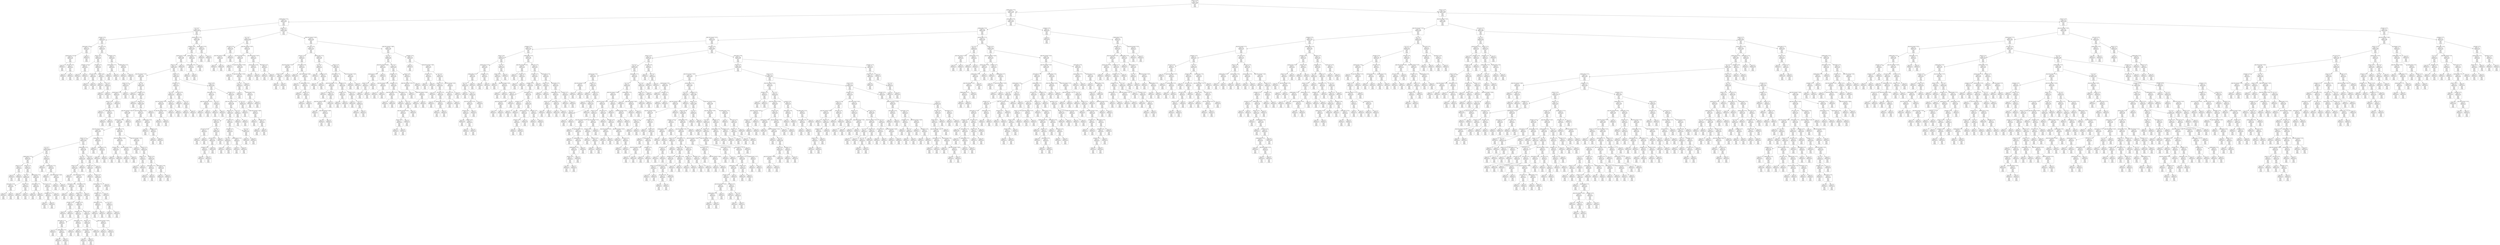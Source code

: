digraph Tree {
node [shape=box, style="rounded", color="black", fontname=helvetica] ;
edge [fontname=helvetica] ;
0 [label="alcohol <= 10.3\nmse = 0.1\nsamples = 3338\nvalue = [[0.0]\n[0.3]\n[0.4]\n[0.2]\n[0.0]]"] ;
1 [label="volatile acidity <= 0.3\nmse = 0.1\nsamples = 1738\nvalue = [[0.0]\n[0.5]\n[0.4]\n[0.1]\n[0.0]]"] ;
0 -> 1 [labeldistance=2.5, labelangle=45, headlabel="True"] ;
2 [label="volatile acidity <= 0.2\nmse = 0.1\nsamples = 708\nvalue = [[0.0]\n[0.3]\n[0.5]\n[0.1]\n[0.0]]"] ;
1 -> 2 ;
3 [label="pH <= 3.0\nmse = 0.1\nsamples = 439\nvalue = [[0.0]\n[0.2]\n[0.6]\n[0.2]\n[0.0]]"] ;
2 -> 3 ;
4 [label="chlorides <= 0.0\nmse = 0.1\nsamples = 55\nvalue = [[0.0]\n[0.3]\n[0.3]\n[0.3]\n[0.1]]"] ;
3 -> 4 ;
5 [label="fixed acidity <= 9.9\nmse = 0.1\nsamples = 11\nvalue = [[0.1]\n[0.8]\n[0.1]\n[0.0]\n[0.0]]"] ;
4 -> 5 ;
6 [label="residual sugar <= 12.4\nmse = 0.0\nsamples = 10\nvalue = [[0.0]\n[0.9]\n[0.1]\n[0.0]\n[0.0]]"] ;
5 -> 6 ;
7 [label="mse = 0.0\nsamples = 7\nvalue = [[0.0]\n[1.0]\n[0.0]\n[0.0]\n[0.0]]"] ;
6 -> 7 ;
8 [label="citric acid <= 0.4\nmse = 0.1\nsamples = 3\nvalue = [[0.0]\n[0.3]\n[0.7]\n[0.0]\n[0.0]]"] ;
6 -> 8 ;
9 [label="mse = 0.0\nsamples = 2\nvalue = [[0.0]\n[0.0]\n[1.0]\n[0.0]\n[0.0]]"] ;
8 -> 9 ;
10 [label="mse = 0.0\nsamples = 1\nvalue = [[0.0]\n[1.0]\n[0.0]\n[0.0]\n[0.0]]"] ;
8 -> 10 ;
11 [label="mse = 0.0\nsamples = 1\nvalue = [[1.0]\n[0.0]\n[0.0]\n[0.0]\n[0.0]]"] ;
5 -> 11 ;
12 [label="citric acid <= 0.4\nmse = 0.1\nsamples = 44\nvalue = [[0.0]\n[0.1]\n[0.4]\n[0.5]\n[0.1]]"] ;
4 -> 12 ;
13 [label="density <= 1.0\nmse = 0.1\nsamples = 29\nvalue = [[0.0]\n[0.0]\n[0.2]\n[0.6]\n[0.1]]"] ;
12 -> 13 ;
14 [label="sulphates <= 0.4\nmse = 0.0\nsamples = 6\nvalue = [[0.0]\n[0.0]\n[0.9]\n[0.1]\n[0.0]]"] ;
13 -> 14 ;
15 [label="mse = 0.0\nsamples = 1\nvalue = [[0.0]\n[0.0]\n[0.0]\n[1.0]\n[0.0]]"] ;
14 -> 15 ;
16 [label="mse = 0.0\nsamples = 5\nvalue = [[0.0]\n[0.0]\n[1.0]\n[0.0]\n[0.0]]"] ;
14 -> 16 ;
17 [label="chlorides <= 0.1\nmse = 0.1\nsamples = 23\nvalue = [[0.0]\n[0.0]\n[0.1]\n[0.8]\n[0.1]]"] ;
13 -> 17 ;
18 [label="citric acid <= 0.3\nmse = 0.0\nsamples = 16\nvalue = [[0.0]\n[0.0]\n[0.1]\n[0.9]\n[0.0]]"] ;
17 -> 18 ;
19 [label="mse = 0.0\nsamples = 1\nvalue = [[0.0]\n[0.0]\n[1.0]\n[0.0]\n[0.0]]"] ;
18 -> 19 ;
20 [label="mse = 0.0\nsamples = 15\nvalue = [[0.0]\n[0.0]\n[0.0]\n[1.0]\n[0.0]]"] ;
18 -> 20 ;
21 [label="alcohol <= 8.9\nmse = 0.1\nsamples = 7\nvalue = [[0.0]\n[0.0]\n[0.2]\n[0.3]\n[0.5]]"] ;
17 -> 21 ;
22 [label="mse = 0.0\nsamples = 3\nvalue = [[0.0]\n[0.0]\n[0.0]\n[0.0]\n[1.0]]"] ;
21 -> 22 ;
23 [label="pH <= 2.9\nmse = 0.1\nsamples = 4\nvalue = [[0.0]\n[0.0]\n[0.4]\n[0.6]\n[0.0]]"] ;
21 -> 23 ;
24 [label="mse = 0.0\nsamples = 2\nvalue = [[0.0]\n[0.0]\n[1.0]\n[0.0]\n[0.0]]"] ;
23 -> 24 ;
25 [label="mse = 0.0\nsamples = 2\nvalue = [[0.0]\n[0.0]\n[0.0]\n[1.0]\n[0.0]]"] ;
23 -> 25 ;
26 [label="sulphates <= 0.5\nmse = 0.1\nsamples = 15\nvalue = [[0.0]\n[0.3]\n[0.7]\n[0.0]\n[0.0]]"] ;
12 -> 26 ;
27 [label="residual sugar <= 1.7\nmse = 0.1\nsamples = 6\nvalue = [[0.0]\n[0.7]\n[0.3]\n[0.0]\n[0.0]]"] ;
26 -> 27 ;
28 [label="mse = 0.0\nsamples = 1\nvalue = [[0.0]\n[0.0]\n[1.0]\n[0.0]\n[0.0]]"] ;
27 -> 28 ;
29 [label="mse = 0.0\nsamples = 5\nvalue = [[0.0]\n[1.0]\n[0.0]\n[0.0]\n[0.0]]"] ;
27 -> 29 ;
30 [label="volatile acidity <= 0.2\nmse = 0.0\nsamples = 9\nvalue = [[0.0]\n[0.1]\n[0.9]\n[0.0]\n[0.0]]"] ;
26 -> 30 ;
31 [label="mse = 0.0\nsamples = 1\nvalue = [[0.0]\n[1.0]\n[0.0]\n[0.0]\n[0.0]]"] ;
30 -> 31 ;
32 [label="mse = 0.0\nsamples = 8\nvalue = [[0.0]\n[0.0]\n[1.0]\n[0.0]\n[0.0]]"] ;
30 -> 32 ;
33 [label="residual sugar <= 17.6\nmse = 0.1\nsamples = 384\nvalue = [[0.0]\n[0.2]\n[0.6]\n[0.1]\n[0.0]]"] ;
3 -> 33 ;
34 [label="sulphates <= 0.8\nmse = 0.1\nsamples = 373\nvalue = [[0.0]\n[0.2]\n[0.6]\n[0.1]\n[0.0]]"] ;
33 -> 34 ;
35 [label="residual sugar <= 16.5\nmse = 0.1\nsamples = 362\nvalue = [[0.0]\n[0.2]\n[0.6]\n[0.1]\n[0.0]]"] ;
34 -> 35 ;
36 [label="density <= 1.0\nmse = 0.1\nsamples = 347\nvalue = [[0.0]\n[0.2]\n[0.6]\n[0.1]\n[0.0]]"] ;
35 -> 36 ;
37 [label="free sulfur dioxide <= 14.5\nmse = 0.1\nsamples = 240\nvalue = [[0.0]\n[0.3]\n[0.6]\n[0.1]\n[0.0]]"] ;
36 -> 37 ;
38 [label="density <= 1.0\nmse = 0.1\nsamples = 15\nvalue = [[0.2]\n[0.6]\n[0.2]\n[0.0]\n[0.0]]"] ;
37 -> 38 ;
39 [label="residual sugar <= 3.2\nmse = 0.1\nsamples = 14\nvalue = [[0.0]\n[0.7]\n[0.3]\n[0.0]\n[0.0]]"] ;
38 -> 39 ;
40 [label="alcohol <= 10.1\nmse = 0.1\nsamples = 12\nvalue = [[0.0]\n[0.8]\n[0.2]\n[0.0]\n[0.0]]"] ;
39 -> 40 ;
41 [label="mse = 0.0\nsamples = 7\nvalue = [[0.0]\n[1.0]\n[0.0]\n[0.0]\n[0.0]]"] ;
40 -> 41 ;
42 [label="volatile acidity <= 0.2\nmse = 0.1\nsamples = 5\nvalue = [[0.0]\n[0.5]\n[0.5]\n[0.0]\n[0.0]]"] ;
40 -> 42 ;
43 [label="mse = 0.0\nsamples = 3\nvalue = [[0.0]\n[0.0]\n[1.0]\n[0.0]\n[0.0]]"] ;
42 -> 43 ;
44 [label="mse = 0.0\nsamples = 2\nvalue = [[0.0]\n[1.0]\n[0.0]\n[0.0]\n[0.0]]"] ;
42 -> 44 ;
45 [label="mse = 0.0\nsamples = 2\nvalue = [[0.0]\n[0.0]\n[1.0]\n[0.0]\n[0.0]]"] ;
39 -> 45 ;
46 [label="mse = 0.0\nsamples = 1\nvalue = [[1.0]\n[0.0]\n[0.0]\n[0.0]\n[0.0]]"] ;
38 -> 46 ;
47 [label="pH <= 3.0\nmse = 0.1\nsamples = 225\nvalue = [[0.0]\n[0.2]\n[0.7]\n[0.1]\n[0.0]]"] ;
37 -> 47 ;
48 [label="mse = 0.0\nsamples = 3\nvalue = [[0.0]\n[1.0]\n[0.0]\n[0.0]\n[0.0]]"] ;
47 -> 48 ;
49 [label="sulphates <= 0.3\nmse = 0.1\nsamples = 222\nvalue = [[0.0]\n[0.2]\n[0.7]\n[0.1]\n[0.0]]"] ;
47 -> 49 ;
50 [label="mse = 0.0\nsamples = 3\nvalue = [[0.0]\n[1.0]\n[0.0]\n[0.0]\n[0.0]]"] ;
49 -> 50 ;
51 [label="density <= 1.0\nmse = 0.1\nsamples = 219\nvalue = [[0.0]\n[0.2]\n[0.7]\n[0.1]\n[0.0]]"] ;
49 -> 51 ;
52 [label="total sulfur dioxide <= 245.5\nmse = 0.1\nsamples = 208\nvalue = [[0.0]\n[0.2]\n[0.7]\n[0.1]\n[0.0]]"] ;
51 -> 52 ;
53 [label="residual sugar <= 6.5\nmse = 0.1\nsamples = 205\nvalue = [[0.0]\n[0.2]\n[0.7]\n[0.1]\n[0.0]]"] ;
52 -> 53 ;
54 [label="free sulfur dioxide <= 56.5\nmse = 0.1\nsamples = 150\nvalue = [[0.0]\n[0.2]\n[0.6]\n[0.1]\n[0.0]]"] ;
53 -> 54 ;
55 [label="density <= 1.0\nmse = 0.1\nsamples = 142\nvalue = [[0.0]\n[0.2]\n[0.7]\n[0.1]\n[0.0]]"] ;
54 -> 55 ;
56 [label="pH <= 3.4\nmse = 0.1\nsamples = 60\nvalue = [[0.0]\n[0.1]\n[0.8]\n[0.1]\n[0.0]]"] ;
55 -> 56 ;
57 [label="volatile acidity <= 0.1\nmse = 0.1\nsamples = 51\nvalue = [[0.0]\n[0.1]\n[0.8]\n[0.1]\n[0.0]]"] ;
56 -> 57 ;
58 [label="density <= 1.0\nmse = 0.1\nsamples = 4\nvalue = [[0.0]\n[0.0]\n[0.3]\n[0.7]\n[0.0]]"] ;
57 -> 58 ;
59 [label="mse = 0.0\nsamples = 2\nvalue = [[0.0]\n[0.0]\n[0.0]\n[1.0]\n[0.0]]"] ;
58 -> 59 ;
60 [label="mse = 0.0\nsamples = 2\nvalue = [[0.0]\n[0.0]\n[1.0]\n[0.0]\n[0.0]]"] ;
58 -> 60 ;
61 [label="density <= 1.0\nmse = 0.1\nsamples = 47\nvalue = [[0.0]\n[0.1]\n[0.8]\n[0.0]\n[0.0]]"] ;
57 -> 61 ;
62 [label="pH <= 3.2\nmse = 0.1\nsamples = 14\nvalue = [[0.0]\n[0.4]\n[0.6]\n[0.0]\n[0.0]]"] ;
61 -> 62 ;
63 [label="fixed acidity <= 6.9\nmse = 0.1\nsamples = 6\nvalue = [[0.0]\n[0.8]\n[0.2]\n[0.0]\n[0.0]]"] ;
62 -> 63 ;
64 [label="mse = 0.0\nsamples = 4\nvalue = [[0.0]\n[1.0]\n[0.0]\n[0.0]\n[0.0]]"] ;
63 -> 64 ;
65 [label="mse = 0.0\nsamples = 2\nvalue = [[0.0]\n[0.0]\n[1.0]\n[0.0]\n[0.0]]"] ;
63 -> 65 ;
66 [label="alcohol <= 9.2\nmse = 0.0\nsamples = 8\nvalue = [[0.0]\n[0.1]\n[0.9]\n[0.0]\n[0.0]]"] ;
62 -> 66 ;
67 [label="mse = 0.0\nsamples = 1\nvalue = [[0.0]\n[1.0]\n[0.0]\n[0.0]\n[0.0]]"] ;
66 -> 67 ;
68 [label="mse = 0.0\nsamples = 7\nvalue = [[0.0]\n[0.0]\n[1.0]\n[0.0]\n[0.0]]"] ;
66 -> 68 ;
69 [label="volatile acidity <= 0.2\nmse = 0.0\nsamples = 33\nvalue = [[0.0]\n[0.0]\n[0.9]\n[0.0]\n[0.0]]"] ;
61 -> 69 ;
70 [label="fixed acidity <= 7.7\nmse = 0.0\nsamples = 24\nvalue = [[0.0]\n[0.0]\n[1.0]\n[0.0]\n[0.0]]"] ;
69 -> 70 ;
71 [label="mse = 0.0\nsamples = 23\nvalue = [[0.0]\n[0.0]\n[1.0]\n[0.0]\n[0.0]]"] ;
70 -> 71 ;
72 [label="mse = 0.0\nsamples = 1\nvalue = [[0.0]\n[0.0]\n[0.0]\n[1.0]\n[0.0]]"] ;
70 -> 72 ;
73 [label="citric acid <= 0.4\nmse = 0.1\nsamples = 9\nvalue = [[0.0]\n[0.2]\n[0.7]\n[0.1]\n[0.0]]"] ;
69 -> 73 ;
74 [label="sulphates <= 0.5\nmse = 0.0\nsamples = 6\nvalue = [[0.0]\n[0.0]\n[0.9]\n[0.1]\n[0.0]]"] ;
73 -> 74 ;
75 [label="mse = 0.0\nsamples = 1\nvalue = [[0.0]\n[0.0]\n[0.0]\n[1.0]\n[0.0]]"] ;
74 -> 75 ;
76 [label="mse = 0.0\nsamples = 5\nvalue = [[0.0]\n[0.0]\n[1.0]\n[0.0]\n[0.0]]"] ;
74 -> 76 ;
77 [label="mse = 0.0\nsamples = 3\nvalue = [[0.0]\n[1.0]\n[0.0]\n[0.0]\n[0.0]]"] ;
73 -> 77 ;
78 [label="pH <= 3.5\nmse = 0.1\nsamples = 9\nvalue = [[0.0]\n[0.0]\n[0.5]\n[0.5]\n[0.0]]"] ;
56 -> 78 ;
79 [label="mse = 0.0\nsamples = 3\nvalue = [[0.0]\n[0.0]\n[0.0]\n[1.0]\n[0.0]]"] ;
78 -> 79 ;
80 [label="residual sugar <= 1.6\nmse = 0.0\nsamples = 6\nvalue = [[0.0]\n[0.0]\n[0.9]\n[0.1]\n[0.0]]"] ;
78 -> 80 ;
81 [label="mse = 0.0\nsamples = 4\nvalue = [[0.0]\n[0.0]\n[1.0]\n[0.0]\n[0.0]]"] ;
80 -> 81 ;
82 [label="total sulfur dioxide <= 126.0\nmse = 0.1\nsamples = 2\nvalue = [[0.0]\n[0.0]\n[0.5]\n[0.5]\n[0.0]]"] ;
80 -> 82 ;
83 [label="mse = 0.0\nsamples = 1\nvalue = [[0.0]\n[0.0]\n[1.0]\n[0.0]\n[0.0]]"] ;
82 -> 83 ;
84 [label="mse = 0.0\nsamples = 1\nvalue = [[0.0]\n[0.0]\n[0.0]\n[1.0]\n[0.0]]"] ;
82 -> 84 ;
85 [label="volatile acidity <= 0.2\nmse = 0.1\nsamples = 82\nvalue = [[0.0]\n[0.3]\n[0.6]\n[0.0]\n[0.0]]"] ;
55 -> 85 ;
86 [label="pH <= 3.5\nmse = 0.1\nsamples = 54\nvalue = [[0.0]\n[0.2]\n[0.7]\n[0.0]\n[0.0]]"] ;
85 -> 86 ;
87 [label="alcohol <= 9.2\nmse = 0.1\nsamples = 51\nvalue = [[0.0]\n[0.2]\n[0.8]\n[0.1]\n[0.0]]"] ;
86 -> 87 ;
88 [label="mse = 0.0\nsamples = 2\nvalue = [[0.0]\n[1.0]\n[0.0]\n[0.0]\n[0.0]]"] ;
87 -> 88 ;
89 [label="free sulfur dioxide <= 17.5\nmse = 0.1\nsamples = 49\nvalue = [[0.0]\n[0.1]\n[0.8]\n[0.1]\n[0.0]]"] ;
87 -> 89 ;
90 [label="fixed acidity <= 8.3\nmse = 0.1\nsamples = 4\nvalue = [[0.0]\n[0.8]\n[0.2]\n[0.0]\n[0.0]]"] ;
89 -> 90 ;
91 [label="mse = 0.0\nsamples = 3\nvalue = [[0.0]\n[1.0]\n[0.0]\n[0.0]\n[0.0]]"] ;
90 -> 91 ;
92 [label="mse = 0.0\nsamples = 1\nvalue = [[0.0]\n[0.0]\n[1.0]\n[0.0]\n[0.0]]"] ;
90 -> 92 ;
93 [label="fixed acidity <= 8.9\nmse = 0.1\nsamples = 45\nvalue = [[0.0]\n[0.1]\n[0.8]\n[0.1]\n[0.0]]"] ;
89 -> 93 ;
94 [label="density <= 1.0\nmse = 0.0\nsamples = 44\nvalue = [[0.0]\n[0.1]\n[0.9]\n[0.0]\n[0.0]]"] ;
93 -> 94 ;
95 [label="chlorides <= 0.0\nmse = 0.1\nsamples = 2\nvalue = [[0.0]\n[0.5]\n[0.0]\n[0.5]\n[0.0]]"] ;
94 -> 95 ;
96 [label="mse = 0.0\nsamples = 1\nvalue = [[0.0]\n[0.0]\n[0.0]\n[1.0]\n[0.0]]"] ;
95 -> 96 ;
97 [label="mse = 0.0\nsamples = 1\nvalue = [[0.0]\n[1.0]\n[0.0]\n[0.0]\n[0.0]]"] ;
95 -> 97 ;
98 [label="sulphates <= 0.4\nmse = 0.0\nsamples = 42\nvalue = [[0.0]\n[0.1]\n[0.9]\n[0.0]\n[0.0]]"] ;
94 -> 98 ;
99 [label="sulphates <= 0.4\nmse = 0.1\nsamples = 11\nvalue = [[0.0]\n[0.4]\n[0.6]\n[0.0]\n[0.0]]"] ;
98 -> 99 ;
100 [label="fixed acidity <= 7.7\nmse = 0.0\nsamples = 6\nvalue = [[0.0]\n[0.1]\n[0.9]\n[0.0]\n[0.0]]"] ;
99 -> 100 ;
101 [label="mse = 0.0\nsamples = 4\nvalue = [[0.0]\n[0.0]\n[1.0]\n[0.0]\n[0.0]]"] ;
100 -> 101 ;
102 [label="volatile acidity <= 0.2\nmse = 0.1\nsamples = 2\nvalue = [[0.0]\n[0.5]\n[0.5]\n[0.0]\n[0.0]]"] ;
100 -> 102 ;
103 [label="mse = 0.0\nsamples = 1\nvalue = [[0.0]\n[0.0]\n[1.0]\n[0.0]\n[0.0]]"] ;
102 -> 103 ;
104 [label="mse = 0.0\nsamples = 1\nvalue = [[0.0]\n[1.0]\n[0.0]\n[0.0]\n[0.0]]"] ;
102 -> 104 ;
105 [label="fixed acidity <= 7.5\nmse = 0.1\nsamples = 5\nvalue = [[0.0]\n[0.7]\n[0.3]\n[0.0]\n[0.0]]"] ;
99 -> 105 ;
106 [label="mse = 0.0\nsamples = 3\nvalue = [[0.0]\n[1.0]\n[0.0]\n[0.0]\n[0.0]]"] ;
105 -> 106 ;
107 [label="mse = 0.0\nsamples = 2\nvalue = [[0.0]\n[0.0]\n[1.0]\n[0.0]\n[0.0]]"] ;
105 -> 107 ;
108 [label="alcohol <= 10.2\nmse = 0.0\nsamples = 31\nvalue = [[0.0]\n[0.0]\n[1.0]\n[0.0]\n[0.0]]"] ;
98 -> 108 ;
109 [label="density <= 1.0\nmse = 0.0\nsamples = 29\nvalue = [[0.0]\n[0.0]\n[1.0]\n[0.0]\n[0.0]]"] ;
108 -> 109 ;
110 [label="residual sugar <= 5.6\nmse = 0.1\nsamples = 5\nvalue = [[0.0]\n[0.2]\n[0.8]\n[0.0]\n[0.0]]"] ;
109 -> 110 ;
111 [label="mse = 0.0\nsamples = 4\nvalue = [[0.0]\n[0.0]\n[1.0]\n[0.0]\n[0.0]]"] ;
110 -> 111 ;
112 [label="mse = 0.0\nsamples = 1\nvalue = [[0.0]\n[1.0]\n[0.0]\n[0.0]\n[0.0]]"] ;
110 -> 112 ;
113 [label="mse = 0.0\nsamples = 24\nvalue = [[0.0]\n[0.0]\n[1.0]\n[0.0]\n[0.0]]"] ;
109 -> 113 ;
114 [label="total sulfur dioxide <= 134.0\nmse = 0.1\nsamples = 2\nvalue = [[0.0]\n[0.0]\n[0.5]\n[0.5]\n[0.0]]"] ;
108 -> 114 ;
115 [label="mse = 0.0\nsamples = 1\nvalue = [[0.0]\n[0.0]\n[1.0]\n[0.0]\n[0.0]]"] ;
114 -> 115 ;
116 [label="mse = 0.0\nsamples = 1\nvalue = [[0.0]\n[0.0]\n[0.0]\n[1.0]\n[0.0]]"] ;
114 -> 116 ;
117 [label="mse = 0.0\nsamples = 1\nvalue = [[0.0]\n[0.0]\n[0.0]\n[1.0]\n[0.0]]"] ;
93 -> 117 ;
118 [label="mse = 0.0\nsamples = 3\nvalue = [[0.0]\n[1.0]\n[0.0]\n[0.0]\n[0.0]]"] ;
86 -> 118 ;
119 [label="pH <= 3.4\nmse = 0.1\nsamples = 28\nvalue = [[0.1]\n[0.5]\n[0.3]\n[0.0]\n[0.0]]"] ;
85 -> 119 ;
120 [label="chlorides <= 0.0\nmse = 0.1\nsamples = 22\nvalue = [[0.1]\n[0.6]\n[0.2]\n[0.0]\n[0.1]]"] ;
119 -> 120 ;
121 [label="mse = 0.0\nsamples = 2\nvalue = [[1.0]\n[0.0]\n[0.0]\n[0.0]\n[0.0]]"] ;
120 -> 121 ;
122 [label="alcohol <= 9.7\nmse = 0.1\nsamples = 20\nvalue = [[0.0]\n[0.7]\n[0.2]\n[0.0]\n[0.1]]"] ;
120 -> 122 ;
123 [label="residual sugar <= 5.1\nmse = 0.1\nsamples = 14\nvalue = [[0.0]\n[0.5]\n[0.4]\n[0.0]\n[0.1]]"] ;
122 -> 123 ;
124 [label="sulphates <= 0.4\nmse = 0.1\nsamples = 11\nvalue = [[0.1]\n[0.2]\n[0.6]\n[0.0]\n[0.1]]"] ;
123 -> 124 ;
125 [label="fixed acidity <= 8.5\nmse = 0.1\nsamples = 4\nvalue = [[0.2]\n[0.8]\n[0.0]\n[0.0]\n[0.0]]"] ;
124 -> 125 ;
126 [label="mse = 0.0\nsamples = 3\nvalue = [[0.0]\n[1.0]\n[0.0]\n[0.0]\n[0.0]]"] ;
125 -> 126 ;
127 [label="mse = 0.0\nsamples = 1\nvalue = [[1.0]\n[0.0]\n[0.0]\n[0.0]\n[0.0]]"] ;
125 -> 127 ;
128 [label="pH <= 3.0\nmse = 0.1\nsamples = 7\nvalue = [[0.0]\n[0.0]\n[0.8]\n[0.0]\n[0.2]]"] ;
124 -> 128 ;
129 [label="mse = 0.0\nsamples = 1\nvalue = [[0.0]\n[0.0]\n[0.0]\n[0.0]\n[1.0]]"] ;
128 -> 129 ;
130 [label="mse = 0.0\nsamples = 6\nvalue = [[0.0]\n[0.0]\n[1.0]\n[0.0]\n[0.0]]"] ;
128 -> 130 ;
131 [label="mse = 0.0\nsamples = 3\nvalue = [[0.0]\n[1.0]\n[0.0]\n[0.0]\n[0.0]]"] ;
123 -> 131 ;
132 [label="mse = 0.0\nsamples = 6\nvalue = [[0.0]\n[1.0]\n[0.0]\n[0.0]\n[0.0]]"] ;
122 -> 132 ;
133 [label="mse = 0.0\nsamples = 6\nvalue = [[0.0]\n[0.0]\n[1.0]\n[0.0]\n[0.0]]"] ;
119 -> 133 ;
134 [label="volatile acidity <= 0.2\nmse = 0.1\nsamples = 8\nvalue = [[0.0]\n[0.4]\n[0.1]\n[0.5]\n[0.0]]"] ;
54 -> 134 ;
135 [label="mse = 0.0\nsamples = 3\nvalue = [[0.0]\n[0.0]\n[0.0]\n[1.0]\n[0.0]]"] ;
134 -> 135 ;
136 [label="fixed acidity <= 6.6\nmse = 0.1\nsamples = 5\nvalue = [[0.0]\n[0.8]\n[0.2]\n[0.0]\n[0.0]]"] ;
134 -> 136 ;
137 [label="mse = 0.0\nsamples = 4\nvalue = [[0.0]\n[1.0]\n[0.0]\n[0.0]\n[0.0]]"] ;
136 -> 137 ;
138 [label="mse = 0.0\nsamples = 1\nvalue = [[0.0]\n[0.0]\n[1.0]\n[0.0]\n[0.0]]"] ;
136 -> 138 ;
139 [label="fixed acidity <= 7.0\nmse = 0.1\nsamples = 55\nvalue = [[0.0]\n[0.1]\n[0.8]\n[0.0]\n[0.0]]"] ;
53 -> 139 ;
140 [label="total sulfur dioxide <= 178.5\nmse = 0.0\nsamples = 35\nvalue = [[0.0]\n[0.1]\n[0.9]\n[0.0]\n[0.0]]"] ;
139 -> 140 ;
141 [label="chlorides <= 0.0\nmse = 0.0\nsamples = 28\nvalue = [[0.0]\n[0.0]\n[1.0]\n[0.0]\n[0.0]]"] ;
140 -> 141 ;
142 [label="mse = 0.0\nsamples = 1\nvalue = [[0.0]\n[1.0]\n[0.0]\n[0.0]\n[0.0]]"] ;
141 -> 142 ;
143 [label="mse = 0.0\nsamples = 27\nvalue = [[0.0]\n[0.0]\n[1.0]\n[0.0]\n[0.0]]"] ;
141 -> 143 ;
144 [label="free sulfur dioxide <= 49.5\nmse = 0.1\nsamples = 7\nvalue = [[0.0]\n[0.3]\n[0.7]\n[0.0]\n[0.0]]"] ;
140 -> 144 ;
145 [label="mse = 0.0\nsamples = 2\nvalue = [[0.0]\n[1.0]\n[0.0]\n[0.0]\n[0.0]]"] ;
144 -> 145 ;
146 [label="mse = 0.0\nsamples = 5\nvalue = [[0.0]\n[0.0]\n[1.0]\n[0.0]\n[0.0]]"] ;
144 -> 146 ;
147 [label="total sulfur dioxide <= 101.5\nmse = 0.1\nsamples = 20\nvalue = [[0.0]\n[0.2]\n[0.6]\n[0.0]\n[0.1]]"] ;
139 -> 147 ;
148 [label="mse = 0.0\nsamples = 2\nvalue = [[0.0]\n[0.0]\n[0.0]\n[0.0]\n[1.0]]"] ;
147 -> 148 ;
149 [label="density <= 1.0\nmse = 0.1\nsamples = 18\nvalue = [[0.0]\n[0.3]\n[0.7]\n[0.0]\n[0.0]]"] ;
147 -> 149 ;
150 [label="density <= 1.0\nmse = 0.1\nsamples = 2\nvalue = [[0.0]\n[0.7]\n[0.0]\n[0.3]\n[0.0]]"] ;
149 -> 150 ;
151 [label="mse = 0.0\nsamples = 1\nvalue = [[0.0]\n[0.0]\n[0.0]\n[1.0]\n[0.0]]"] ;
150 -> 151 ;
152 [label="mse = 0.0\nsamples = 1\nvalue = [[0.0]\n[1.0]\n[0.0]\n[0.0]\n[0.0]]"] ;
150 -> 152 ;
153 [label="alcohol <= 9.4\nmse = 0.1\nsamples = 16\nvalue = [[0.0]\n[0.2]\n[0.8]\n[0.0]\n[0.0]]"] ;
149 -> 153 ;
154 [label="fixed acidity <= 7.3\nmse = 0.1\nsamples = 4\nvalue = [[0.0]\n[0.6]\n[0.4]\n[0.0]\n[0.0]]"] ;
153 -> 154 ;
155 [label="mse = 0.0\nsamples = 2\nvalue = [[0.0]\n[1.0]\n[0.0]\n[0.0]\n[0.0]]"] ;
154 -> 155 ;
156 [label="mse = 0.0\nsamples = 2\nvalue = [[0.0]\n[0.0]\n[1.0]\n[0.0]\n[0.0]]"] ;
154 -> 156 ;
157 [label="fixed acidity <= 8.0\nmse = 0.0\nsamples = 12\nvalue = [[0.0]\n[0.1]\n[0.9]\n[0.0]\n[0.0]]"] ;
153 -> 157 ;
158 [label="mse = 0.0\nsamples = 11\nvalue = [[0.0]\n[0.0]\n[1.0]\n[0.0]\n[0.0]]"] ;
157 -> 158 ;
159 [label="mse = 0.0\nsamples = 1\nvalue = [[0.0]\n[1.0]\n[0.0]\n[0.0]\n[0.0]]"] ;
157 -> 159 ;
160 [label="mse = 0.0\nsamples = 3\nvalue = [[0.0]\n[1.0]\n[0.0]\n[0.0]\n[0.0]]"] ;
52 -> 160 ;
161 [label="total sulfur dioxide <= 112.5\nmse = 0.1\nsamples = 11\nvalue = [[0.1]\n[0.6]\n[0.3]\n[0.0]\n[0.0]]"] ;
51 -> 161 ;
162 [label="mse = 0.0\nsamples = 3\nvalue = [[0.0]\n[0.0]\n[1.0]\n[0.0]\n[0.0]]"] ;
161 -> 162 ;
163 [label="residual sugar <= 6.0\nmse = 0.1\nsamples = 8\nvalue = [[0.2]\n[0.8]\n[0.1]\n[0.0]\n[0.0]]"] ;
161 -> 163 ;
164 [label="mse = 0.0\nsamples = 1\nvalue = [[1.0]\n[0.0]\n[0.0]\n[0.0]\n[0.0]]"] ;
163 -> 164 ;
165 [label="sulphates <= 0.6\nmse = 0.0\nsamples = 7\nvalue = [[0.0]\n[0.9]\n[0.1]\n[0.0]\n[0.0]]"] ;
163 -> 165 ;
166 [label="mse = 0.0\nsamples = 6\nvalue = [[0.0]\n[1.0]\n[0.0]\n[0.0]\n[0.0]]"] ;
165 -> 166 ;
167 [label="mse = 0.0\nsamples = 1\nvalue = [[0.0]\n[0.0]\n[1.0]\n[0.0]\n[0.0]]"] ;
165 -> 167 ;
168 [label="density <= 1.0\nmse = 0.1\nsamples = 107\nvalue = [[0.0]\n[0.2]\n[0.5]\n[0.2]\n[0.0]]"] ;
36 -> 168 ;
169 [label="chlorides <= 0.1\nmse = 0.1\nsamples = 17\nvalue = [[0.0]\n[0.1]\n[0.2]\n[0.6]\n[0.0]]"] ;
168 -> 169 ;
170 [label="pH <= 3.3\nmse = 0.1\nsamples = 12\nvalue = [[0.0]\n[0.0]\n[0.1]\n[0.8]\n[0.0]]"] ;
169 -> 170 ;
171 [label="free sulfur dioxide <= 61.5\nmse = 0.0\nsamples = 10\nvalue = [[0.0]\n[0.0]\n[0.1]\n[0.9]\n[0.0]]"] ;
170 -> 171 ;
172 [label="mse = 0.0\nsamples = 7\nvalue = [[0.0]\n[0.0]\n[0.0]\n[1.0]\n[0.0]]"] ;
171 -> 172 ;
173 [label="free sulfur dioxide <= 64.0\nmse = 0.1\nsamples = 3\nvalue = [[0.0]\n[0.0]\n[0.7]\n[0.3]\n[0.0]]"] ;
171 -> 173 ;
174 [label="mse = 0.0\nsamples = 2\nvalue = [[0.0]\n[0.0]\n[1.0]\n[0.0]\n[0.0]]"] ;
173 -> 174 ;
175 [label="mse = 0.0\nsamples = 1\nvalue = [[0.0]\n[0.0]\n[0.0]\n[1.0]\n[0.0]]"] ;
173 -> 175 ;
176 [label="alcohol <= 9.5\nmse = 0.1\nsamples = 2\nvalue = [[0.0]\n[0.5]\n[0.5]\n[0.0]\n[0.0]]"] ;
170 -> 176 ;
177 [label="mse = 0.0\nsamples = 1\nvalue = [[0.0]\n[1.0]\n[0.0]\n[0.0]\n[0.0]]"] ;
176 -> 177 ;
178 [label="mse = 0.0\nsamples = 1\nvalue = [[0.0]\n[0.0]\n[1.0]\n[0.0]\n[0.0]]"] ;
176 -> 178 ;
179 [label="citric acid <= 0.3\nmse = 0.1\nsamples = 5\nvalue = [[0.0]\n[0.4]\n[0.6]\n[0.0]\n[0.0]]"] ;
169 -> 179 ;
180 [label="mse = 0.0\nsamples = 2\nvalue = [[0.0]\n[0.0]\n[1.0]\n[0.0]\n[0.0]]"] ;
179 -> 180 ;
181 [label="pH <= 3.3\nmse = 0.1\nsamples = 3\nvalue = [[0.0]\n[0.8]\n[0.2]\n[0.0]\n[0.0]]"] ;
179 -> 181 ;
182 [label="mse = 0.0\nsamples = 2\nvalue = [[0.0]\n[1.0]\n[0.0]\n[0.0]\n[0.0]]"] ;
181 -> 182 ;
183 [label="mse = 0.0\nsamples = 1\nvalue = [[0.0]\n[0.0]\n[1.0]\n[0.0]\n[0.0]]"] ;
181 -> 183 ;
184 [label="alcohol <= 8.8\nmse = 0.1\nsamples = 90\nvalue = [[0.0]\n[0.2]\n[0.6]\n[0.2]\n[0.0]]"] ;
168 -> 184 ;
185 [label="fixed acidity <= 7.8\nmse = 0.1\nsamples = 12\nvalue = [[0.0]\n[0.5]\n[0.1]\n[0.3]\n[0.1]]"] ;
184 -> 185 ;
186 [label="total sulfur dioxide <= 171.5\nmse = 0.1\nsamples = 8\nvalue = [[0.0]\n[0.8]\n[0.2]\n[0.0]\n[0.0]]"] ;
185 -> 186 ;
187 [label="mse = 0.0\nsamples = 7\nvalue = [[0.0]\n[1.0]\n[0.0]\n[0.0]\n[0.0]]"] ;
186 -> 187 ;
188 [label="mse = 0.0\nsamples = 1\nvalue = [[0.0]\n[0.0]\n[1.0]\n[0.0]\n[0.0]]"] ;
186 -> 188 ;
189 [label="pH <= 3.2\nmse = 0.1\nsamples = 4\nvalue = [[0.0]\n[0.0]\n[0.0]\n[0.7]\n[0.3]]"] ;
185 -> 189 ;
190 [label="mse = 0.0\nsamples = 3\nvalue = [[0.0]\n[0.0]\n[0.0]\n[1.0]\n[0.0]]"] ;
189 -> 190 ;
191 [label="mse = 0.0\nsamples = 1\nvalue = [[0.0]\n[0.0]\n[0.0]\n[0.0]\n[1.0]]"] ;
189 -> 191 ;
192 [label="chlorides <= 0.1\nmse = 0.1\nsamples = 78\nvalue = [[0.0]\n[0.2]\n[0.7]\n[0.1]\n[0.0]]"] ;
184 -> 192 ;
193 [label="total sulfur dioxide <= 226.0\nmse = 0.1\nsamples = 68\nvalue = [[0.0]\n[0.1]\n[0.7]\n[0.1]\n[0.0]]"] ;
192 -> 193 ;
194 [label="density <= 1.0\nmse = 0.1\nsamples = 64\nvalue = [[0.0]\n[0.2]\n[0.8]\n[0.1]\n[0.0]]"] ;
193 -> 194 ;
195 [label="chlorides <= 0.0\nmse = 0.0\nsamples = 37\nvalue = [[0.0]\n[0.1]\n[0.9]\n[0.0]\n[0.0]]"] ;
194 -> 195 ;
196 [label="citric acid <= 0.3\nmse = 0.1\nsamples = 3\nvalue = [[0.0]\n[0.7]\n[0.0]\n[0.3]\n[0.0]]"] ;
195 -> 196 ;
197 [label="mse = 0.0\nsamples = 1\nvalue = [[0.0]\n[0.0]\n[0.0]\n[1.0]\n[0.0]]"] ;
196 -> 197 ;
198 [label="mse = 0.0\nsamples = 2\nvalue = [[0.0]\n[1.0]\n[0.0]\n[0.0]\n[0.0]]"] ;
196 -> 198 ;
199 [label="pH <= 3.4\nmse = 0.0\nsamples = 34\nvalue = [[0.0]\n[0.0]\n[1.0]\n[0.0]\n[0.0]]"] ;
195 -> 199 ;
200 [label="citric acid <= 0.3\nmse = 0.0\nsamples = 33\nvalue = [[0.0]\n[0.0]\n[1.0]\n[0.0]\n[0.0]]"] ;
199 -> 200 ;
201 [label="chlorides <= 0.0\nmse = 0.1\nsamples = 5\nvalue = [[0.0]\n[0.3]\n[0.7]\n[0.0]\n[0.0]]"] ;
200 -> 201 ;
202 [label="mse = 0.0\nsamples = 4\nvalue = [[0.0]\n[0.0]\n[1.0]\n[0.0]\n[0.0]]"] ;
201 -> 202 ;
203 [label="mse = 0.0\nsamples = 1\nvalue = [[0.0]\n[1.0]\n[0.0]\n[0.0]\n[0.0]]"] ;
201 -> 203 ;
204 [label="mse = 0.0\nsamples = 28\nvalue = [[0.0]\n[0.0]\n[1.0]\n[0.0]\n[0.0]]"] ;
200 -> 204 ;
205 [label="mse = 0.0\nsamples = 1\nvalue = [[0.0]\n[1.0]\n[0.0]\n[0.0]\n[0.0]]"] ;
199 -> 205 ;
206 [label="citric acid <= 0.4\nmse = 0.1\nsamples = 27\nvalue = [[0.0]\n[0.3]\n[0.5]\n[0.1]\n[0.1]]"] ;
194 -> 206 ;
207 [label="chlorides <= 0.1\nmse = 0.1\nsamples = 15\nvalue = [[0.0]\n[0.5]\n[0.3]\n[0.0]\n[0.1]]"] ;
206 -> 207 ;
208 [label="pH <= 3.4\nmse = 0.0\nsamples = 8\nvalue = [[0.0]\n[0.9]\n[0.0]\n[0.1]\n[0.0]]"] ;
207 -> 208 ;
209 [label="mse = 0.0\nsamples = 7\nvalue = [[0.0]\n[1.0]\n[0.0]\n[0.0]\n[0.0]]"] ;
208 -> 209 ;
210 [label="mse = 0.0\nsamples = 1\nvalue = [[0.0]\n[0.0]\n[0.0]\n[1.0]\n[0.0]]"] ;
208 -> 210 ;
211 [label="residual sugar <= 13.7\nmse = 0.1\nsamples = 7\nvalue = [[0.0]\n[0.0]\n[0.7]\n[0.0]\n[0.3]]"] ;
207 -> 211 ;
212 [label="mse = 0.0\nsamples = 4\nvalue = [[0.0]\n[0.0]\n[1.0]\n[0.0]\n[0.0]]"] ;
211 -> 212 ;
213 [label="mse = 0.0\nsamples = 3\nvalue = [[0.0]\n[0.0]\n[0.0]\n[0.0]\n[1.0]]"] ;
211 -> 213 ;
214 [label="pH <= 3.3\nmse = 0.1\nsamples = 12\nvalue = [[0.0]\n[0.0]\n[0.8]\n[0.2]\n[0.0]]"] ;
206 -> 214 ;
215 [label="mse = 0.0\nsamples = 10\nvalue = [[0.0]\n[0.0]\n[1.0]\n[0.0]\n[0.0]]"] ;
214 -> 215 ;
216 [label="mse = 0.0\nsamples = 2\nvalue = [[0.0]\n[0.0]\n[0.0]\n[1.0]\n[0.0]]"] ;
214 -> 216 ;
217 [label="pH <= 3.2\nmse = 0.1\nsamples = 4\nvalue = [[0.0]\n[0.0]\n[0.2]\n[0.8]\n[0.0]]"] ;
193 -> 217 ;
218 [label="mse = 0.0\nsamples = 3\nvalue = [[0.0]\n[0.0]\n[0.0]\n[1.0]\n[0.0]]"] ;
217 -> 218 ;
219 [label="mse = 0.0\nsamples = 1\nvalue = [[0.0]\n[0.0]\n[1.0]\n[0.0]\n[0.0]]"] ;
217 -> 219 ;
220 [label="pH <= 3.0\nmse = 0.1\nsamples = 10\nvalue = [[0.1]\n[0.2]\n[0.3]\n[0.5]\n[0.0]]"] ;
192 -> 220 ;
221 [label="mse = 0.0\nsamples = 5\nvalue = [[0.0]\n[0.0]\n[0.0]\n[1.0]\n[0.0]]"] ;
220 -> 221 ;
222 [label="total sulfur dioxide <= 160.0\nmse = 0.1\nsamples = 5\nvalue = [[0.1]\n[0.4]\n[0.5]\n[0.0]\n[0.0]]"] ;
220 -> 222 ;
223 [label="mse = 0.0\nsamples = 2\nvalue = [[0.0]\n[0.0]\n[1.0]\n[0.0]\n[0.0]]"] ;
222 -> 223 ;
224 [label="chlorides <= 0.1\nmse = 0.1\nsamples = 3\nvalue = [[0.2]\n[0.8]\n[0.0]\n[0.0]\n[0.0]]"] ;
222 -> 224 ;
225 [label="mse = 0.0\nsamples = 2\nvalue = [[0.0]\n[1.0]\n[0.0]\n[0.0]\n[0.0]]"] ;
224 -> 225 ;
226 [label="mse = 0.0\nsamples = 1\nvalue = [[1.0]\n[0.0]\n[0.0]\n[0.0]\n[0.0]]"] ;
224 -> 226 ;
227 [label="mse = 0.0\nsamples = 15\nvalue = [[0.0]\n[0.0]\n[1.0]\n[0.0]\n[0.0]]"] ;
35 -> 227 ;
228 [label="residual sugar <= 3.1\nmse = 0.1\nsamples = 11\nvalue = [[0.0]\n[0.0]\n[0.4]\n[0.6]\n[0.0]]"] ;
34 -> 228 ;
229 [label="volatile acidity <= 0.2\nmse = 0.0\nsamples = 6\nvalue = [[0.0]\n[0.0]\n[0.1]\n[0.9]\n[0.0]]"] ;
228 -> 229 ;
230 [label="mse = 0.0\nsamples = 5\nvalue = [[0.0]\n[0.0]\n[0.0]\n[1.0]\n[0.0]]"] ;
229 -> 230 ;
231 [label="mse = 0.0\nsamples = 1\nvalue = [[0.0]\n[0.0]\n[1.0]\n[0.0]\n[0.0]]"] ;
229 -> 231 ;
232 [label="mse = 0.0\nsamples = 5\nvalue = [[0.0]\n[0.0]\n[1.0]\n[0.0]\n[0.0]]"] ;
228 -> 232 ;
233 [label="residual sugar <= 19.1\nmse = 0.1\nsamples = 11\nvalue = [[0.0]\n[0.8]\n[0.2]\n[0.0]\n[0.0]]"] ;
33 -> 233 ;
234 [label="mse = 0.0\nsamples = 8\nvalue = [[0.0]\n[1.0]\n[0.0]\n[0.0]\n[0.0]]"] ;
233 -> 234 ;
235 [label="mse = 0.0\nsamples = 3\nvalue = [[0.0]\n[0.0]\n[1.0]\n[0.0]\n[0.0]]"] ;
233 -> 235 ;
236 [label="alcohol <= 9.1\nmse = 0.1\nsamples = 269\nvalue = [[0.0]\n[0.4]\n[0.5]\n[0.1]\n[0.0]]"] ;
2 -> 236 ;
237 [label="pH <= 3.0\nmse = 0.1\nsamples = 56\nvalue = [[0.0]\n[0.7]\n[0.2]\n[0.1]\n[0.0]]"] ;
236 -> 237 ;
238 [label="citric acid <= 0.5\nmse = 0.1\nsamples = 15\nvalue = [[0.0]\n[0.4]\n[0.6]\n[0.0]\n[0.0]]"] ;
237 -> 238 ;
239 [label="total sulfur dioxide <= 146.5\nmse = 0.1\nsamples = 12\nvalue = [[0.0]\n[0.2]\n[0.8]\n[0.0]\n[0.0]]"] ;
238 -> 239 ;
240 [label="mse = 0.0\nsamples = 2\nvalue = [[0.0]\n[1.0]\n[0.0]\n[0.0]\n[0.0]]"] ;
239 -> 240 ;
241 [label="mse = 0.0\nsamples = 10\nvalue = [[0.0]\n[0.0]\n[1.0]\n[0.0]\n[0.0]]"] ;
239 -> 241 ;
242 [label="mse = 0.0\nsamples = 3\nvalue = [[0.0]\n[1.0]\n[0.0]\n[0.0]\n[0.0]]"] ;
238 -> 242 ;
243 [label="total sulfur dioxide <= 197.0\nmse = 0.1\nsamples = 41\nvalue = [[0.0]\n[0.8]\n[0.1]\n[0.1]\n[0.0]]"] ;
237 -> 243 ;
244 [label="free sulfur dioxide <= 7.5\nmse = 0.0\nsamples = 29\nvalue = [[0.0]\n[0.9]\n[0.1]\n[0.0]\n[0.0]]"] ;
243 -> 244 ;
245 [label="mse = 0.0\nsamples = 1\nvalue = [[1.0]\n[0.0]\n[0.0]\n[0.0]\n[0.0]]"] ;
244 -> 245 ;
246 [label="total sulfur dioxide <= 156.5\nmse = 0.0\nsamples = 28\nvalue = [[0.0]\n[0.9]\n[0.1]\n[0.0]\n[0.0]]"] ;
244 -> 246 ;
247 [label="mse = 0.0\nsamples = 17\nvalue = [[0.0]\n[1.0]\n[0.0]\n[0.0]\n[0.0]]"] ;
246 -> 247 ;
248 [label="total sulfur dioxide <= 178.0\nmse = 0.1\nsamples = 11\nvalue = [[0.1]\n[0.7]\n[0.2]\n[0.0]\n[0.0]]"] ;
246 -> 248 ;
249 [label="pH <= 3.2\nmse = 0.1\nsamples = 4\nvalue = [[0.2]\n[0.3]\n[0.5]\n[0.0]\n[0.0]]"] ;
248 -> 249 ;
250 [label="mse = 0.0\nsamples = 2\nvalue = [[0.0]\n[0.0]\n[1.0]\n[0.0]\n[0.0]]"] ;
249 -> 250 ;
251 [label="residual sugar <= 9.8\nmse = 0.1\nsamples = 2\nvalue = [[0.3]\n[0.7]\n[0.0]\n[0.0]\n[0.0]]"] ;
249 -> 251 ;
252 [label="mse = 0.0\nsamples = 1\nvalue = [[0.0]\n[1.0]\n[0.0]\n[0.0]\n[0.0]]"] ;
251 -> 252 ;
253 [label="mse = 0.0\nsamples = 1\nvalue = [[1.0]\n[0.0]\n[0.0]\n[0.0]\n[0.0]]"] ;
251 -> 253 ;
254 [label="mse = 0.0\nsamples = 7\nvalue = [[0.0]\n[1.0]\n[0.0]\n[0.0]\n[0.0]]"] ;
248 -> 254 ;
255 [label="total sulfur dioxide <= 207.5\nmse = 0.1\nsamples = 12\nvalue = [[0.0]\n[0.6]\n[0.1]\n[0.3]\n[0.0]]"] ;
243 -> 255 ;
256 [label="residual sugar <= 10.6\nmse = 0.0\nsamples = 5\nvalue = [[0.0]\n[0.1]\n[0.0]\n[0.9]\n[0.0]]"] ;
255 -> 256 ;
257 [label="mse = 0.0\nsamples = 1\nvalue = [[0.0]\n[1.0]\n[0.0]\n[0.0]\n[0.0]]"] ;
256 -> 257 ;
258 [label="mse = 0.0\nsamples = 4\nvalue = [[0.0]\n[0.0]\n[0.0]\n[1.0]\n[0.0]]"] ;
256 -> 258 ;
259 [label="chlorides <= 0.1\nmse = 0.0\nsamples = 7\nvalue = [[0.0]\n[0.9]\n[0.1]\n[0.0]\n[0.0]]"] ;
255 -> 259 ;
260 [label="mse = 0.0\nsamples = 6\nvalue = [[0.0]\n[1.0]\n[0.0]\n[0.0]\n[0.0]]"] ;
259 -> 260 ;
261 [label="mse = 0.0\nsamples = 1\nvalue = [[0.0]\n[0.0]\n[1.0]\n[0.0]\n[0.0]]"] ;
259 -> 261 ;
262 [label="total sulfur dioxide <= 162.0\nmse = 0.1\nsamples = 213\nvalue = [[0.0]\n[0.4]\n[0.5]\n[0.0]\n[0.0]]"] ;
236 -> 262 ;
263 [label="citric acid <= 0.2\nmse = 0.1\nsamples = 112\nvalue = [[0.0]\n[0.3]\n[0.6]\n[0.0]\n[0.0]]"] ;
262 -> 263 ;
264 [label="chlorides <= 0.0\nmse = 0.1\nsamples = 27\nvalue = [[0.2]\n[0.5]\n[0.3]\n[0.0]\n[0.0]]"] ;
263 -> 264 ;
265 [label="free sulfur dioxide <= 24.0\nmse = 0.1\nsamples = 10\nvalue = [[0.0]\n[0.2]\n[0.8]\n[0.0]\n[0.0]]"] ;
264 -> 265 ;
266 [label="alcohol <= 10.2\nmse = 0.1\nsamples = 4\nvalue = [[0.0]\n[0.8]\n[0.2]\n[0.0]\n[0.0]]"] ;
265 -> 266 ;
267 [label="mse = 0.0\nsamples = 3\nvalue = [[0.0]\n[1.0]\n[0.0]\n[0.0]\n[0.0]]"] ;
266 -> 267 ;
268 [label="mse = 0.0\nsamples = 1\nvalue = [[0.0]\n[0.0]\n[1.0]\n[0.0]\n[0.0]]"] ;
266 -> 268 ;
269 [label="mse = 0.0\nsamples = 6\nvalue = [[0.0]\n[0.0]\n[1.0]\n[0.0]\n[0.0]]"] ;
265 -> 269 ;
270 [label="fixed acidity <= 6.9\nmse = 0.1\nsamples = 17\nvalue = [[0.3]\n[0.6]\n[0.1]\n[0.0]\n[0.0]]"] ;
264 -> 270 ;
271 [label="mse = 0.0\nsamples = 10\nvalue = [[0.0]\n[1.0]\n[0.0]\n[0.0]\n[0.0]]"] ;
270 -> 271 ;
272 [label="total sulfur dioxide <= 88.0\nmse = 0.1\nsamples = 7\nvalue = [[0.6]\n[0.1]\n[0.2]\n[0.1]\n[0.0]]"] ;
270 -> 272 ;
273 [label="mse = 0.0\nsamples = 3\nvalue = [[1.0]\n[0.0]\n[0.0]\n[0.0]\n[0.0]]"] ;
272 -> 273 ;
274 [label="volatile acidity <= 0.2\nmse = 0.1\nsamples = 4\nvalue = [[0.0]\n[0.2]\n[0.5]\n[0.2]\n[0.0]]"] ;
272 -> 274 ;
275 [label="mse = 0.0\nsamples = 2\nvalue = [[0.0]\n[0.0]\n[1.0]\n[0.0]\n[0.0]]"] ;
274 -> 275 ;
276 [label="density <= 1.0\nmse = 0.1\nsamples = 2\nvalue = [[0.0]\n[0.5]\n[0.0]\n[0.5]\n[0.0]]"] ;
274 -> 276 ;
277 [label="mse = 0.0\nsamples = 1\nvalue = [[0.0]\n[1.0]\n[0.0]\n[0.0]\n[0.0]]"] ;
276 -> 277 ;
278 [label="mse = 0.0\nsamples = 1\nvalue = [[0.0]\n[0.0]\n[0.0]\n[1.0]\n[0.0]]"] ;
276 -> 278 ;
279 [label="residual sugar <= 1.2\nmse = 0.1\nsamples = 85\nvalue = [[0.0]\n[0.2]\n[0.7]\n[0.0]\n[0.0]]"] ;
263 -> 279 ;
280 [label="pH <= 3.2\nmse = 0.1\nsamples = 4\nvalue = [[0.0]\n[0.4]\n[0.1]\n[0.0]\n[0.4]]"] ;
279 -> 280 ;
281 [label="mse = 0.0\nsamples = 2\nvalue = [[0.0]\n[1.0]\n[0.0]\n[0.0]\n[0.0]]"] ;
280 -> 281 ;
282 [label="sulphates <= 0.5\nmse = 0.1\nsamples = 2\nvalue = [[0.0]\n[0.0]\n[0.2]\n[0.0]\n[0.8]]"] ;
280 -> 282 ;
283 [label="mse = 0.0\nsamples = 1\nvalue = [[0.0]\n[0.0]\n[1.0]\n[0.0]\n[0.0]]"] ;
282 -> 283 ;
284 [label="mse = 0.0\nsamples = 1\nvalue = [[0.0]\n[0.0]\n[0.0]\n[0.0]\n[1.0]]"] ;
282 -> 284 ;
285 [label="density <= 1.0\nmse = 0.1\nsamples = 81\nvalue = [[0.0]\n[0.2]\n[0.8]\n[0.0]\n[0.0]]"] ;
279 -> 285 ;
286 [label="fixed acidity <= 7.2\nmse = 0.1\nsamples = 68\nvalue = [[0.0]\n[0.2]\n[0.8]\n[0.0]\n[0.0]]"] ;
285 -> 286 ;
287 [label="total sulfur dioxide <= 77.0\nmse = 0.0\nsamples = 45\nvalue = [[0.0]\n[0.0]\n[1.0]\n[0.0]\n[0.0]]"] ;
286 -> 287 ;
288 [label="mse = 0.0\nsamples = 1\nvalue = [[0.0]\n[1.0]\n[0.0]\n[0.0]\n[0.0]]"] ;
287 -> 288 ;
289 [label="density <= 1.0\nmse = 0.0\nsamples = 44\nvalue = [[0.0]\n[0.0]\n[1.0]\n[0.0]\n[0.0]]"] ;
287 -> 289 ;
290 [label="total sulfur dioxide <= 133.5\nmse = 0.1\nsamples = 7\nvalue = [[0.0]\n[0.2]\n[0.8]\n[0.0]\n[0.0]]"] ;
289 -> 290 ;
291 [label="mse = 0.0\nsamples = 4\nvalue = [[0.0]\n[0.0]\n[1.0]\n[0.0]\n[0.0]]"] ;
290 -> 291 ;
292 [label="total sulfur dioxide <= 153.5\nmse = 0.1\nsamples = 3\nvalue = [[0.0]\n[0.7]\n[0.3]\n[0.0]\n[0.0]]"] ;
290 -> 292 ;
293 [label="mse = 0.0\nsamples = 2\nvalue = [[0.0]\n[1.0]\n[0.0]\n[0.0]\n[0.0]]"] ;
292 -> 293 ;
294 [label="mse = 0.0\nsamples = 1\nvalue = [[0.0]\n[0.0]\n[1.0]\n[0.0]\n[0.0]]"] ;
292 -> 294 ;
295 [label="mse = 0.0\nsamples = 37\nvalue = [[0.0]\n[0.0]\n[1.0]\n[0.0]\n[0.0]]"] ;
289 -> 295 ;
296 [label="sulphates <= 0.5\nmse = 0.1\nsamples = 23\nvalue = [[0.0]\n[0.4]\n[0.5]\n[0.0]\n[0.0]]"] ;
286 -> 296 ;
297 [label="chlorides <= 0.0\nmse = 0.0\nsamples = 10\nvalue = [[0.0]\n[0.9]\n[0.1]\n[0.0]\n[0.0]]"] ;
296 -> 297 ;
298 [label="mse = 0.0\nsamples = 1\nvalue = [[0.0]\n[0.0]\n[1.0]\n[0.0]\n[0.0]]"] ;
297 -> 298 ;
299 [label="mse = 0.0\nsamples = 9\nvalue = [[0.0]\n[1.0]\n[0.0]\n[0.0]\n[0.0]]"] ;
297 -> 299 ;
300 [label="alcohol <= 10.2\nmse = 0.1\nsamples = 13\nvalue = [[0.0]\n[0.1]\n[0.8]\n[0.1]\n[0.0]]"] ;
296 -> 300 ;
301 [label="mse = 0.0\nsamples = 10\nvalue = [[0.0]\n[0.0]\n[1.0]\n[0.0]\n[0.0]]"] ;
300 -> 301 ;
302 [label="pH <= 3.4\nmse = 0.1\nsamples = 3\nvalue = [[0.0]\n[0.7]\n[0.0]\n[0.3]\n[0.0]]"] ;
300 -> 302 ;
303 [label="mse = 0.0\nsamples = 2\nvalue = [[0.0]\n[1.0]\n[0.0]\n[0.0]\n[0.0]]"] ;
302 -> 303 ;
304 [label="mse = 0.0\nsamples = 1\nvalue = [[0.0]\n[0.0]\n[0.0]\n[1.0]\n[0.0]]"] ;
302 -> 304 ;
305 [label="free sulfur dioxide <= 30.5\nmse = 0.1\nsamples = 13\nvalue = [[0.0]\n[0.6]\n[0.4]\n[0.0]\n[0.0]]"] ;
285 -> 305 ;
306 [label="mse = 0.0\nsamples = 6\nvalue = [[0.0]\n[0.0]\n[1.0]\n[0.0]\n[0.0]]"] ;
305 -> 306 ;
307 [label="mse = 0.0\nsamples = 7\nvalue = [[0.0]\n[1.0]\n[0.0]\n[0.0]\n[0.0]]"] ;
305 -> 307 ;
308 [label="total sulfur dioxide <= 198.5\nmse = 0.1\nsamples = 101\nvalue = [[0.0]\n[0.5]\n[0.4]\n[0.1]\n[0.0]]"] ;
262 -> 308 ;
309 [label="pH <= 3.1\nmse = 0.1\nsamples = 65\nvalue = [[0.0]\n[0.6]\n[0.3]\n[0.1]\n[0.0]]"] ;
308 -> 309 ;
310 [label="total sulfur dioxide <= 186.5\nmse = 0.1\nsamples = 11\nvalue = [[0.0]\n[0.1]\n[0.5]\n[0.5]\n[0.0]]"] ;
309 -> 310 ;
311 [label="residual sugar <= 10.7\nmse = 0.1\nsamples = 7\nvalue = [[0.0]\n[0.1]\n[0.7]\n[0.2]\n[0.0]]"] ;
310 -> 311 ;
312 [label="alcohol <= 9.3\nmse = 0.1\nsamples = 2\nvalue = [[0.0]\n[0.3]\n[0.0]\n[0.7]\n[0.0]]"] ;
311 -> 312 ;
313 [label="mse = 0.0\nsamples = 1\nvalue = [[0.0]\n[1.0]\n[0.0]\n[0.0]\n[0.0]]"] ;
312 -> 313 ;
314 [label="mse = 0.0\nsamples = 1\nvalue = [[0.0]\n[0.0]\n[0.0]\n[1.0]\n[0.0]]"] ;
312 -> 314 ;
315 [label="mse = 0.0\nsamples = 5\nvalue = [[0.0]\n[0.0]\n[1.0]\n[0.0]\n[0.0]]"] ;
311 -> 315 ;
316 [label="mse = 0.0\nsamples = 4\nvalue = [[0.0]\n[0.0]\n[0.0]\n[1.0]\n[0.0]]"] ;
310 -> 316 ;
317 [label="pH <= 3.4\nmse = 0.1\nsamples = 54\nvalue = [[0.0]\n[0.7]\n[0.2]\n[0.0]\n[0.0]]"] ;
309 -> 317 ;
318 [label="sulphates <= 0.4\nmse = 0.1\nsamples = 48\nvalue = [[0.0]\n[0.8]\n[0.2]\n[0.0]\n[0.0]]"] ;
317 -> 318 ;
319 [label="free sulfur dioxide <= 53.5\nmse = 0.1\nsamples = 6\nvalue = [[0.0]\n[0.3]\n[0.7]\n[0.0]\n[0.0]]"] ;
318 -> 319 ;
320 [label="mse = 0.0\nsamples = 2\nvalue = [[0.0]\n[1.0]\n[0.0]\n[0.0]\n[0.0]]"] ;
319 -> 320 ;
321 [label="mse = 0.0\nsamples = 4\nvalue = [[0.0]\n[0.0]\n[1.0]\n[0.0]\n[0.0]]"] ;
319 -> 321 ;
322 [label="sulphates <= 0.5\nmse = 0.1\nsamples = 42\nvalue = [[0.0]\n[0.8]\n[0.2]\n[0.0]\n[0.0]]"] ;
318 -> 322 ;
323 [label="free sulfur dioxide <= 31.0\nmse = 0.0\nsamples = 23\nvalue = [[0.0]\n[1.0]\n[0.0]\n[0.0]\n[0.0]]"] ;
322 -> 323 ;
324 [label="mse = 0.0\nsamples = 1\nvalue = [[0.0]\n[0.0]\n[1.0]\n[0.0]\n[0.0]]"] ;
323 -> 324 ;
325 [label="mse = 0.0\nsamples = 22\nvalue = [[0.0]\n[1.0]\n[0.0]\n[0.0]\n[0.0]]"] ;
323 -> 325 ;
326 [label="fixed acidity <= 6.5\nmse = 0.1\nsamples = 19\nvalue = [[0.0]\n[0.7]\n[0.3]\n[0.0]\n[0.0]]"] ;
322 -> 326 ;
327 [label="mse = 0.0\nsamples = 2\nvalue = [[0.0]\n[0.0]\n[1.0]\n[0.0]\n[0.0]]"] ;
326 -> 327 ;
328 [label="pH <= 3.2\nmse = 0.1\nsamples = 17\nvalue = [[0.0]\n[0.8]\n[0.2]\n[0.0]\n[0.0]]"] ;
326 -> 328 ;
329 [label="free sulfur dioxide <= 52.5\nmse = 0.1\nsamples = 9\nvalue = [[0.0]\n[0.5]\n[0.5]\n[0.0]\n[0.0]]"] ;
328 -> 329 ;
330 [label="density <= 1.0\nmse = 0.1\nsamples = 5\nvalue = [[0.0]\n[0.2]\n[0.8]\n[0.0]\n[0.0]]"] ;
329 -> 330 ;
331 [label="mse = 0.0\nsamples = 4\nvalue = [[0.0]\n[0.0]\n[1.0]\n[0.0]\n[0.0]]"] ;
330 -> 331 ;
332 [label="mse = 0.0\nsamples = 1\nvalue = [[0.0]\n[1.0]\n[0.0]\n[0.0]\n[0.0]]"] ;
330 -> 332 ;
333 [label="mse = 0.0\nsamples = 4\nvalue = [[0.0]\n[1.0]\n[0.0]\n[0.0]\n[0.0]]"] ;
329 -> 333 ;
334 [label="mse = 0.0\nsamples = 8\nvalue = [[0.0]\n[1.0]\n[0.0]\n[0.0]\n[0.0]]"] ;
328 -> 334 ;
335 [label="alcohol <= 9.9\nmse = 0.1\nsamples = 6\nvalue = [[0.2]\n[0.1]\n[0.3]\n[0.3]\n[0.0]]"] ;
317 -> 335 ;
336 [label="total sulfur dioxide <= 167.5\nmse = 0.1\nsamples = 4\nvalue = [[0.3]\n[0.2]\n[0.5]\n[0.0]\n[0.0]]"] ;
335 -> 336 ;
337 [label="mse = 0.0\nsamples = 1\nvalue = [[1.0]\n[0.0]\n[0.0]\n[0.0]\n[0.0]]"] ;
336 -> 337 ;
338 [label="total sulfur dioxide <= 184.5\nmse = 0.1\nsamples = 3\nvalue = [[0.0]\n[0.2]\n[0.8]\n[0.0]\n[0.0]]"] ;
336 -> 338 ;
339 [label="mse = 0.0\nsamples = 2\nvalue = [[0.0]\n[0.0]\n[1.0]\n[0.0]\n[0.0]]"] ;
338 -> 339 ;
340 [label="mse = 0.0\nsamples = 1\nvalue = [[0.0]\n[1.0]\n[0.0]\n[0.0]\n[0.0]]"] ;
338 -> 340 ;
341 [label="mse = 0.0\nsamples = 2\nvalue = [[0.0]\n[0.0]\n[0.0]\n[1.0]\n[0.0]]"] ;
335 -> 341 ;
342 [label="sulphates <= 0.4\nmse = 0.1\nsamples = 36\nvalue = [[0.1]\n[0.3]\n[0.6]\n[0.0]\n[0.0]]"] ;
308 -> 342 ;
343 [label="mse = 0.0\nsamples = 3\nvalue = [[0.0]\n[1.0]\n[0.0]\n[0.0]\n[0.0]]"] ;
342 -> 343 ;
344 [label="free sulfur dioxide <= 38.5\nmse = 0.1\nsamples = 33\nvalue = [[0.1]\n[0.2]\n[0.7]\n[0.0]\n[0.0]]"] ;
342 -> 344 ;
345 [label="chlorides <= 0.1\nmse = 0.1\nsamples = 6\nvalue = [[0.4]\n[0.6]\n[0.0]\n[0.0]\n[0.0]]"] ;
344 -> 345 ;
346 [label="mse = 0.0\nsamples = 2\nvalue = [[1.0]\n[0.0]\n[0.0]\n[0.0]\n[0.0]]"] ;
345 -> 346 ;
347 [label="mse = 0.0\nsamples = 4\nvalue = [[0.0]\n[1.0]\n[0.0]\n[0.0]\n[0.0]]"] ;
345 -> 347 ;
348 [label="pH <= 3.4\nmse = 0.1\nsamples = 27\nvalue = [[0.0]\n[0.2]\n[0.8]\n[0.0]\n[0.0]]"] ;
344 -> 348 ;
349 [label="density <= 1.0\nmse = 0.1\nsamples = 23\nvalue = [[0.0]\n[0.2]\n[0.8]\n[0.0]\n[0.0]]"] ;
348 -> 349 ;
350 [label="mse = 0.0\nsamples = 9\nvalue = [[0.0]\n[0.0]\n[1.0]\n[0.0]\n[0.0]]"] ;
349 -> 350 ;
351 [label="citric acid <= 0.3\nmse = 0.1\nsamples = 14\nvalue = [[0.0]\n[0.4]\n[0.6]\n[0.0]\n[0.0]]"] ;
349 -> 351 ;
352 [label="mse = 0.0\nsamples = 7\nvalue = [[0.0]\n[0.0]\n[1.0]\n[0.0]\n[0.0]]"] ;
351 -> 352 ;
353 [label="residual sugar <= 13.2\nmse = 0.1\nsamples = 7\nvalue = [[0.0]\n[0.8]\n[0.2]\n[0.0]\n[0.0]]"] ;
351 -> 353 ;
354 [label="mse = 0.0\nsamples = 5\nvalue = [[0.0]\n[1.0]\n[0.0]\n[0.0]\n[0.0]]"] ;
353 -> 354 ;
355 [label="mse = 0.0\nsamples = 2\nvalue = [[0.0]\n[0.0]\n[1.0]\n[0.0]\n[0.0]]"] ;
353 -> 355 ;
356 [label="free sulfur dioxide <= 83.2\nmse = 0.1\nsamples = 4\nvalue = [[0.4]\n[0.0]\n[0.2]\n[0.4]\n[0.0]]"] ;
348 -> 356 ;
357 [label="citric acid <= 0.3\nmse = 0.1\nsamples = 2\nvalue = [[0.0]\n[0.0]\n[0.3]\n[0.7]\n[0.0]]"] ;
356 -> 357 ;
358 [label="mse = 0.0\nsamples = 1\nvalue = [[0.0]\n[0.0]\n[1.0]\n[0.0]\n[0.0]]"] ;
357 -> 358 ;
359 [label="mse = 0.0\nsamples = 1\nvalue = [[0.0]\n[0.0]\n[0.0]\n[1.0]\n[0.0]]"] ;
357 -> 359 ;
360 [label="mse = 0.0\nsamples = 2\nvalue = [[1.0]\n[0.0]\n[0.0]\n[0.0]\n[0.0]]"] ;
356 -> 360 ;
361 [label="fixed acidity <= 9.9\nmse = 0.1\nsamples = 1030\nvalue = [[0.1]\n[0.6]\n[0.3]\n[0.0]\n[0.0]]"] ;
1 -> 361 ;
362 [label="volatile acidity <= 0.6\nmse = 0.1\nsamples = 968\nvalue = [[0.1]\n[0.6]\n[0.3]\n[0.0]\n[0.0]]"] ;
361 -> 362 ;
363 [label="total sulfur dioxide <= 61.5\nmse = 0.1\nsamples = 714\nvalue = [[0.0]\n[0.6]\n[0.3]\n[0.0]\n[0.0]]"] ;
362 -> 363 ;
364 [label="sulphates <= 0.6\nmse = 0.1\nsamples = 111\nvalue = [[0.0]\n[0.4]\n[0.5]\n[0.1]\n[0.0]]"] ;
363 -> 364 ;
365 [label="alcohol <= 9.8\nmse = 0.1\nsamples = 42\nvalue = [[0.1]\n[0.6]\n[0.3]\n[0.0]\n[0.0]]"] ;
364 -> 365 ;
366 [label="residual sugar <= 2.5\nmse = 0.1\nsamples = 29\nvalue = [[0.0]\n[0.8]\n[0.2]\n[0.0]\n[0.0]]"] ;
365 -> 366 ;
367 [label="volatile acidity <= 0.4\nmse = 0.0\nsamples = 25\nvalue = [[0.0]\n[0.9]\n[0.1]\n[0.0]\n[0.0]]"] ;
366 -> 367 ;
368 [label="pH <= 3.1\nmse = 0.1\nsamples = 16\nvalue = [[0.0]\n[0.8]\n[0.2]\n[0.0]\n[0.0]]"] ;
367 -> 368 ;
369 [label="mse = 0.0\nsamples = 1\nvalue = [[0.0]\n[0.0]\n[1.0]\n[0.0]\n[0.0]]"] ;
368 -> 369 ;
370 [label="pH <= 3.4\nmse = 0.1\nsamples = 15\nvalue = [[0.0]\n[0.8]\n[0.2]\n[0.0]\n[0.0]]"] ;
368 -> 370 ;
371 [label="free sulfur dioxide <= 24.5\nmse = 0.0\nsamples = 14\nvalue = [[0.0]\n[0.9]\n[0.1]\n[0.0]\n[0.0]]"] ;
370 -> 371 ;
372 [label="chlorides <= 0.1\nmse = 0.0\nsamples = 13\nvalue = [[0.0]\n[0.9]\n[0.1]\n[0.0]\n[0.0]]"] ;
371 -> 372 ;
373 [label="mse = 0.0\nsamples = 10\nvalue = [[0.0]\n[1.0]\n[0.0]\n[0.0]\n[0.0]]"] ;
372 -> 373 ;
374 [label="alcohol <= 9.3\nmse = 0.1\nsamples = 3\nvalue = [[0.0]\n[0.7]\n[0.3]\n[0.0]\n[0.0]]"] ;
372 -> 374 ;
375 [label="mse = 0.0\nsamples = 1\nvalue = [[0.0]\n[0.0]\n[1.0]\n[0.0]\n[0.0]]"] ;
374 -> 375 ;
376 [label="mse = 0.0\nsamples = 2\nvalue = [[0.0]\n[1.0]\n[0.0]\n[0.0]\n[0.0]]"] ;
374 -> 376 ;
377 [label="mse = 0.0\nsamples = 1\nvalue = [[0.0]\n[0.0]\n[1.0]\n[0.0]\n[0.0]]"] ;
371 -> 377 ;
378 [label="mse = 0.0\nsamples = 1\nvalue = [[0.0]\n[0.0]\n[1.0]\n[0.0]\n[0.0]]"] ;
370 -> 378 ;
379 [label="mse = 0.0\nsamples = 9\nvalue = [[0.0]\n[1.0]\n[0.0]\n[0.0]\n[0.0]]"] ;
367 -> 379 ;
380 [label="sulphates <= 0.5\nmse = 0.1\nsamples = 4\nvalue = [[0.0]\n[0.4]\n[0.6]\n[0.0]\n[0.0]]"] ;
366 -> 380 ;
381 [label="mse = 0.0\nsamples = 2\nvalue = [[0.0]\n[0.0]\n[1.0]\n[0.0]\n[0.0]]"] ;
380 -> 381 ;
382 [label="mse = 0.0\nsamples = 2\nvalue = [[0.0]\n[1.0]\n[0.0]\n[0.0]\n[0.0]]"] ;
380 -> 382 ;
383 [label="pH <= 3.4\nmse = 0.1\nsamples = 13\nvalue = [[0.2]\n[0.3]\n[0.5]\n[0.0]\n[0.0]]"] ;
365 -> 383 ;
384 [label="density <= 1.0\nmse = 0.1\nsamples = 11\nvalue = [[0.2]\n[0.1]\n[0.7]\n[0.0]\n[0.0]]"] ;
383 -> 384 ;
385 [label="mse = 0.0\nsamples = 2\nvalue = [[1.0]\n[0.0]\n[0.0]\n[0.0]\n[0.0]]"] ;
384 -> 385 ;
386 [label="total sulfur dioxide <= 40.0\nmse = 0.0\nsamples = 9\nvalue = [[0.0]\n[0.1]\n[0.9]\n[0.0]\n[0.0]]"] ;
384 -> 386 ;
387 [label="mse = 0.0\nsamples = 7\nvalue = [[0.0]\n[0.0]\n[1.0]\n[0.0]\n[0.0]]"] ;
386 -> 387 ;
388 [label="mse = 0.0\nsamples = 2\nvalue = [[0.0]\n[1.0]\n[0.0]\n[0.0]\n[0.0]]"] ;
386 -> 388 ;
389 [label="mse = 0.0\nsamples = 2\nvalue = [[0.0]\n[1.0]\n[0.0]\n[0.0]\n[0.0]]"] ;
383 -> 389 ;
390 [label="volatile acidity <= 0.4\nmse = 0.1\nsamples = 69\nvalue = [[0.0]\n[0.3]\n[0.6]\n[0.1]\n[0.0]]"] ;
364 -> 390 ;
391 [label="total sulfur dioxide <= 14.5\nmse = 0.0\nsamples = 13\nvalue = [[0.0]\n[0.0]\n[0.9]\n[0.0]\n[0.0]]"] ;
390 -> 391 ;
392 [label="mse = 0.0\nsamples = 1\nvalue = [[0.0]\n[0.0]\n[0.0]\n[0.0]\n[1.0]]"] ;
391 -> 392 ;
393 [label="chlorides <= 0.1\nmse = 0.0\nsamples = 12\nvalue = [[0.0]\n[0.0]\n[0.9]\n[0.1]\n[0.0]]"] ;
391 -> 393 ;
394 [label="mse = 0.0\nsamples = 1\nvalue = [[0.0]\n[0.0]\n[0.0]\n[1.0]\n[0.0]]"] ;
393 -> 394 ;
395 [label="mse = 0.0\nsamples = 11\nvalue = [[0.0]\n[0.0]\n[1.0]\n[0.0]\n[0.0]]"] ;
393 -> 395 ;
396 [label="citric acid <= 0.2\nmse = 0.1\nsamples = 56\nvalue = [[0.0]\n[0.4]\n[0.6]\n[0.1]\n[0.0]]"] ;
390 -> 396 ;
397 [label="chlorides <= 0.1\nmse = 0.1\nsamples = 29\nvalue = [[0.0]\n[0.2]\n[0.8]\n[0.0]\n[0.0]]"] ;
396 -> 397 ;
398 [label="sulphates <= 0.6\nmse = 0.1\nsamples = 26\nvalue = [[0.0]\n[0.1]\n[0.9]\n[0.0]\n[0.0]]"] ;
397 -> 398 ;
399 [label="alcohol <= 9.9\nmse = 0.1\nsamples = 4\nvalue = [[0.0]\n[0.5]\n[0.5]\n[0.0]\n[0.0]]"] ;
398 -> 399 ;
400 [label="total sulfur dioxide <= 23.0\nmse = 0.1\nsamples = 3\nvalue = [[0.0]\n[0.2]\n[0.8]\n[0.0]\n[0.0]]"] ;
399 -> 400 ;
401 [label="mse = 0.0\nsamples = 1\nvalue = [[0.0]\n[1.0]\n[0.0]\n[0.0]\n[0.0]]"] ;
400 -> 401 ;
402 [label="mse = 0.0\nsamples = 2\nvalue = [[0.0]\n[0.0]\n[1.0]\n[0.0]\n[0.0]]"] ;
400 -> 402 ;
403 [label="mse = 0.0\nsamples = 1\nvalue = [[0.0]\n[1.0]\n[0.0]\n[0.0]\n[0.0]]"] ;
399 -> 403 ;
404 [label="fixed acidity <= 6.1\nmse = 0.0\nsamples = 22\nvalue = [[0.0]\n[0.1]\n[0.9]\n[0.0]\n[0.0]]"] ;
398 -> 404 ;
405 [label="chlorides <= 0.1\nmse = 0.1\nsamples = 2\nvalue = [[0.0]\n[0.0]\n[0.7]\n[0.3]\n[0.0]]"] ;
404 -> 405 ;
406 [label="mse = 0.0\nsamples = 1\nvalue = [[0.0]\n[0.0]\n[0.0]\n[1.0]\n[0.0]]"] ;
405 -> 406 ;
407 [label="mse = 0.0\nsamples = 1\nvalue = [[0.0]\n[0.0]\n[1.0]\n[0.0]\n[0.0]]"] ;
405 -> 407 ;
408 [label="pH <= 3.6\nmse = 0.0\nsamples = 20\nvalue = [[0.0]\n[0.1]\n[0.9]\n[0.0]\n[0.0]]"] ;
404 -> 408 ;
409 [label="residual sugar <= 1.6\nmse = 0.0\nsamples = 17\nvalue = [[0.0]\n[0.0]\n[1.0]\n[0.0]\n[0.0]]"] ;
408 -> 409 ;
410 [label="chlorides <= 0.1\nmse = 0.1\nsamples = 3\nvalue = [[0.0]\n[0.2]\n[0.8]\n[0.0]\n[0.0]]"] ;
409 -> 410 ;
411 [label="mse = 0.0\nsamples = 2\nvalue = [[0.0]\n[0.0]\n[1.0]\n[0.0]\n[0.0]]"] ;
410 -> 411 ;
412 [label="mse = 0.0\nsamples = 1\nvalue = [[0.0]\n[1.0]\n[0.0]\n[0.0]\n[0.0]]"] ;
410 -> 412 ;
413 [label="mse = 0.0\nsamples = 14\nvalue = [[0.0]\n[0.0]\n[1.0]\n[0.0]\n[0.0]]"] ;
409 -> 413 ;
414 [label="chlorides <= 0.1\nmse = 0.1\nsamples = 3\nvalue = [[0.0]\n[0.3]\n[0.7]\n[0.0]\n[0.0]]"] ;
408 -> 414 ;
415 [label="mse = 0.0\nsamples = 1\nvalue = [[0.0]\n[1.0]\n[0.0]\n[0.0]\n[0.0]]"] ;
414 -> 415 ;
416 [label="mse = 0.0\nsamples = 2\nvalue = [[0.0]\n[0.0]\n[1.0]\n[0.0]\n[0.0]]"] ;
414 -> 416 ;
417 [label="mse = 0.0\nsamples = 3\nvalue = [[0.0]\n[1.0]\n[0.0]\n[0.0]\n[0.0]]"] ;
397 -> 417 ;
418 [label="fixed acidity <= 7.8\nmse = 0.1\nsamples = 27\nvalue = [[0.0]\n[0.5]\n[0.3]\n[0.2]\n[0.0]]"] ;
396 -> 418 ;
419 [label="alcohol <= 9.9\nmse = 0.1\nsamples = 8\nvalue = [[0.0]\n[0.8]\n[0.0]\n[0.2]\n[0.0]]"] ;
418 -> 419 ;
420 [label="mse = 0.0\nsamples = 7\nvalue = [[0.0]\n[1.0]\n[0.0]\n[0.0]\n[0.0]]"] ;
419 -> 420 ;
421 [label="mse = 0.0\nsamples = 1\nvalue = [[0.0]\n[0.0]\n[0.0]\n[1.0]\n[0.0]]"] ;
419 -> 421 ;
422 [label="fixed acidity <= 9.1\nmse = 0.1\nsamples = 19\nvalue = [[0.0]\n[0.3]\n[0.6]\n[0.1]\n[0.0]]"] ;
418 -> 422 ;
423 [label="volatile acidity <= 0.4\nmse = 0.1\nsamples = 13\nvalue = [[0.0]\n[0.1]\n[0.8]\n[0.1]\n[0.0]]"] ;
422 -> 423 ;
424 [label="alcohol <= 9.4\nmse = 0.1\nsamples = 2\nvalue = [[0.0]\n[0.3]\n[0.0]\n[0.7]\n[0.0]]"] ;
423 -> 424 ;
425 [label="mse = 0.0\nsamples = 1\nvalue = [[0.0]\n[1.0]\n[0.0]\n[0.0]\n[0.0]]"] ;
424 -> 425 ;
426 [label="mse = 0.0\nsamples = 1\nvalue = [[0.0]\n[0.0]\n[0.0]\n[1.0]\n[0.0]]"] ;
424 -> 426 ;
427 [label="residual sugar <= 2.7\nmse = 0.0\nsamples = 11\nvalue = [[0.0]\n[0.1]\n[0.9]\n[0.0]\n[0.0]]"] ;
423 -> 427 ;
428 [label="mse = 0.0\nsamples = 10\nvalue = [[0.0]\n[0.0]\n[1.0]\n[0.0]\n[0.0]]"] ;
427 -> 428 ;
429 [label="mse = 0.0\nsamples = 1\nvalue = [[0.0]\n[1.0]\n[0.0]\n[0.0]\n[0.0]]"] ;
427 -> 429 ;
430 [label="alcohol <= 9.7\nmse = 0.1\nsamples = 6\nvalue = [[0.0]\n[0.8]\n[0.0]\n[0.2]\n[0.0]]"] ;
422 -> 430 ;
431 [label="mse = 0.0\nsamples = 4\nvalue = [[0.0]\n[1.0]\n[0.0]\n[0.0]\n[0.0]]"] ;
430 -> 431 ;
432 [label="mse = 0.0\nsamples = 2\nvalue = [[0.0]\n[0.0]\n[0.0]\n[1.0]\n[0.0]]"] ;
430 -> 432 ;
433 [label="chlorides <= 0.0\nmse = 0.1\nsamples = 603\nvalue = [[0.0]\n[0.6]\n[0.3]\n[0.0]\n[0.0]]"] ;
363 -> 433 ;
434 [label="alcohol <= 10.2\nmse = 0.1\nsamples = 97\nvalue = [[0.0]\n[0.4]\n[0.5]\n[0.1]\n[0.0]]"] ;
433 -> 434 ;
435 [label="pH <= 3.1\nmse = 0.1\nsamples = 92\nvalue = [[0.0]\n[0.4]\n[0.5]\n[0.1]\n[0.0]]"] ;
434 -> 435 ;
436 [label="residual sugar <= 8.9\nmse = 0.1\nsamples = 25\nvalue = [[0.0]\n[0.7]\n[0.3]\n[0.0]\n[0.0]]"] ;
435 -> 436 ;
437 [label="free sulfur dioxide <= 17.5\nmse = 0.1\nsamples = 7\nvalue = [[0.0]\n[0.2]\n[0.8]\n[0.0]\n[0.0]]"] ;
436 -> 437 ;
438 [label="mse = 0.0\nsamples = 2\nvalue = [[0.0]\n[1.0]\n[0.0]\n[0.0]\n[0.0]]"] ;
437 -> 438 ;
439 [label="mse = 0.0\nsamples = 5\nvalue = [[0.0]\n[0.0]\n[1.0]\n[0.0]\n[0.0]]"] ;
437 -> 439 ;
440 [label="density <= 1.0\nmse = 0.0\nsamples = 18\nvalue = [[0.0]\n[0.9]\n[0.1]\n[0.0]\n[0.0]]"] ;
436 -> 440 ;
441 [label="mse = 0.0\nsamples = 1\nvalue = [[1.0]\n[0.0]\n[0.0]\n[0.0]\n[0.0]]"] ;
440 -> 441 ;
442 [label="chlorides <= 0.0\nmse = 0.0\nsamples = 17\nvalue = [[0.0]\n[0.9]\n[0.1]\n[0.0]\n[0.0]]"] ;
440 -> 442 ;
443 [label="mse = 0.0\nsamples = 1\nvalue = [[0.0]\n[0.0]\n[1.0]\n[0.0]\n[0.0]]"] ;
442 -> 443 ;
444 [label="density <= 1.0\nmse = 0.0\nsamples = 16\nvalue = [[0.0]\n[1.0]\n[0.0]\n[0.0]\n[0.0]]"] ;
442 -> 444 ;
445 [label="pH <= 3.0\nmse = 0.1\nsamples = 2\nvalue = [[0.0]\n[0.7]\n[0.3]\n[0.0]\n[0.0]]"] ;
444 -> 445 ;
446 [label="mse = 0.0\nsamples = 1\nvalue = [[0.0]\n[1.0]\n[0.0]\n[0.0]\n[0.0]]"] ;
445 -> 446 ;
447 [label="mse = 0.0\nsamples = 1\nvalue = [[0.0]\n[0.0]\n[1.0]\n[0.0]\n[0.0]]"] ;
445 -> 447 ;
448 [label="mse = 0.0\nsamples = 14\nvalue = [[0.0]\n[1.0]\n[0.0]\n[0.0]\n[0.0]]"] ;
444 -> 448 ;
449 [label="fixed acidity <= 7.1\nmse = 0.1\nsamples = 67\nvalue = [[0.0]\n[0.3]\n[0.6]\n[0.1]\n[0.0]]"] ;
435 -> 449 ;
450 [label="pH <= 3.4\nmse = 0.1\nsamples = 52\nvalue = [[0.0]\n[0.4]\n[0.5]\n[0.1]\n[0.0]]"] ;
449 -> 450 ;
451 [label="total sulfur dioxide <= 199.0\nmse = 0.1\nsamples = 46\nvalue = [[0.1]\n[0.5]\n[0.5]\n[0.0]\n[0.0]]"] ;
450 -> 451 ;
452 [label="free sulfur dioxide <= 35.5\nmse = 0.1\nsamples = 37\nvalue = [[0.0]\n[0.4]\n[0.5]\n[0.0]\n[0.0]]"] ;
451 -> 452 ;
453 [label="alcohol <= 9.9\nmse = 0.1\nsamples = 21\nvalue = [[0.1]\n[0.6]\n[0.4]\n[0.0]\n[0.0]]"] ;
452 -> 453 ;
454 [label="free sulfur dioxide <= 9.5\nmse = 0.1\nsamples = 13\nvalue = [[0.1]\n[0.7]\n[0.2]\n[0.0]\n[0.0]]"] ;
453 -> 454 ;
455 [label="mse = 0.0\nsamples = 1\nvalue = [[1.0]\n[0.0]\n[0.0]\n[0.0]\n[0.0]]"] ;
454 -> 455 ;
456 [label="residual sugar <= 1.4\nmse = 0.1\nsamples = 12\nvalue = [[0.0]\n[0.8]\n[0.2]\n[0.0]\n[0.0]]"] ;
454 -> 456 ;
457 [label="mse = 0.0\nsamples = 1\nvalue = [[0.0]\n[0.0]\n[1.0]\n[0.0]\n[0.0]]"] ;
456 -> 457 ;
458 [label="volatile acidity <= 0.4\nmse = 0.0\nsamples = 11\nvalue = [[0.0]\n[0.9]\n[0.1]\n[0.0]\n[0.0]]"] ;
456 -> 458 ;
459 [label="volatile acidity <= 0.3\nmse = 0.0\nsamples = 10\nvalue = [[0.0]\n[0.9]\n[0.1]\n[0.0]\n[0.0]]"] ;
458 -> 459 ;
460 [label="density <= 1.0\nmse = 0.1\nsamples = 2\nvalue = [[0.0]\n[0.5]\n[0.5]\n[0.0]\n[0.0]]"] ;
459 -> 460 ;
461 [label="mse = 0.0\nsamples = 1\nvalue = [[0.0]\n[1.0]\n[0.0]\n[0.0]\n[0.0]]"] ;
460 -> 461 ;
462 [label="mse = 0.0\nsamples = 1\nvalue = [[0.0]\n[0.0]\n[1.0]\n[0.0]\n[0.0]]"] ;
460 -> 462 ;
463 [label="mse = 0.0\nsamples = 8\nvalue = [[0.0]\n[1.0]\n[0.0]\n[0.0]\n[0.0]]"] ;
459 -> 463 ;
464 [label="mse = 0.0\nsamples = 1\nvalue = [[0.0]\n[0.0]\n[1.0]\n[0.0]\n[0.0]]"] ;
458 -> 464 ;
465 [label="free sulfur dioxide <= 22.0\nmse = 0.1\nsamples = 8\nvalue = [[0.0]\n[0.2]\n[0.8]\n[0.0]\n[0.0]]"] ;
453 -> 465 ;
466 [label="chlorides <= 0.0\nmse = 0.1\nsamples = 4\nvalue = [[0.0]\n[0.8]\n[0.2]\n[0.0]\n[0.0]]"] ;
465 -> 466 ;
467 [label="mse = 0.0\nsamples = 2\nvalue = [[0.0]\n[1.0]\n[0.0]\n[0.0]\n[0.0]]"] ;
466 -> 467 ;
468 [label="alcohol <= 10.1\nmse = 0.1\nsamples = 2\nvalue = [[0.0]\n[0.5]\n[0.5]\n[0.0]\n[0.0]]"] ;
466 -> 468 ;
469 [label="mse = 0.0\nsamples = 1\nvalue = [[0.0]\n[1.0]\n[0.0]\n[0.0]\n[0.0]]"] ;
468 -> 469 ;
470 [label="mse = 0.0\nsamples = 1\nvalue = [[0.0]\n[0.0]\n[1.0]\n[0.0]\n[0.0]]"] ;
468 -> 470 ;
471 [label="mse = 0.0\nsamples = 4\nvalue = [[0.0]\n[0.0]\n[1.0]\n[0.0]\n[0.0]]"] ;
465 -> 471 ;
472 [label="citric acid <= 0.1\nmse = 0.1\nsamples = 16\nvalue = [[0.0]\n[0.2]\n[0.8]\n[0.0]\n[0.0]]"] ;
452 -> 472 ;
473 [label="mse = 0.0\nsamples = 2\nvalue = [[0.0]\n[1.0]\n[0.0]\n[0.0]\n[0.0]]"] ;
472 -> 473 ;
474 [label="chlorides <= 0.0\nmse = 0.0\nsamples = 14\nvalue = [[0.0]\n[0.1]\n[0.9]\n[0.0]\n[0.0]]"] ;
472 -> 474 ;
475 [label="free sulfur dioxide <= 55.0\nmse = 0.1\nsamples = 2\nvalue = [[0.0]\n[0.5]\n[0.0]\n[0.5]\n[0.0]]"] ;
474 -> 475 ;
476 [label="mse = 0.0\nsamples = 1\nvalue = [[0.0]\n[1.0]\n[0.0]\n[0.0]\n[0.0]]"] ;
475 -> 476 ;
477 [label="mse = 0.0\nsamples = 1\nvalue = [[0.0]\n[0.0]\n[0.0]\n[1.0]\n[0.0]]"] ;
475 -> 477 ;
478 [label="total sulfur dioxide <= 191.0\nmse = 0.0\nsamples = 12\nvalue = [[0.0]\n[0.0]\n[1.0]\n[0.0]\n[0.0]]"] ;
474 -> 478 ;
479 [label="mse = 0.0\nsamples = 10\nvalue = [[0.0]\n[0.0]\n[1.0]\n[0.0]\n[0.0]]"] ;
478 -> 479 ;
480 [label="citric acid <= 0.2\nmse = 0.1\nsamples = 2\nvalue = [[0.0]\n[0.2]\n[0.8]\n[0.0]\n[0.0]]"] ;
478 -> 480 ;
481 [label="mse = 0.0\nsamples = 1\nvalue = [[0.0]\n[0.0]\n[1.0]\n[0.0]\n[0.0]]"] ;
480 -> 481 ;
482 [label="mse = 0.0\nsamples = 1\nvalue = [[0.0]\n[1.0]\n[0.0]\n[0.0]\n[0.0]]"] ;
480 -> 482 ;
483 [label="chlorides <= 0.0\nmse = 0.1\nsamples = 9\nvalue = [[0.1]\n[0.8]\n[0.1]\n[0.0]\n[0.0]]"] ;
451 -> 483 ;
484 [label="mse = 0.0\nsamples = 1\nvalue = [[0.0]\n[0.0]\n[1.0]\n[0.0]\n[0.0]]"] ;
483 -> 484 ;
485 [label="free sulfur dioxide <= 91.8\nmse = 0.0\nsamples = 8\nvalue = [[0.1]\n[0.9]\n[0.0]\n[0.0]\n[0.0]]"] ;
483 -> 485 ;
486 [label="mse = 0.0\nsamples = 7\nvalue = [[0.0]\n[1.0]\n[0.0]\n[0.0]\n[0.0]]"] ;
485 -> 486 ;
487 [label="mse = 0.0\nsamples = 1\nvalue = [[1.0]\n[0.0]\n[0.0]\n[0.0]\n[0.0]]"] ;
485 -> 487 ;
488 [label="volatile acidity <= 0.3\nmse = 0.1\nsamples = 6\nvalue = [[0.0]\n[0.0]\n[0.5]\n[0.5]\n[0.0]]"] ;
450 -> 488 ;
489 [label="mse = 0.0\nsamples = 2\nvalue = [[0.0]\n[0.0]\n[0.0]\n[1.0]\n[0.0]]"] ;
488 -> 489 ;
490 [label="total sulfur dioxide <= 106.5\nmse = 0.1\nsamples = 4\nvalue = [[0.0]\n[0.0]\n[0.8]\n[0.2]\n[0.0]]"] ;
488 -> 490 ;
491 [label="mse = 0.0\nsamples = 1\nvalue = [[0.0]\n[0.0]\n[0.0]\n[1.0]\n[0.0]]"] ;
490 -> 491 ;
492 [label="mse = 0.0\nsamples = 3\nvalue = [[0.0]\n[0.0]\n[1.0]\n[0.0]\n[0.0]]"] ;
490 -> 492 ;
493 [label="pH <= 3.3\nmse = 0.1\nsamples = 15\nvalue = [[0.0]\n[0.1]\n[0.9]\n[0.0]\n[0.0]]"] ;
449 -> 493 ;
494 [label="density <= 1.0\nmse = 0.0\nsamples = 14\nvalue = [[0.0]\n[0.0]\n[1.0]\n[0.0]\n[0.0]]"] ;
493 -> 494 ;
495 [label="mse = 0.0\nsamples = 13\nvalue = [[0.0]\n[0.0]\n[1.0]\n[0.0]\n[0.0]]"] ;
494 -> 495 ;
496 [label="mse = 0.0\nsamples = 1\nvalue = [[0.0]\n[0.0]\n[0.0]\n[1.0]\n[0.0]]"] ;
494 -> 496 ;
497 [label="mse = 0.0\nsamples = 1\nvalue = [[0.0]\n[1.0]\n[0.0]\n[0.0]\n[0.0]]"] ;
493 -> 497 ;
498 [label="citric acid <= 0.3\nmse = 0.1\nsamples = 5\nvalue = [[0.0]\n[0.1]\n[0.1]\n[0.8]\n[0.0]]"] ;
434 -> 498 ;
499 [label="mse = 0.0\nsamples = 3\nvalue = [[0.0]\n[0.0]\n[0.0]\n[1.0]\n[0.0]]"] ;
498 -> 499 ;
500 [label="pH <= 3.2\nmse = 0.1\nsamples = 2\nvalue = [[0.0]\n[0.5]\n[0.5]\n[0.0]\n[0.0]]"] ;
498 -> 500 ;
501 [label="mse = 0.0\nsamples = 1\nvalue = [[0.0]\n[1.0]\n[0.0]\n[0.0]\n[0.0]]"] ;
500 -> 501 ;
502 [label="mse = 0.0\nsamples = 1\nvalue = [[0.0]\n[0.0]\n[1.0]\n[0.0]\n[0.0]]"] ;
500 -> 502 ;
503 [label="fixed acidity <= 8.8\nmse = 0.1\nsamples = 506\nvalue = [[0.0]\n[0.7]\n[0.3]\n[0.0]\n[0.0]]"] ;
433 -> 503 ;
504 [label="alcohol <= 9.4\nmse = 0.1\nsamples = 481\nvalue = [[0.0]\n[0.7]\n[0.3]\n[0.0]\n[0.0]]"] ;
503 -> 504 ;
505 [label="total sulfur dioxide <= 109.0\nmse = 0.1\nsamples = 276\nvalue = [[0.0]\n[0.7]\n[0.2]\n[0.0]\n[0.0]]"] ;
504 -> 505 ;
506 [label="residual sugar <= 8.0\nmse = 0.0\nsamples = 28\nvalue = [[0.0]\n[1.0]\n[0.0]\n[0.0]\n[0.0]]"] ;
505 -> 506 ;
507 [label="mse = 0.0\nsamples = 25\nvalue = [[0.0]\n[1.0]\n[0.0]\n[0.0]\n[0.0]]"] ;
506 -> 507 ;
508 [label="chlorides <= 0.1\nmse = 0.1\nsamples = 3\nvalue = [[0.0]\n[0.7]\n[0.3]\n[0.0]\n[0.0]]"] ;
506 -> 508 ;
509 [label="mse = 0.0\nsamples = 2\nvalue = [[0.0]\n[1.0]\n[0.0]\n[0.0]\n[0.0]]"] ;
508 -> 509 ;
510 [label="mse = 0.0\nsamples = 1\nvalue = [[0.0]\n[0.0]\n[1.0]\n[0.0]\n[0.0]]"] ;
508 -> 510 ;
511 [label="residual sugar <= 4.5\nmse = 0.1\nsamples = 248\nvalue = [[0.0]\n[0.7]\n[0.2]\n[0.0]\n[0.0]]"] ;
505 -> 511 ;
512 [label="pH <= 3.3\nmse = 0.1\nsamples = 42\nvalue = [[0.1]\n[0.4]\n[0.5]\n[0.0]\n[0.0]]"] ;
511 -> 512 ;
513 [label="total sulfur dioxide <= 180.5\nmse = 0.1\nsamples = 35\nvalue = [[0.1]\n[0.3]\n[0.6]\n[0.0]\n[0.0]]"] ;
512 -> 513 ;
514 [label="free sulfur dioxide <= 14.5\nmse = 0.1\nsamples = 29\nvalue = [[0.1]\n[0.2]\n[0.7]\n[0.0]\n[0.0]]"] ;
513 -> 514 ;
515 [label="density <= 1.0\nmse = 0.1\nsamples = 5\nvalue = [[0.6]\n[0.4]\n[0.0]\n[0.0]\n[0.0]]"] ;
514 -> 515 ;
516 [label="mse = 0.0\nsamples = 3\nvalue = [[0.0]\n[1.0]\n[0.0]\n[0.0]\n[0.0]]"] ;
515 -> 516 ;
517 [label="mse = 0.0\nsamples = 2\nvalue = [[1.0]\n[0.0]\n[0.0]\n[0.0]\n[0.0]]"] ;
515 -> 517 ;
518 [label="sulphates <= 0.4\nmse = 0.1\nsamples = 24\nvalue = [[0.1]\n[0.2]\n[0.8]\n[0.0]\n[0.0]]"] ;
514 -> 518 ;
519 [label="mse = 0.0\nsamples = 1\nvalue = [[1.0]\n[0.0]\n[0.0]\n[0.0]\n[0.0]]"] ;
518 -> 519 ;
520 [label="alcohol <= 8.5\nmse = 0.1\nsamples = 23\nvalue = [[0.0]\n[0.2]\n[0.8]\n[0.0]\n[0.0]]"] ;
518 -> 520 ;
521 [label="mse = 0.0\nsamples = 2\nvalue = [[0.0]\n[1.0]\n[0.0]\n[0.0]\n[0.0]]"] ;
520 -> 521 ;
522 [label="fixed acidity <= 7.4\nmse = 0.0\nsamples = 21\nvalue = [[0.0]\n[0.1]\n[0.9]\n[0.0]\n[0.0]]"] ;
520 -> 522 ;
523 [label="free sulfur dioxide <= 16.0\nmse = 0.0\nsamples = 17\nvalue = [[0.0]\n[0.0]\n[1.0]\n[0.0]\n[0.0]]"] ;
522 -> 523 ;
524 [label="mse = 0.0\nsamples = 1\nvalue = [[0.0]\n[1.0]\n[0.0]\n[0.0]\n[0.0]]"] ;
523 -> 524 ;
525 [label="mse = 0.0\nsamples = 16\nvalue = [[0.0]\n[0.0]\n[1.0]\n[0.0]\n[0.0]]"] ;
523 -> 525 ;
526 [label="sulphates <= 0.5\nmse = 0.1\nsamples = 4\nvalue = [[0.0]\n[0.5]\n[0.5]\n[0.0]\n[0.0]]"] ;
522 -> 526 ;
527 [label="mse = 0.0\nsamples = 2\nvalue = [[0.0]\n[0.0]\n[1.0]\n[0.0]\n[0.0]]"] ;
526 -> 527 ;
528 [label="mse = 0.0\nsamples = 2\nvalue = [[0.0]\n[1.0]\n[0.0]\n[0.0]\n[0.0]]"] ;
526 -> 528 ;
529 [label="mse = 0.0\nsamples = 6\nvalue = [[0.0]\n[1.0]\n[0.0]\n[0.0]\n[0.0]]"] ;
513 -> 529 ;
530 [label="mse = 0.0\nsamples = 7\nvalue = [[0.0]\n[1.0]\n[0.0]\n[0.0]\n[0.0]]"] ;
512 -> 530 ;
531 [label="sulphates <= 0.5\nmse = 0.1\nsamples = 206\nvalue = [[0.0]\n[0.8]\n[0.2]\n[0.0]\n[0.0]]"] ;
511 -> 531 ;
532 [label="density <= 1.0\nmse = 0.1\nsamples = 106\nvalue = [[0.0]\n[0.9]\n[0.1]\n[0.0]\n[0.0]]"] ;
531 -> 532 ;
533 [label="alcohol <= 8.7\nmse = 0.0\nsamples = 98\nvalue = [[0.0]\n[0.9]\n[0.1]\n[0.0]\n[0.0]]"] ;
532 -> 533 ;
534 [label="sulphates <= 0.5\nmse = 0.1\nsamples = 6\nvalue = [[0.4]\n[0.4]\n[0.1]\n[0.0]\n[0.0]]"] ;
533 -> 534 ;
535 [label="volatile acidity <= 0.4\nmse = 0.1\nsamples = 4\nvalue = [[0.0]\n[0.8]\n[0.2]\n[0.0]\n[0.0]]"] ;
534 -> 535 ;
536 [label="mse = 0.0\nsamples = 3\nvalue = [[0.0]\n[1.0]\n[0.0]\n[0.0]\n[0.0]]"] ;
535 -> 536 ;
537 [label="mse = 0.0\nsamples = 1\nvalue = [[0.0]\n[0.0]\n[1.0]\n[0.0]\n[0.0]]"] ;
535 -> 537 ;
538 [label="mse = 0.0\nsamples = 2\nvalue = [[1.0]\n[0.0]\n[0.0]\n[0.0]\n[0.0]]"] ;
534 -> 538 ;
539 [label="volatile acidity <= 0.5\nmse = 0.0\nsamples = 92\nvalue = [[0.0]\n[0.9]\n[0.1]\n[0.0]\n[0.0]]"] ;
533 -> 539 ;
540 [label="free sulfur dioxide <= 23.5\nmse = 0.0\nsamples = 91\nvalue = [[0.0]\n[0.9]\n[0.1]\n[0.0]\n[0.0]]"] ;
539 -> 540 ;
541 [label="alcohol <= 9.1\nmse = 0.1\nsamples = 10\nvalue = [[0.0]\n[0.7]\n[0.1]\n[0.1]\n[0.0]]"] ;
540 -> 541 ;
542 [label="citric acid <= 0.4\nmse = 0.1\nsamples = 2\nvalue = [[0.0]\n[0.0]\n[0.5]\n[0.5]\n[0.0]]"] ;
541 -> 542 ;
543 [label="mse = 0.0\nsamples = 1\nvalue = [[0.0]\n[0.0]\n[0.0]\n[1.0]\n[0.0]]"] ;
542 -> 543 ;
544 [label="mse = 0.0\nsamples = 1\nvalue = [[0.0]\n[0.0]\n[1.0]\n[0.0]\n[0.0]]"] ;
542 -> 544 ;
545 [label="mse = 0.0\nsamples = 8\nvalue = [[0.0]\n[1.0]\n[0.0]\n[0.0]\n[0.0]]"] ;
541 -> 545 ;
546 [label="fixed acidity <= 7.2\nmse = 0.0\nsamples = 81\nvalue = [[0.0]\n[0.9]\n[0.1]\n[0.0]\n[0.0]]"] ;
540 -> 546 ;
547 [label="density <= 1.0\nmse = 0.0\nsamples = 66\nvalue = [[0.0]\n[1.0]\n[0.0]\n[0.0]\n[0.0]]"] ;
546 -> 547 ;
548 [label="chlorides <= 0.0\nmse = 0.0\nsamples = 64\nvalue = [[0.0]\n[1.0]\n[0.0]\n[0.0]\n[0.0]]"] ;
547 -> 548 ;
549 [label="density <= 1.0\nmse = 0.0\nsamples = 7\nvalue = [[0.0]\n[0.9]\n[0.1]\n[0.0]\n[0.0]]"] ;
548 -> 549 ;
550 [label="mse = 0.0\nsamples = 1\nvalue = [[0.0]\n[0.0]\n[1.0]\n[0.0]\n[0.0]]"] ;
549 -> 550 ;
551 [label="mse = 0.0\nsamples = 6\nvalue = [[0.0]\n[1.0]\n[0.0]\n[0.0]\n[0.0]]"] ;
549 -> 551 ;
552 [label="residual sugar <= 6.7\nmse = 0.0\nsamples = 57\nvalue = [[0.0]\n[1.0]\n[0.0]\n[0.0]\n[0.0]]"] ;
548 -> 552 ;
553 [label="citric acid <= 0.3\nmse = 0.0\nsamples = 6\nvalue = [[0.0]\n[0.9]\n[0.1]\n[0.0]\n[0.0]]"] ;
552 -> 553 ;
554 [label="mse = 0.0\nsamples = 5\nvalue = [[0.0]\n[1.0]\n[0.0]\n[0.0]\n[0.0]]"] ;
553 -> 554 ;
555 [label="mse = 0.0\nsamples = 1\nvalue = [[0.0]\n[0.0]\n[1.0]\n[0.0]\n[0.0]]"] ;
553 -> 555 ;
556 [label="mse = 0.0\nsamples = 51\nvalue = [[0.0]\n[1.0]\n[0.0]\n[0.0]\n[0.0]]"] ;
552 -> 556 ;
557 [label="fixed acidity <= 6.0\nmse = 0.1\nsamples = 2\nvalue = [[0.5]\n[0.5]\n[0.0]\n[0.0]\n[0.0]]"] ;
547 -> 557 ;
558 [label="mse = 0.0\nsamples = 1\nvalue = [[0.0]\n[1.0]\n[0.0]\n[0.0]\n[0.0]]"] ;
557 -> 558 ;
559 [label="mse = 0.0\nsamples = 1\nvalue = [[1.0]\n[0.0]\n[0.0]\n[0.0]\n[0.0]]"] ;
557 -> 559 ;
560 [label="citric acid <= 0.2\nmse = 0.1\nsamples = 15\nvalue = [[0.0]\n[0.8]\n[0.2]\n[0.0]\n[0.0]]"] ;
546 -> 560 ;
561 [label="density <= 1.0\nmse = 0.1\nsamples = 2\nvalue = [[0.0]\n[0.2]\n[0.8]\n[0.0]\n[0.0]]"] ;
560 -> 561 ;
562 [label="mse = 0.0\nsamples = 1\nvalue = [[0.0]\n[0.0]\n[1.0]\n[0.0]\n[0.0]]"] ;
561 -> 562 ;
563 [label="mse = 0.0\nsamples = 1\nvalue = [[0.0]\n[1.0]\n[0.0]\n[0.0]\n[0.0]]"] ;
561 -> 563 ;
564 [label="chlorides <= 0.0\nmse = 0.0\nsamples = 13\nvalue = [[0.0]\n[1.0]\n[0.0]\n[0.0]\n[0.0]]"] ;
560 -> 564 ;
565 [label="mse = 0.0\nsamples = 1\nvalue = [[0.0]\n[0.0]\n[1.0]\n[0.0]\n[0.0]]"] ;
564 -> 565 ;
566 [label="mse = 0.0\nsamples = 12\nvalue = [[0.0]\n[1.0]\n[0.0]\n[0.0]\n[0.0]]"] ;
564 -> 566 ;
567 [label="mse = 0.0\nsamples = 1\nvalue = [[1.0]\n[0.0]\n[0.0]\n[0.0]\n[0.0]]"] ;
539 -> 567 ;
568 [label="pH <= 3.1\nmse = 0.1\nsamples = 8\nvalue = [[0.0]\n[0.5]\n[0.5]\n[0.0]\n[0.0]]"] ;
532 -> 568 ;
569 [label="mse = 0.0\nsamples = 4\nvalue = [[0.0]\n[1.0]\n[0.0]\n[0.0]\n[0.0]]"] ;
568 -> 569 ;
570 [label="mse = 0.0\nsamples = 4\nvalue = [[0.0]\n[0.0]\n[1.0]\n[0.0]\n[0.0]]"] ;
568 -> 570 ;
571 [label="free sulfur dioxide <= 56.0\nmse = 0.1\nsamples = 100\nvalue = [[0.0]\n[0.7]\n[0.3]\n[0.0]\n[0.0]]"] ;
531 -> 571 ;
572 [label="free sulfur dioxide <= 49.5\nmse = 0.1\nsamples = 81\nvalue = [[0.0]\n[0.6]\n[0.3]\n[0.0]\n[0.0]]"] ;
571 -> 572 ;
573 [label="pH <= 3.0\nmse = 0.1\nsamples = 71\nvalue = [[0.0]\n[0.7]\n[0.3]\n[0.0]\n[0.0]]"] ;
572 -> 573 ;
574 [label="mse = 0.0\nsamples = 10\nvalue = [[0.0]\n[1.0]\n[0.0]\n[0.0]\n[0.0]]"] ;
573 -> 574 ;
575 [label="alcohol <= 8.9\nmse = 0.1\nsamples = 61\nvalue = [[0.0]\n[0.6]\n[0.4]\n[0.0]\n[0.0]]"] ;
573 -> 575 ;
576 [label="total sulfur dioxide <= 180.5\nmse = 0.1\nsamples = 13\nvalue = [[0.0]\n[0.2]\n[0.7]\n[0.1]\n[0.0]]"] ;
575 -> 576 ;
577 [label="chlorides <= 0.1\nmse = 0.0\nsamples = 11\nvalue = [[0.0]\n[0.1]\n[0.9]\n[0.0]\n[0.0]]"] ;
576 -> 577 ;
578 [label="mse = 0.0\nsamples = 7\nvalue = [[0.0]\n[0.0]\n[1.0]\n[0.0]\n[0.0]]"] ;
577 -> 578 ;
579 [label="total sulfur dioxide <= 159.5\nmse = 0.1\nsamples = 4\nvalue = [[0.0]\n[0.4]\n[0.6]\n[0.0]\n[0.0]]"] ;
577 -> 579 ;
580 [label="mse = 0.0\nsamples = 2\nvalue = [[0.0]\n[0.0]\n[1.0]\n[0.0]\n[0.0]]"] ;
579 -> 580 ;
581 [label="mse = 0.0\nsamples = 2\nvalue = [[0.0]\n[1.0]\n[0.0]\n[0.0]\n[0.0]]"] ;
579 -> 581 ;
582 [label="residual sugar <= 12.4\nmse = 0.1\nsamples = 2\nvalue = [[0.0]\n[0.7]\n[0.0]\n[0.3]\n[0.0]]"] ;
576 -> 582 ;
583 [label="mse = 0.0\nsamples = 1\nvalue = [[0.0]\n[1.0]\n[0.0]\n[0.0]\n[0.0]]"] ;
582 -> 583 ;
584 [label="mse = 0.0\nsamples = 1\nvalue = [[0.0]\n[0.0]\n[0.0]\n[1.0]\n[0.0]]"] ;
582 -> 584 ;
585 [label="total sulfur dioxide <= 224.5\nmse = 0.1\nsamples = 48\nvalue = [[0.0]\n[0.7]\n[0.3]\n[0.0]\n[0.0]]"] ;
575 -> 585 ;
586 [label="fixed acidity <= 7.9\nmse = 0.1\nsamples = 45\nvalue = [[0.0]\n[0.7]\n[0.2]\n[0.0]\n[0.0]]"] ;
585 -> 586 ;
587 [label="residual sugar <= 14.2\nmse = 0.1\nsamples = 43\nvalue = [[0.0]\n[0.8]\n[0.2]\n[0.0]\n[0.0]]"] ;
586 -> 587 ;
588 [label="volatile acidity <= 0.4\nmse = 0.1\nsamples = 26\nvalue = [[0.0]\n[0.6]\n[0.3]\n[0.0]\n[0.0]]"] ;
587 -> 588 ;
589 [label="chlorides <= 0.1\nmse = 0.1\nsamples = 17\nvalue = [[0.0]\n[0.4]\n[0.5]\n[0.0]\n[0.0]]"] ;
588 -> 589 ;
590 [label="total sulfur dioxide <= 152.5\nmse = 0.1\nsamples = 8\nvalue = [[0.0]\n[0.2]\n[0.8]\n[0.0]\n[0.0]]"] ;
589 -> 590 ;
591 [label="volatile acidity <= 0.3\nmse = 0.1\nsamples = 3\nvalue = [[0.0]\n[0.7]\n[0.3]\n[0.0]\n[0.0]]"] ;
590 -> 591 ;
592 [label="mse = 0.0\nsamples = 1\nvalue = [[0.0]\n[0.0]\n[1.0]\n[0.0]\n[0.0]]"] ;
591 -> 592 ;
593 [label="mse = 0.0\nsamples = 2\nvalue = [[0.0]\n[1.0]\n[0.0]\n[0.0]\n[0.0]]"] ;
591 -> 593 ;
594 [label="mse = 0.0\nsamples = 5\nvalue = [[0.0]\n[0.0]\n[1.0]\n[0.0]\n[0.0]]"] ;
590 -> 594 ;
595 [label="chlorides <= 0.1\nmse = 0.1\nsamples = 9\nvalue = [[0.1]\n[0.8]\n[0.2]\n[0.0]\n[0.0]]"] ;
589 -> 595 ;
596 [label="mse = 0.0\nsamples = 6\nvalue = [[0.0]\n[1.0]\n[0.0]\n[0.0]\n[0.0]]"] ;
595 -> 596 ;
597 [label="pH <= 3.4\nmse = 0.1\nsamples = 3\nvalue = [[0.3]\n[0.0]\n[0.7]\n[0.0]\n[0.0]]"] ;
595 -> 597 ;
598 [label="mse = 0.0\nsamples = 2\nvalue = [[0.0]\n[0.0]\n[1.0]\n[0.0]\n[0.0]]"] ;
597 -> 598 ;
599 [label="mse = 0.0\nsamples = 1\nvalue = [[1.0]\n[0.0]\n[0.0]\n[0.0]\n[0.0]]"] ;
597 -> 599 ;
600 [label="mse = 0.0\nsamples = 9\nvalue = [[0.0]\n[1.0]\n[0.0]\n[0.0]\n[0.0]]"] ;
588 -> 600 ;
601 [label="alcohol <= 9.2\nmse = 0.0\nsamples = 17\nvalue = [[0.0]\n[1.0]\n[0.0]\n[0.0]\n[0.0]]"] ;
587 -> 601 ;
602 [label="mse = 0.0\nsamples = 16\nvalue = [[0.0]\n[1.0]\n[0.0]\n[0.0]\n[0.0]]"] ;
601 -> 602 ;
603 [label="mse = 0.0\nsamples = 1\nvalue = [[0.0]\n[0.0]\n[1.0]\n[0.0]\n[0.0]]"] ;
601 -> 603 ;
604 [label="residual sugar <= 12.7\nmse = 0.1\nsamples = 2\nvalue = [[0.7]\n[0.0]\n[0.3]\n[0.0]\n[0.0]]"] ;
586 -> 604 ;
605 [label="mse = 0.0\nsamples = 1\nvalue = [[0.0]\n[0.0]\n[1.0]\n[0.0]\n[0.0]]"] ;
604 -> 605 ;
606 [label="mse = 0.0\nsamples = 1\nvalue = [[1.0]\n[0.0]\n[0.0]\n[0.0]\n[0.0]]"] ;
604 -> 606 ;
607 [label="mse = 0.0\nsamples = 3\nvalue = [[0.0]\n[0.0]\n[1.0]\n[0.0]\n[0.0]]"] ;
585 -> 607 ;
608 [label="sulphates <= 0.5\nmse = 0.1\nsamples = 10\nvalue = [[0.1]\n[0.2]\n[0.7]\n[0.0]\n[0.0]]"] ;
572 -> 608 ;
609 [label="volatile acidity <= 0.3\nmse = 0.1\nsamples = 3\nvalue = [[0.2]\n[0.8]\n[0.0]\n[0.0]\n[0.0]]"] ;
608 -> 609 ;
610 [label="mse = 0.0\nsamples = 1\nvalue = [[1.0]\n[0.0]\n[0.0]\n[0.0]\n[0.0]]"] ;
609 -> 610 ;
611 [label="mse = 0.0\nsamples = 2\nvalue = [[0.0]\n[1.0]\n[0.0]\n[0.0]\n[0.0]]"] ;
609 -> 611 ;
612 [label="sulphates <= 0.6\nmse = 0.0\nsamples = 7\nvalue = [[0.1]\n[0.0]\n[0.9]\n[0.0]\n[0.0]]"] ;
608 -> 612 ;
613 [label="mse = 0.0\nsamples = 6\nvalue = [[0.0]\n[0.0]\n[1.0]\n[0.0]\n[0.0]]"] ;
612 -> 613 ;
614 [label="mse = 0.0\nsamples = 1\nvalue = [[1.0]\n[0.0]\n[0.0]\n[0.0]\n[0.0]]"] ;
612 -> 614 ;
615 [label="volatile acidity <= 0.3\nmse = 0.0\nsamples = 19\nvalue = [[0.0]\n[0.9]\n[0.1]\n[0.0]\n[0.0]]"] ;
571 -> 615 ;
616 [label="mse = 0.0\nsamples = 1\nvalue = [[0.0]\n[0.0]\n[1.0]\n[0.0]\n[0.0]]"] ;
615 -> 616 ;
617 [label="citric acid <= 0.2\nmse = 0.0\nsamples = 18\nvalue = [[0.0]\n[1.0]\n[0.0]\n[0.0]\n[0.0]]"] ;
615 -> 617 ;
618 [label="density <= 1.0\nmse = 0.1\nsamples = 2\nvalue = [[0.0]\n[0.8]\n[0.2]\n[0.0]\n[0.0]]"] ;
617 -> 618 ;
619 [label="mse = 0.0\nsamples = 1\nvalue = [[0.0]\n[1.0]\n[0.0]\n[0.0]\n[0.0]]"] ;
618 -> 619 ;
620 [label="mse = 0.0\nsamples = 1\nvalue = [[0.0]\n[0.0]\n[1.0]\n[0.0]\n[0.0]]"] ;
618 -> 620 ;
621 [label="mse = 0.0\nsamples = 16\nvalue = [[0.0]\n[1.0]\n[0.0]\n[0.0]\n[0.0]]"] ;
617 -> 621 ;
622 [label="density <= 1.0\nmse = 0.1\nsamples = 205\nvalue = [[0.1]\n[0.6]\n[0.3]\n[0.0]\n[0.0]]"] ;
504 -> 622 ;
623 [label="free sulfur dioxide <= 10.0\nmse = 0.1\nsamples = 86\nvalue = [[0.1]\n[0.7]\n[0.2]\n[0.0]\n[0.0]]"] ;
622 -> 623 ;
624 [label="chlorides <= 0.1\nmse = 0.1\nsamples = 5\nvalue = [[0.4]\n[0.0]\n[0.6]\n[0.0]\n[0.0]]"] ;
623 -> 624 ;
625 [label="mse = 0.0\nsamples = 2\nvalue = [[0.0]\n[0.0]\n[1.0]\n[0.0]\n[0.0]]"] ;
624 -> 625 ;
626 [label="mse = 0.0\nsamples = 3\nvalue = [[1.0]\n[0.0]\n[0.0]\n[0.0]\n[0.0]]"] ;
624 -> 626 ;
627 [label="pH <= 3.3\nmse = 0.1\nsamples = 81\nvalue = [[0.1]\n[0.8]\n[0.1]\n[0.0]\n[0.0]]"] ;
623 -> 627 ;
628 [label="total sulfur dioxide <= 104.0\nmse = 0.1\nsamples = 69\nvalue = [[0.1]\n[0.8]\n[0.1]\n[0.0]\n[0.0]]"] ;
627 -> 628 ;
629 [label="total sulfur dioxide <= 87.5\nmse = 0.1\nsamples = 9\nvalue = [[0.4]\n[0.5]\n[0.1]\n[0.0]\n[0.0]]"] ;
628 -> 629 ;
630 [label="chlorides <= 0.0\nmse = 0.1\nsamples = 6\nvalue = [[0.0]\n[0.8]\n[0.2]\n[0.0]\n[0.0]]"] ;
629 -> 630 ;
631 [label="mse = 0.0\nsamples = 1\nvalue = [[0.0]\n[0.0]\n[1.0]\n[0.0]\n[0.0]]"] ;
630 -> 631 ;
632 [label="mse = 0.0\nsamples = 5\nvalue = [[0.0]\n[1.0]\n[0.0]\n[0.0]\n[0.0]]"] ;
630 -> 632 ;
633 [label="mse = 0.0\nsamples = 3\nvalue = [[1.0]\n[0.0]\n[0.0]\n[0.0]\n[0.0]]"] ;
629 -> 633 ;
634 [label="alcohol <= 10.2\nmse = 0.0\nsamples = 60\nvalue = [[0.0]\n[0.9]\n[0.1]\n[0.0]\n[0.0]]"] ;
628 -> 634 ;
635 [label="volatile acidity <= 0.4\nmse = 0.0\nsamples = 55\nvalue = [[0.0]\n[0.9]\n[0.1]\n[0.0]\n[0.0]]"] ;
634 -> 635 ;
636 [label="mse = 0.0\nsamples = 35\nvalue = [[0.0]\n[1.0]\n[0.0]\n[0.0]\n[0.0]]"] ;
635 -> 636 ;
637 [label="total sulfur dioxide <= 124.5\nmse = 0.1\nsamples = 20\nvalue = [[0.0]\n[0.8]\n[0.2]\n[0.0]\n[0.0]]"] ;
635 -> 637 ;
638 [label="mse = 0.0\nsamples = 2\nvalue = [[0.0]\n[0.0]\n[1.0]\n[0.0]\n[0.0]]"] ;
637 -> 638 ;
639 [label="pH <= 3.2\nmse = 0.1\nsamples = 18\nvalue = [[0.0]\n[0.8]\n[0.1]\n[0.0]\n[0.0]]"] ;
637 -> 639 ;
640 [label="alcohol <= 9.6\nmse = 0.0\nsamples = 16\nvalue = [[0.0]\n[0.9]\n[0.1]\n[0.0]\n[0.0]]"] ;
639 -> 640 ;
641 [label="total sulfur dioxide <= 153.0\nmse = 0.1\nsamples = 3\nvalue = [[0.0]\n[0.3]\n[0.7]\n[0.0]\n[0.0]]"] ;
640 -> 641 ;
642 [label="mse = 0.0\nsamples = 1\nvalue = [[0.0]\n[1.0]\n[0.0]\n[0.0]\n[0.0]]"] ;
641 -> 642 ;
643 [label="mse = 0.0\nsamples = 2\nvalue = [[0.0]\n[0.0]\n[1.0]\n[0.0]\n[0.0]]"] ;
641 -> 643 ;
644 [label="mse = 0.0\nsamples = 13\nvalue = [[0.0]\n[1.0]\n[0.0]\n[0.0]\n[0.0]]"] ;
640 -> 644 ;
645 [label="chlorides <= 0.1\nmse = 0.1\nsamples = 2\nvalue = [[0.5]\n[0.0]\n[0.5]\n[0.0]\n[0.0]]"] ;
639 -> 645 ;
646 [label="mse = 0.0\nsamples = 1\nvalue = [[0.0]\n[0.0]\n[1.0]\n[0.0]\n[0.0]]"] ;
645 -> 646 ;
647 [label="mse = 0.0\nsamples = 1\nvalue = [[1.0]\n[0.0]\n[0.0]\n[0.0]\n[0.0]]"] ;
645 -> 647 ;
648 [label="free sulfur dioxide <= 40.5\nmse = 0.1\nsamples = 5\nvalue = [[0.0]\n[0.6]\n[0.4]\n[0.0]\n[0.0]]"] ;
634 -> 648 ;
649 [label="mse = 0.0\nsamples = 3\nvalue = [[0.0]\n[1.0]\n[0.0]\n[0.0]\n[0.0]]"] ;
648 -> 649 ;
650 [label="mse = 0.0\nsamples = 2\nvalue = [[0.0]\n[0.0]\n[1.0]\n[0.0]\n[0.0]]"] ;
648 -> 650 ;
651 [label="alcohol <= 9.9\nmse = 0.1\nsamples = 12\nvalue = [[0.2]\n[0.4]\n[0.3]\n[0.1]\n[0.0]]"] ;
627 -> 651 ;
652 [label="fixed acidity <= 6.6\nmse = 0.1\nsamples = 5\nvalue = [[0.5]\n[0.0]\n[0.5]\n[0.0]\n[0.0]]"] ;
651 -> 652 ;
653 [label="mse = 0.0\nsamples = 3\nvalue = [[0.0]\n[0.0]\n[1.0]\n[0.0]\n[0.0]]"] ;
652 -> 653 ;
654 [label="mse = 0.0\nsamples = 2\nvalue = [[1.0]\n[0.0]\n[0.0]\n[0.0]\n[0.0]]"] ;
652 -> 654 ;
655 [label="volatile acidity <= 0.3\nmse = 0.1\nsamples = 7\nvalue = [[0.0]\n[0.7]\n[0.1]\n[0.2]\n[0.0]]"] ;
651 -> 655 ;
656 [label="fixed acidity <= 6.4\nmse = 0.1\nsamples = 2\nvalue = [[0.0]\n[0.0]\n[0.3]\n[0.7]\n[0.0]]"] ;
655 -> 656 ;
657 [label="mse = 0.0\nsamples = 1\nvalue = [[0.0]\n[0.0]\n[1.0]\n[0.0]\n[0.0]]"] ;
656 -> 657 ;
658 [label="mse = 0.0\nsamples = 1\nvalue = [[0.0]\n[0.0]\n[0.0]\n[1.0]\n[0.0]]"] ;
656 -> 658 ;
659 [label="mse = 0.0\nsamples = 5\nvalue = [[0.0]\n[1.0]\n[0.0]\n[0.0]\n[0.0]]"] ;
655 -> 659 ;
660 [label="alcohol <= 9.8\nmse = 0.1\nsamples = 119\nvalue = [[0.0]\n[0.5]\n[0.4]\n[0.0]\n[0.0]]"] ;
622 -> 660 ;
661 [label="chlorides <= 0.0\nmse = 0.1\nsamples = 78\nvalue = [[0.0]\n[0.6]\n[0.4]\n[0.0]\n[0.0]]"] ;
660 -> 661 ;
662 [label="density <= 1.0\nmse = 0.1\nsamples = 27\nvalue = [[0.0]\n[0.3]\n[0.6]\n[0.1]\n[0.0]]"] ;
661 -> 662 ;
663 [label="free sulfur dioxide <= 28.0\nmse = 0.1\nsamples = 13\nvalue = [[0.0]\n[0.5]\n[0.3]\n[0.2]\n[0.0]]"] ;
662 -> 663 ;
664 [label="mse = 0.0\nsamples = 1\nvalue = [[0.0]\n[0.0]\n[0.0]\n[1.0]\n[0.0]]"] ;
663 -> 664 ;
665 [label="density <= 1.0\nmse = 0.1\nsamples = 12\nvalue = [[0.0]\n[0.6]\n[0.4]\n[0.0]\n[0.0]]"] ;
663 -> 665 ;
666 [label="sulphates <= 0.5\nmse = 0.1\nsamples = 6\nvalue = [[0.0]\n[0.2]\n[0.8]\n[0.0]\n[0.0]]"] ;
665 -> 666 ;
667 [label="density <= 1.0\nmse = 0.1\nsamples = 3\nvalue = [[0.0]\n[0.7]\n[0.3]\n[0.0]\n[0.0]]"] ;
666 -> 667 ;
668 [label="mse = 0.0\nsamples = 2\nvalue = [[0.0]\n[1.0]\n[0.0]\n[0.0]\n[0.0]]"] ;
667 -> 668 ;
669 [label="mse = 0.0\nsamples = 1\nvalue = [[0.0]\n[0.0]\n[1.0]\n[0.0]\n[0.0]]"] ;
667 -> 669 ;
670 [label="mse = 0.0\nsamples = 3\nvalue = [[0.0]\n[0.0]\n[1.0]\n[0.0]\n[0.0]]"] ;
666 -> 670 ;
671 [label="mse = 0.0\nsamples = 6\nvalue = [[0.0]\n[1.0]\n[0.0]\n[0.0]\n[0.0]]"] ;
665 -> 671 ;
672 [label="citric acid <= 0.3\nmse = 0.0\nsamples = 14\nvalue = [[0.0]\n[0.1]\n[0.9]\n[0.0]\n[0.0]]"] ;
662 -> 672 ;
673 [label="mse = 0.0\nsamples = 1\nvalue = [[0.0]\n[1.0]\n[0.0]\n[0.0]\n[0.0]]"] ;
672 -> 673 ;
674 [label="mse = 0.0\nsamples = 13\nvalue = [[0.0]\n[0.0]\n[1.0]\n[0.0]\n[0.0]]"] ;
672 -> 674 ;
675 [label="total sulfur dioxide <= 90.5\nmse = 0.1\nsamples = 51\nvalue = [[0.0]\n[0.7]\n[0.2]\n[0.0]\n[0.0]]"] ;
661 -> 675 ;
676 [label="density <= 1.0\nmse = 0.1\nsamples = 13\nvalue = [[0.0]\n[0.4]\n[0.6]\n[0.0]\n[0.0]]"] ;
675 -> 676 ;
677 [label="density <= 1.0\nmse = 0.0\nsamples = 8\nvalue = [[0.0]\n[0.1]\n[0.9]\n[0.0]\n[0.0]]"] ;
676 -> 677 ;
678 [label="mse = 0.0\nsamples = 1\nvalue = [[0.0]\n[1.0]\n[0.0]\n[0.0]\n[0.0]]"] ;
677 -> 678 ;
679 [label="mse = 0.0\nsamples = 7\nvalue = [[0.0]\n[0.0]\n[1.0]\n[0.0]\n[0.0]]"] ;
677 -> 679 ;
680 [label="total sulfur dioxide <= 78.0\nmse = 0.0\nsamples = 5\nvalue = [[0.1]\n[0.9]\n[0.0]\n[0.0]\n[0.0]]"] ;
676 -> 680 ;
681 [label="mse = 0.0\nsamples = 4\nvalue = [[0.0]\n[1.0]\n[0.0]\n[0.0]\n[0.0]]"] ;
680 -> 681 ;
682 [label="mse = 0.0\nsamples = 1\nvalue = [[1.0]\n[0.0]\n[0.0]\n[0.0]\n[0.0]]"] ;
680 -> 682 ;
683 [label="citric acid <= 0.4\nmse = 0.0\nsamples = 38\nvalue = [[0.0]\n[0.9]\n[0.1]\n[0.0]\n[0.0]]"] ;
675 -> 683 ;
684 [label="free sulfur dioxide <= 20.5\nmse = 0.0\nsamples = 29\nvalue = [[0.0]\n[1.0]\n[0.0]\n[0.0]\n[0.0]]"] ;
683 -> 684 ;
685 [label="pH <= 3.3\nmse = 0.1\nsamples = 2\nvalue = [[0.2]\n[0.8]\n[0.0]\n[0.0]\n[0.0]]"] ;
684 -> 685 ;
686 [label="mse = 0.0\nsamples = 1\nvalue = [[1.0]\n[0.0]\n[0.0]\n[0.0]\n[0.0]]"] ;
685 -> 686 ;
687 [label="mse = 0.0\nsamples = 1\nvalue = [[0.0]\n[1.0]\n[0.0]\n[0.0]\n[0.0]]"] ;
685 -> 687 ;
688 [label="density <= 1.0\nmse = 0.0\nsamples = 27\nvalue = [[0.0]\n[1.0]\n[0.0]\n[0.0]\n[0.0]]"] ;
684 -> 688 ;
689 [label="pH <= 3.1\nmse = 0.1\nsamples = 5\nvalue = [[0.0]\n[0.8]\n[0.2]\n[0.0]\n[0.0]]"] ;
688 -> 689 ;
690 [label="mse = 0.0\nsamples = 1\nvalue = [[0.0]\n[0.0]\n[1.0]\n[0.0]\n[0.0]]"] ;
689 -> 690 ;
691 [label="mse = 0.0\nsamples = 4\nvalue = [[0.0]\n[1.0]\n[0.0]\n[0.0]\n[0.0]]"] ;
689 -> 691 ;
692 [label="mse = 0.0\nsamples = 22\nvalue = [[0.0]\n[1.0]\n[0.0]\n[0.0]\n[0.0]]"] ;
688 -> 692 ;
693 [label="pH <= 3.2\nmse = 0.1\nsamples = 9\nvalue = [[0.0]\n[0.6]\n[0.4]\n[0.1]\n[0.0]]"] ;
683 -> 693 ;
694 [label="citric acid <= 0.5\nmse = 0.0\nsamples = 4\nvalue = [[0.0]\n[0.9]\n[0.0]\n[0.1]\n[0.0]]"] ;
693 -> 694 ;
695 [label="mse = 0.0\nsamples = 3\nvalue = [[0.0]\n[1.0]\n[0.0]\n[0.0]\n[0.0]]"] ;
694 -> 695 ;
696 [label="mse = 0.0\nsamples = 1\nvalue = [[0.0]\n[0.0]\n[0.0]\n[1.0]\n[0.0]]"] ;
694 -> 696 ;
697 [label="total sulfur dioxide <= 148.5\nmse = 0.1\nsamples = 5\nvalue = [[0.0]\n[0.3]\n[0.7]\n[0.0]\n[0.0]]"] ;
693 -> 697 ;
698 [label="mse = 0.0\nsamples = 2\nvalue = [[0.0]\n[1.0]\n[0.0]\n[0.0]\n[0.0]]"] ;
697 -> 698 ;
699 [label="mse = 0.0\nsamples = 3\nvalue = [[0.0]\n[0.0]\n[1.0]\n[0.0]\n[0.0]]"] ;
697 -> 699 ;
700 [label="chlorides <= 0.0\nmse = 0.1\nsamples = 41\nvalue = [[0.0]\n[0.4]\n[0.6]\n[0.0]\n[0.0]]"] ;
660 -> 700 ;
701 [label="total sulfur dioxide <= 144.0\nmse = 0.1\nsamples = 20\nvalue = [[0.0]\n[0.6]\n[0.4]\n[0.0]\n[0.0]]"] ;
700 -> 701 ;
702 [label="fixed acidity <= 6.0\nmse = 0.0\nsamples = 5\nvalue = [[0.0]\n[0.1]\n[0.9]\n[0.0]\n[0.0]]"] ;
701 -> 702 ;
703 [label="mse = 0.0\nsamples = 1\nvalue = [[0.0]\n[1.0]\n[0.0]\n[0.0]\n[0.0]]"] ;
702 -> 703 ;
704 [label="mse = 0.0\nsamples = 4\nvalue = [[0.0]\n[0.0]\n[1.0]\n[0.0]\n[0.0]]"] ;
702 -> 704 ;
705 [label="chlorides <= 0.0\nmse = 0.1\nsamples = 15\nvalue = [[0.0]\n[0.8]\n[0.2]\n[0.0]\n[0.0]]"] ;
701 -> 705 ;
706 [label="sulphates <= 0.4\nmse = 0.1\nsamples = 6\nvalue = [[0.0]\n[0.3]\n[0.7]\n[0.0]\n[0.0]]"] ;
705 -> 706 ;
707 [label="mse = 0.0\nsamples = 3\nvalue = [[0.0]\n[0.0]\n[1.0]\n[0.0]\n[0.0]]"] ;
706 -> 707 ;
708 [label="pH <= 3.1\nmse = 0.1\nsamples = 3\nvalue = [[0.0]\n[0.7]\n[0.3]\n[0.0]\n[0.0]]"] ;
706 -> 708 ;
709 [label="mse = 0.0\nsamples = 1\nvalue = [[0.0]\n[0.0]\n[1.0]\n[0.0]\n[0.0]]"] ;
708 -> 709 ;
710 [label="mse = 0.0\nsamples = 2\nvalue = [[0.0]\n[1.0]\n[0.0]\n[0.0]\n[0.0]]"] ;
708 -> 710 ;
711 [label="total sulfur dioxide <= 194.5\nmse = 0.0\nsamples = 9\nvalue = [[0.0]\n[0.9]\n[0.1]\n[0.0]\n[0.0]]"] ;
705 -> 711 ;
712 [label="mse = 0.0\nsamples = 7\nvalue = [[0.0]\n[1.0]\n[0.0]\n[0.0]\n[0.0]]"] ;
711 -> 712 ;
713 [label="sulphates <= 0.6\nmse = 0.1\nsamples = 2\nvalue = [[0.0]\n[0.5]\n[0.5]\n[0.0]\n[0.0]]"] ;
711 -> 713 ;
714 [label="mse = 0.0\nsamples = 1\nvalue = [[0.0]\n[0.0]\n[1.0]\n[0.0]\n[0.0]]"] ;
713 -> 714 ;
715 [label="mse = 0.0\nsamples = 1\nvalue = [[0.0]\n[1.0]\n[0.0]\n[0.0]\n[0.0]]"] ;
713 -> 715 ;
716 [label="pH <= 3.4\nmse = 0.1\nsamples = 21\nvalue = [[0.0]\n[0.2]\n[0.8]\n[0.0]\n[0.0]]"] ;
700 -> 716 ;
717 [label="alcohol <= 10.2\nmse = 0.0\nsamples = 18\nvalue = [[0.0]\n[0.1]\n[0.9]\n[0.0]\n[0.0]]"] ;
716 -> 717 ;
718 [label="density <= 1.0\nmse = 0.0\nsamples = 17\nvalue = [[0.0]\n[0.1]\n[0.9]\n[0.0]\n[0.0]]"] ;
717 -> 718 ;
719 [label="free sulfur dioxide <= 16.0\nmse = 0.0\nsamples = 16\nvalue = [[0.0]\n[0.0]\n[0.9]\n[0.0]\n[0.0]]"] ;
718 -> 719 ;
720 [label="fixed acidity <= 7.0\nmse = 0.1\nsamples = 2\nvalue = [[0.5]\n[0.0]\n[0.5]\n[0.0]\n[0.0]]"] ;
719 -> 720 ;
721 [label="mse = 0.0\nsamples = 1\nvalue = [[1.0]\n[0.0]\n[0.0]\n[0.0]\n[0.0]]"] ;
720 -> 721 ;
722 [label="mse = 0.0\nsamples = 1\nvalue = [[0.0]\n[0.0]\n[1.0]\n[0.0]\n[0.0]]"] ;
720 -> 722 ;
723 [label="residual sugar <= 8.9\nmse = 0.0\nsamples = 14\nvalue = [[0.0]\n[0.0]\n[1.0]\n[0.0]\n[0.0]]"] ;
719 -> 723 ;
724 [label="mse = 0.0\nsamples = 12\nvalue = [[0.0]\n[0.0]\n[1.0]\n[0.0]\n[0.0]]"] ;
723 -> 724 ;
725 [label="total sulfur dioxide <= 189.5\nmse = 0.1\nsamples = 2\nvalue = [[0.0]\n[0.2]\n[0.8]\n[0.0]\n[0.0]]"] ;
723 -> 725 ;
726 [label="mse = 0.0\nsamples = 1\nvalue = [[0.0]\n[1.0]\n[0.0]\n[0.0]\n[0.0]]"] ;
725 -> 726 ;
727 [label="mse = 0.0\nsamples = 1\nvalue = [[0.0]\n[0.0]\n[1.0]\n[0.0]\n[0.0]]"] ;
725 -> 727 ;
728 [label="mse = 0.0\nsamples = 1\nvalue = [[0.0]\n[1.0]\n[0.0]\n[0.0]\n[0.0]]"] ;
718 -> 728 ;
729 [label="mse = 0.0\nsamples = 1\nvalue = [[0.0]\n[1.0]\n[0.0]\n[0.0]\n[0.0]]"] ;
717 -> 729 ;
730 [label="chlorides <= 0.1\nmse = 0.1\nsamples = 3\nvalue = [[0.0]\n[0.8]\n[0.2]\n[0.0]\n[0.0]]"] ;
716 -> 730 ;
731 [label="mse = 0.0\nsamples = 1\nvalue = [[0.0]\n[0.0]\n[1.0]\n[0.0]\n[0.0]]"] ;
730 -> 731 ;
732 [label="mse = 0.0\nsamples = 2\nvalue = [[0.0]\n[1.0]\n[0.0]\n[0.0]\n[0.0]]"] ;
730 -> 732 ;
733 [label="sulphates <= 1.5\nmse = 0.0\nsamples = 25\nvalue = [[0.1]\n[0.9]\n[0.0]\n[0.0]\n[0.0]]"] ;
503 -> 733 ;
734 [label="alcohol <= 10.0\nmse = 0.0\nsamples = 24\nvalue = [[0.0]\n[1.0]\n[0.0]\n[0.0]\n[0.0]]"] ;
733 -> 734 ;
735 [label="mse = 0.0\nsamples = 22\nvalue = [[0.0]\n[1.0]\n[0.0]\n[0.0]\n[0.0]]"] ;
734 -> 735 ;
736 [label="pH <= 3.1\nmse = 0.1\nsamples = 2\nvalue = [[0.5]\n[0.5]\n[0.0]\n[0.0]\n[0.0]]"] ;
734 -> 736 ;
737 [label="mse = 0.0\nsamples = 1\nvalue = [[1.0]\n[0.0]\n[0.0]\n[0.0]\n[0.0]]"] ;
736 -> 737 ;
738 [label="mse = 0.0\nsamples = 1\nvalue = [[0.0]\n[1.0]\n[0.0]\n[0.0]\n[0.0]]"] ;
736 -> 738 ;
739 [label="mse = 0.0\nsamples = 1\nvalue = [[1.0]\n[0.0]\n[0.0]\n[0.0]\n[0.0]]"] ;
733 -> 739 ;
740 [label="residual sugar <= 1.3\nmse = 0.1\nsamples = 254\nvalue = [[0.1]\n[0.7]\n[0.2]\n[0.0]\n[0.0]]"] ;
362 -> 740 ;
741 [label="pH <= 3.3\nmse = 0.1\nsamples = 8\nvalue = [[0.8]\n[0.1]\n[0.0]\n[0.1]\n[0.0]]"] ;
740 -> 741 ;
742 [label="total sulfur dioxide <= 16.0\nmse = 0.0\nsamples = 6\nvalue = [[0.9]\n[0.1]\n[0.0]\n[0.0]\n[0.0]]"] ;
741 -> 742 ;
743 [label="mse = 0.0\nsamples = 1\nvalue = [[0.0]\n[1.0]\n[0.0]\n[0.0]\n[0.0]]"] ;
742 -> 743 ;
744 [label="mse = 0.0\nsamples = 5\nvalue = [[1.0]\n[0.0]\n[0.0]\n[0.0]\n[0.0]]"] ;
742 -> 744 ;
745 [label="residual sugar <= 1.0\nmse = 0.1\nsamples = 2\nvalue = [[0.0]\n[0.5]\n[0.0]\n[0.5]\n[0.0]]"] ;
741 -> 745 ;
746 [label="mse = 0.0\nsamples = 1\nvalue = [[0.0]\n[1.0]\n[0.0]\n[0.0]\n[0.0]]"] ;
745 -> 746 ;
747 [label="mse = 0.0\nsamples = 1\nvalue = [[0.0]\n[0.0]\n[0.0]\n[1.0]\n[0.0]]"] ;
745 -> 747 ;
748 [label="alcohol <= 9.2\nmse = 0.1\nsamples = 246\nvalue = [[0.1]\n[0.7]\n[0.2]\n[0.0]\n[0.0]]"] ;
740 -> 748 ;
749 [label="total sulfur dioxide <= 105.5\nmse = 0.1\nsamples = 24\nvalue = [[0.2]\n[0.4]\n[0.4]\n[0.0]\n[0.0]]"] ;
748 -> 749 ;
750 [label="residual sugar <= 3.8\nmse = 0.1\nsamples = 13\nvalue = [[0.1]\n[0.2]\n[0.7]\n[0.0]\n[0.0]]"] ;
749 -> 750 ;
751 [label="volatile acidity <= 1.0\nmse = 0.1\nsamples = 12\nvalue = [[0.0]\n[0.3]\n[0.7]\n[0.0]\n[0.0]]"] ;
750 -> 751 ;
752 [label="total sulfur dioxide <= 32.5\nmse = 0.1\nsamples = 11\nvalue = [[0.0]\n[0.2]\n[0.8]\n[0.0]\n[0.0]]"] ;
751 -> 752 ;
753 [label="volatile acidity <= 0.7\nmse = 0.1\nsamples = 5\nvalue = [[0.0]\n[0.5]\n[0.5]\n[0.0]\n[0.0]]"] ;
752 -> 753 ;
754 [label="mse = 0.0\nsamples = 2\nvalue = [[0.0]\n[1.0]\n[0.0]\n[0.0]\n[0.0]]"] ;
753 -> 754 ;
755 [label="mse = 0.0\nsamples = 3\nvalue = [[0.0]\n[0.0]\n[1.0]\n[0.0]\n[0.0]]"] ;
753 -> 755 ;
756 [label="mse = 0.0\nsamples = 6\nvalue = [[0.0]\n[0.0]\n[1.0]\n[0.0]\n[0.0]]"] ;
752 -> 756 ;
757 [label="mse = 0.0\nsamples = 1\nvalue = [[0.0]\n[1.0]\n[0.0]\n[0.0]\n[0.0]]"] ;
751 -> 757 ;
758 [label="mse = 0.0\nsamples = 1\nvalue = [[1.0]\n[0.0]\n[0.0]\n[0.0]\n[0.0]]"] ;
750 -> 758 ;
759 [label="chlorides <= 0.1\nmse = 0.1\nsamples = 11\nvalue = [[0.2]\n[0.6]\n[0.1]\n[0.0]\n[0.0]]"] ;
749 -> 759 ;
760 [label="mse = 0.0\nsamples = 6\nvalue = [[0.0]\n[1.0]\n[0.0]\n[0.0]\n[0.0]]"] ;
759 -> 760 ;
761 [label="volatile acidity <= 0.7\nmse = 0.1\nsamples = 5\nvalue = [[0.6]\n[0.1]\n[0.3]\n[0.0]\n[0.0]]"] ;
759 -> 761 ;
762 [label="mse = 0.0\nsamples = 3\nvalue = [[1.0]\n[0.0]\n[0.0]\n[0.0]\n[0.0]]"] ;
761 -> 762 ;
763 [label="total sulfur dioxide <= 150.5\nmse = 0.1\nsamples = 2\nvalue = [[0.0]\n[0.3]\n[0.7]\n[0.0]\n[0.0]]"] ;
761 -> 763 ;
764 [label="mse = 0.0\nsamples = 1\nvalue = [[0.0]\n[1.0]\n[0.0]\n[0.0]\n[0.0]]"] ;
763 -> 764 ;
765 [label="mse = 0.0\nsamples = 1\nvalue = [[0.0]\n[0.0]\n[1.0]\n[0.0]\n[0.0]]"] ;
763 -> 765 ;
766 [label="total sulfur dioxide <= 91.5\nmse = 0.1\nsamples = 222\nvalue = [[0.0]\n[0.8]\n[0.2]\n[0.0]\n[0.0]]"] ;
748 -> 766 ;
767 [label="total sulfur dioxide <= 63.5\nmse = 0.1\nsamples = 163\nvalue = [[0.1]\n[0.7]\n[0.2]\n[0.0]\n[0.0]]"] ;
766 -> 767 ;
768 [label="fixed acidity <= 7.6\nmse = 0.1\nsamples = 133\nvalue = [[0.1]\n[0.8]\n[0.2]\n[0.0]\n[0.0]]"] ;
767 -> 768 ;
769 [label="volatile acidity <= 0.9\nmse = 0.0\nsamples = 70\nvalue = [[0.1]\n[0.9]\n[0.1]\n[0.0]\n[0.0]]"] ;
768 -> 769 ;
770 [label="pH <= 3.6\nmse = 0.0\nsamples = 66\nvalue = [[0.0]\n[0.9]\n[0.1]\n[0.0]\n[0.0]]"] ;
769 -> 770 ;
771 [label="chlorides <= 0.2\nmse = 0.0\nsamples = 59\nvalue = [[0.0]\n[0.9]\n[0.1]\n[0.0]\n[0.0]]"] ;
770 -> 771 ;
772 [label="fixed acidity <= 7.5\nmse = 0.0\nsamples = 57\nvalue = [[0.0]\n[1.0]\n[0.0]\n[0.0]\n[0.0]]"] ;
771 -> 772 ;
773 [label="sulphates <= 0.7\nmse = 0.0\nsamples = 50\nvalue = [[0.0]\n[1.0]\n[0.0]\n[0.0]\n[0.0]]"] ;
772 -> 773 ;
774 [label="mse = 0.0\nsamples = 36\nvalue = [[0.0]\n[1.0]\n[0.0]\n[0.0]\n[0.0]]"] ;
773 -> 774 ;
775 [label="fixed acidity <= 7.0\nmse = 0.0\nsamples = 14\nvalue = [[0.0]\n[0.9]\n[0.1]\n[0.0]\n[0.0]]"] ;
773 -> 775 ;
776 [label="mse = 0.0\nsamples = 11\nvalue = [[0.0]\n[1.0]\n[0.0]\n[0.0]\n[0.0]]"] ;
775 -> 776 ;
777 [label="volatile acidity <= 0.7\nmse = 0.1\nsamples = 3\nvalue = [[0.0]\n[0.2]\n[0.8]\n[0.0]\n[0.0]]"] ;
775 -> 777 ;
778 [label="mse = 0.0\nsamples = 2\nvalue = [[0.0]\n[0.0]\n[1.0]\n[0.0]\n[0.0]]"] ;
777 -> 778 ;
779 [label="mse = 0.0\nsamples = 1\nvalue = [[0.0]\n[1.0]\n[0.0]\n[0.0]\n[0.0]]"] ;
777 -> 779 ;
780 [label="citric acid <= 0.0\nmse = 0.1\nsamples = 7\nvalue = [[0.1]\n[0.8]\n[0.1]\n[0.0]\n[0.0]]"] ;
772 -> 780 ;
781 [label="alcohol <= 9.8\nmse = 0.1\nsamples = 2\nvalue = [[0.5]\n[0.0]\n[0.5]\n[0.0]\n[0.0]]"] ;
780 -> 781 ;
782 [label="mse = 0.0\nsamples = 1\nvalue = [[1.0]\n[0.0]\n[0.0]\n[0.0]\n[0.0]]"] ;
781 -> 782 ;
783 [label="mse = 0.0\nsamples = 1\nvalue = [[0.0]\n[0.0]\n[1.0]\n[0.0]\n[0.0]]"] ;
781 -> 783 ;
784 [label="mse = 0.0\nsamples = 5\nvalue = [[0.0]\n[1.0]\n[0.0]\n[0.0]\n[0.0]]"] ;
780 -> 784 ;
785 [label="fixed acidity <= 7.2\nmse = 0.1\nsamples = 2\nvalue = [[0.0]\n[0.6]\n[0.4]\n[0.0]\n[0.0]]"] ;
771 -> 785 ;
786 [label="mse = 0.0\nsamples = 1\nvalue = [[0.0]\n[0.0]\n[1.0]\n[0.0]\n[0.0]]"] ;
785 -> 786 ;
787 [label="mse = 0.0\nsamples = 1\nvalue = [[0.0]\n[1.0]\n[0.0]\n[0.0]\n[0.0]]"] ;
785 -> 787 ;
788 [label="total sulfur dioxide <= 27.0\nmse = 0.1\nsamples = 7\nvalue = [[0.2]\n[0.5]\n[0.2]\n[0.0]\n[0.0]]"] ;
770 -> 788 ;
789 [label="chlorides <= 0.1\nmse = 0.1\nsamples = 4\nvalue = [[0.5]\n[0.0]\n[0.5]\n[0.0]\n[0.0]]"] ;
788 -> 789 ;
790 [label="mse = 0.0\nsamples = 2\nvalue = [[1.0]\n[0.0]\n[0.0]\n[0.0]\n[0.0]]"] ;
789 -> 790 ;
791 [label="mse = 0.0\nsamples = 2\nvalue = [[0.0]\n[0.0]\n[1.0]\n[0.0]\n[0.0]]"] ;
789 -> 791 ;
792 [label="mse = 0.0\nsamples = 3\nvalue = [[0.0]\n[1.0]\n[0.0]\n[0.0]\n[0.0]]"] ;
788 -> 792 ;
793 [label="pH <= 3.3\nmse = 0.0\nsamples = 4\nvalue = [[0.9]\n[0.1]\n[0.0]\n[0.0]\n[0.0]]"] ;
769 -> 793 ;
794 [label="mse = 0.0\nsamples = 1\nvalue = [[0.0]\n[1.0]\n[0.0]\n[0.0]\n[0.0]]"] ;
793 -> 794 ;
795 [label="mse = 0.0\nsamples = 3\nvalue = [[1.0]\n[0.0]\n[0.0]\n[0.0]\n[0.0]]"] ;
793 -> 795 ;
796 [label="volatile acidity <= 0.7\nmse = 0.1\nsamples = 63\nvalue = [[0.0]\n[0.6]\n[0.3]\n[0.1]\n[0.0]]"] ;
768 -> 796 ;
797 [label="citric acid <= 0.1\nmse = 0.1\nsamples = 39\nvalue = [[0.0]\n[0.5]\n[0.4]\n[0.1]\n[0.0]]"] ;
796 -> 797 ;
798 [label="citric acid <= 0.1\nmse = 0.1\nsamples = 16\nvalue = [[0.0]\n[0.2]\n[0.6]\n[0.1]\n[0.0]]"] ;
797 -> 798 ;
799 [label="alcohol <= 9.7\nmse = 0.1\nsamples = 9\nvalue = [[0.0]\n[0.5]\n[0.4]\n[0.2]\n[0.0]]"] ;
798 -> 799 ;
800 [label="density <= 1.0\nmse = 0.1\nsamples = 7\nvalue = [[0.0]\n[0.6]\n[0.2]\n[0.2]\n[0.0]]"] ;
799 -> 800 ;
801 [label="chlorides <= 0.1\nmse = 0.1\nsamples = 6\nvalue = [[0.0]\n[0.8]\n[0.0]\n[0.2]\n[0.0]]"] ;
800 -> 801 ;
802 [label="mse = 0.0\nsamples = 1\nvalue = [[0.0]\n[0.0]\n[0.0]\n[1.0]\n[0.0]]"] ;
801 -> 802 ;
803 [label="mse = 0.0\nsamples = 5\nvalue = [[0.0]\n[1.0]\n[0.0]\n[0.0]\n[0.0]]"] ;
801 -> 803 ;
804 [label="mse = 0.0\nsamples = 1\nvalue = [[0.0]\n[0.0]\n[1.0]\n[0.0]\n[0.0]]"] ;
800 -> 804 ;
805 [label="mse = 0.0\nsamples = 2\nvalue = [[0.0]\n[0.0]\n[1.0]\n[0.0]\n[0.0]]"] ;
799 -> 805 ;
806 [label="total sulfur dioxide <= 11.5\nmse = 0.0\nsamples = 7\nvalue = [[0.0]\n[0.0]\n[0.9]\n[0.1]\n[0.0]]"] ;
798 -> 806 ;
807 [label="mse = 0.0\nsamples = 1\nvalue = [[0.0]\n[0.0]\n[0.0]\n[1.0]\n[0.0]]"] ;
806 -> 807 ;
808 [label="mse = 0.0\nsamples = 6\nvalue = [[0.0]\n[0.0]\n[1.0]\n[0.0]\n[0.0]]"] ;
806 -> 808 ;
809 [label="density <= 1.0\nmse = 0.1\nsamples = 23\nvalue = [[0.1]\n[0.8]\n[0.2]\n[0.0]\n[0.0]]"] ;
797 -> 809 ;
810 [label="mse = 0.0\nsamples = 2\nvalue = [[0.0]\n[0.0]\n[1.0]\n[0.0]\n[0.0]]"] ;
809 -> 810 ;
811 [label="residual sugar <= 2.7\nmse = 0.1\nsamples = 21\nvalue = [[0.1]\n[0.8]\n[0.1]\n[0.0]\n[0.0]]"] ;
809 -> 811 ;
812 [label="volatile acidity <= 0.6\nmse = 0.0\nsamples = 18\nvalue = [[0.0]\n[0.9]\n[0.1]\n[0.0]\n[0.0]]"] ;
811 -> 812 ;
813 [label="mse = 0.0\nsamples = 12\nvalue = [[0.0]\n[1.0]\n[0.0]\n[0.0]\n[0.0]]"] ;
812 -> 813 ;
814 [label="density <= 1.0\nmse = 0.1\nsamples = 6\nvalue = [[0.0]\n[0.7]\n[0.3]\n[0.0]\n[0.0]]"] ;
812 -> 814 ;
815 [label="mse = 0.0\nsamples = 3\nvalue = [[0.0]\n[1.0]\n[0.0]\n[0.0]\n[0.0]]"] ;
814 -> 815 ;
816 [label="fixed acidity <= 9.1\nmse = 0.1\nsamples = 3\nvalue = [[0.0]\n[0.2]\n[0.8]\n[0.0]\n[0.0]]"] ;
814 -> 816 ;
817 [label="mse = 0.0\nsamples = 2\nvalue = [[0.0]\n[0.0]\n[1.0]\n[0.0]\n[0.0]]"] ;
816 -> 817 ;
818 [label="mse = 0.0\nsamples = 1\nvalue = [[0.0]\n[1.0]\n[0.0]\n[0.0]\n[0.0]]"] ;
816 -> 818 ;
819 [label="fixed acidity <= 9.0\nmse = 0.1\nsamples = 3\nvalue = [[0.5]\n[0.2]\n[0.2]\n[0.0]\n[0.0]]"] ;
811 -> 819 ;
820 [label="mse = 0.0\nsamples = 1\nvalue = [[1.0]\n[0.0]\n[0.0]\n[0.0]\n[0.0]]"] ;
819 -> 820 ;
821 [label="citric acid <= 0.2\nmse = 0.1\nsamples = 2\nvalue = [[0.0]\n[0.5]\n[0.5]\n[0.0]\n[0.0]]"] ;
819 -> 821 ;
822 [label="mse = 0.0\nsamples = 1\nvalue = [[0.0]\n[1.0]\n[0.0]\n[0.0]\n[0.0]]"] ;
821 -> 822 ;
823 [label="mse = 0.0\nsamples = 1\nvalue = [[0.0]\n[0.0]\n[1.0]\n[0.0]\n[0.0]]"] ;
821 -> 823 ;
824 [label="sulphates <= 0.5\nmse = 0.1\nsamples = 24\nvalue = [[0.1]\n[0.8]\n[0.1]\n[0.0]\n[0.0]]"] ;
796 -> 824 ;
825 [label="mse = 0.0\nsamples = 2\nvalue = [[1.0]\n[0.0]\n[0.0]\n[0.0]\n[0.0]]"] ;
824 -> 825 ;
826 [label="alcohol <= 10.1\nmse = 0.0\nsamples = 22\nvalue = [[0.0]\n[0.9]\n[0.1]\n[0.0]\n[0.0]]"] ;
824 -> 826 ;
827 [label="density <= 1.0\nmse = 0.0\nsamples = 20\nvalue = [[0.0]\n[1.0]\n[0.0]\n[0.0]\n[0.0]]"] ;
826 -> 827 ;
828 [label="mse = 0.0\nsamples = 19\nvalue = [[0.0]\n[1.0]\n[0.0]\n[0.0]\n[0.0]]"] ;
827 -> 828 ;
829 [label="mse = 0.0\nsamples = 1\nvalue = [[0.0]\n[0.0]\n[1.0]\n[0.0]\n[0.0]]"] ;
827 -> 829 ;
830 [label="total sulfur dioxide <= 27.0\nmse = 0.1\nsamples = 2\nvalue = [[0.0]\n[0.0]\n[0.5]\n[0.5]\n[0.0]]"] ;
826 -> 830 ;
831 [label="mse = 0.0\nsamples = 1\nvalue = [[0.0]\n[0.0]\n[0.0]\n[1.0]\n[0.0]]"] ;
830 -> 831 ;
832 [label="mse = 0.0\nsamples = 1\nvalue = [[0.0]\n[0.0]\n[1.0]\n[0.0]\n[0.0]]"] ;
830 -> 832 ;
833 [label="volatile acidity <= 0.6\nmse = 0.1\nsamples = 30\nvalue = [[0.0]\n[0.5]\n[0.5]\n[0.0]\n[0.0]]"] ;
767 -> 833 ;
834 [label="total sulfur dioxide <= 90.0\nmse = 0.0\nsamples = 8\nvalue = [[0.0]\n[0.9]\n[0.1]\n[0.0]\n[0.0]]"] ;
833 -> 834 ;
835 [label="mse = 0.0\nsamples = 7\nvalue = [[0.0]\n[1.0]\n[0.0]\n[0.0]\n[0.0]]"] ;
834 -> 835 ;
836 [label="mse = 0.0\nsamples = 1\nvalue = [[0.0]\n[0.0]\n[1.0]\n[0.0]\n[0.0]]"] ;
834 -> 836 ;
837 [label="free sulfur dioxide <= 12.5\nmse = 0.1\nsamples = 22\nvalue = [[0.1]\n[0.4]\n[0.6]\n[0.0]\n[0.0]]"] ;
833 -> 837 ;
838 [label="total sulfur dioxide <= 75.5\nmse = 0.1\nsamples = 4\nvalue = [[0.4]\n[0.6]\n[0.0]\n[0.0]\n[0.0]]"] ;
837 -> 838 ;
839 [label="mse = 0.0\nsamples = 1\nvalue = [[1.0]\n[0.0]\n[0.0]\n[0.0]\n[0.0]]"] ;
838 -> 839 ;
840 [label="mse = 0.0\nsamples = 3\nvalue = [[0.0]\n[1.0]\n[0.0]\n[0.0]\n[0.0]]"] ;
838 -> 840 ;
841 [label="pH <= 3.2\nmse = 0.1\nsamples = 18\nvalue = [[0.0]\n[0.3]\n[0.7]\n[0.0]\n[0.0]]"] ;
837 -> 841 ;
842 [label="mse = 0.0\nsamples = 2\nvalue = [[0.0]\n[1.0]\n[0.0]\n[0.0]\n[0.0]]"] ;
841 -> 842 ;
843 [label="density <= 1.0\nmse = 0.1\nsamples = 16\nvalue = [[0.0]\n[0.2]\n[0.8]\n[0.0]\n[0.0]]"] ;
841 -> 843 ;
844 [label="mse = 0.0\nsamples = 4\nvalue = [[0.0]\n[0.0]\n[1.0]\n[0.0]\n[0.0]]"] ;
843 -> 844 ;
845 [label="free sulfur dioxide <= 15.5\nmse = 0.1\nsamples = 12\nvalue = [[0.0]\n[0.4]\n[0.6]\n[0.0]\n[0.0]]"] ;
843 -> 845 ;
846 [label="chlorides <= 0.1\nmse = 0.1\nsamples = 5\nvalue = [[0.0]\n[0.8]\n[0.2]\n[0.0]\n[0.0]]"] ;
845 -> 846 ;
847 [label="mse = 0.0\nsamples = 1\nvalue = [[0.0]\n[0.0]\n[1.0]\n[0.0]\n[0.0]]"] ;
846 -> 847 ;
848 [label="mse = 0.0\nsamples = 4\nvalue = [[0.0]\n[1.0]\n[0.0]\n[0.0]\n[0.0]]"] ;
846 -> 848 ;
849 [label="fixed acidity <= 9.3\nmse = 0.1\nsamples = 7\nvalue = [[0.0]\n[0.2]\n[0.8]\n[0.0]\n[0.0]]"] ;
845 -> 849 ;
850 [label="sulphates <= 0.6\nmse = 0.0\nsamples = 6\nvalue = [[0.0]\n[0.1]\n[0.9]\n[0.0]\n[0.0]]"] ;
849 -> 850 ;
851 [label="chlorides <= 0.1\nmse = 0.1\nsamples = 2\nvalue = [[0.0]\n[0.3]\n[0.7]\n[0.0]\n[0.0]]"] ;
850 -> 851 ;
852 [label="mse = 0.0\nsamples = 1\nvalue = [[0.0]\n[1.0]\n[0.0]\n[0.0]\n[0.0]]"] ;
851 -> 852 ;
853 [label="mse = 0.0\nsamples = 1\nvalue = [[0.0]\n[0.0]\n[1.0]\n[0.0]\n[0.0]]"] ;
851 -> 853 ;
854 [label="mse = 0.0\nsamples = 4\nvalue = [[0.0]\n[0.0]\n[1.0]\n[0.0]\n[0.0]]"] ;
850 -> 854 ;
855 [label="mse = 0.0\nsamples = 1\nvalue = [[0.0]\n[1.0]\n[0.0]\n[0.0]\n[0.0]]"] ;
849 -> 855 ;
856 [label="fixed acidity <= 6.5\nmse = 0.0\nsamples = 59\nvalue = [[0.0]\n[0.9]\n[0.0]\n[0.0]\n[0.0]]"] ;
766 -> 856 ;
857 [label="residual sugar <= 5.2\nmse = 0.1\nsamples = 5\nvalue = [[0.0]\n[0.6]\n[0.4]\n[0.0]\n[0.0]]"] ;
856 -> 857 ;
858 [label="mse = 0.0\nsamples = 2\nvalue = [[0.0]\n[1.0]\n[0.0]\n[0.0]\n[0.0]]"] ;
857 -> 858 ;
859 [label="mse = 0.0\nsamples = 3\nvalue = [[0.0]\n[0.0]\n[1.0]\n[0.0]\n[0.0]]"] ;
857 -> 859 ;
860 [label="residual sugar <= 1.6\nmse = 0.0\nsamples = 54\nvalue = [[0.0]\n[1.0]\n[0.0]\n[0.0]\n[0.0]]"] ;
856 -> 860 ;
861 [label="mse = 0.0\nsamples = 1\nvalue = [[1.0]\n[0.0]\n[0.0]\n[0.0]\n[0.0]]"] ;
860 -> 861 ;
862 [label="volatile acidity <= 0.6\nmse = 0.0\nsamples = 53\nvalue = [[0.0]\n[1.0]\n[0.0]\n[0.0]\n[0.0]]"] ;
860 -> 862 ;
863 [label="alcohol <= 9.2\nmse = 0.0\nsamples = 9\nvalue = [[0.1]\n[0.9]\n[0.1]\n[0.0]\n[0.0]]"] ;
862 -> 863 ;
864 [label="mse = 0.0\nsamples = 1\nvalue = [[1.0]\n[0.0]\n[0.0]\n[0.0]\n[0.0]]"] ;
863 -> 864 ;
865 [label="total sulfur dioxide <= 97.0\nmse = 0.0\nsamples = 8\nvalue = [[0.0]\n[0.9]\n[0.1]\n[0.0]\n[0.0]]"] ;
863 -> 865 ;
866 [label="mse = 0.0\nsamples = 1\nvalue = [[0.0]\n[0.0]\n[1.0]\n[0.0]\n[0.0]]"] ;
865 -> 866 ;
867 [label="mse = 0.0\nsamples = 7\nvalue = [[0.0]\n[1.0]\n[0.0]\n[0.0]\n[0.0]]"] ;
865 -> 867 ;
868 [label="mse = 0.0\nsamples = 44\nvalue = [[0.0]\n[1.0]\n[0.0]\n[0.0]\n[0.0]]"] ;
862 -> 868 ;
869 [label="sulphates <= 0.5\nmse = 0.1\nsamples = 62\nvalue = [[0.1]\n[0.3]\n[0.5]\n[0.1]\n[0.0]]"] ;
361 -> 869 ;
870 [label="mse = 0.0\nsamples = 8\nvalue = [[0.0]\n[1.0]\n[0.0]\n[0.0]\n[0.0]]"] ;
869 -> 870 ;
871 [label="volatile acidity <= 0.6\nmse = 0.1\nsamples = 54\nvalue = [[0.1]\n[0.2]\n[0.6]\n[0.1]\n[0.0]]"] ;
869 -> 871 ;
872 [label="chlorides <= 0.1\nmse = 0.1\nsamples = 52\nvalue = [[0.1]\n[0.2]\n[0.6]\n[0.1]\n[0.0]]"] ;
871 -> 872 ;
873 [label="total sulfur dioxide <= 16.5\nmse = 0.1\nsamples = 39\nvalue = [[0.1]\n[0.2]\n[0.7]\n[0.0]\n[0.0]]"] ;
872 -> 873 ;
874 [label="residual sugar <= 1.9\nmse = 0.1\nsamples = 6\nvalue = [[0.0]\n[0.8]\n[0.2]\n[0.0]\n[0.0]]"] ;
873 -> 874 ;
875 [label="mse = 0.0\nsamples = 2\nvalue = [[0.0]\n[0.0]\n[1.0]\n[0.0]\n[0.0]]"] ;
874 -> 875 ;
876 [label="mse = 0.0\nsamples = 4\nvalue = [[0.0]\n[1.0]\n[0.0]\n[0.0]\n[0.0]]"] ;
874 -> 876 ;
877 [label="sulphates <= 1.3\nmse = 0.1\nsamples = 33\nvalue = [[0.1]\n[0.1]\n[0.8]\n[0.1]\n[0.0]]"] ;
873 -> 877 ;
878 [label="sulphates <= 0.6\nmse = 0.1\nsamples = 32\nvalue = [[0.1]\n[0.1]\n[0.8]\n[0.0]\n[0.0]]"] ;
877 -> 878 ;
879 [label="sulphates <= 0.6\nmse = 0.1\nsamples = 9\nvalue = [[0.4]\n[0.2]\n[0.5]\n[0.0]\n[0.0]]"] ;
878 -> 879 ;
880 [label="residual sugar <= 2.1\nmse = 0.1\nsamples = 5\nvalue = [[0.2]\n[0.0]\n[0.8]\n[0.0]\n[0.0]]"] ;
879 -> 880 ;
881 [label="mse = 0.0\nsamples = 1\nvalue = [[1.0]\n[0.0]\n[0.0]\n[0.0]\n[0.0]]"] ;
880 -> 881 ;
882 [label="mse = 0.0\nsamples = 4\nvalue = [[0.0]\n[0.0]\n[1.0]\n[0.0]\n[0.0]]"] ;
880 -> 882 ;
883 [label="total sulfur dioxide <= 45.0\nmse = 0.1\nsamples = 4\nvalue = [[0.6]\n[0.4]\n[0.0]\n[0.0]\n[0.0]]"] ;
879 -> 883 ;
884 [label="mse = 0.0\nsamples = 2\nvalue = [[0.0]\n[1.0]\n[0.0]\n[0.0]\n[0.0]]"] ;
883 -> 884 ;
885 [label="mse = 0.0\nsamples = 2\nvalue = [[1.0]\n[0.0]\n[0.0]\n[0.0]\n[0.0]]"] ;
883 -> 885 ;
886 [label="pH <= 3.0\nmse = 0.0\nsamples = 23\nvalue = [[0.0]\n[0.0]\n[0.9]\n[0.0]\n[0.0]]"] ;
878 -> 886 ;
887 [label="mse = 0.0\nsamples = 1\nvalue = [[0.0]\n[0.0]\n[0.0]\n[1.0]\n[0.0]]"] ;
886 -> 887 ;
888 [label="alcohol <= 10.1\nmse = 0.0\nsamples = 22\nvalue = [[0.0]\n[0.0]\n[1.0]\n[0.0]\n[0.0]]"] ;
886 -> 888 ;
889 [label="mse = 0.0\nsamples = 18\nvalue = [[0.0]\n[0.0]\n[1.0]\n[0.0]\n[0.0]]"] ;
888 -> 889 ;
890 [label="citric acid <= 0.5\nmse = 0.1\nsamples = 4\nvalue = [[0.0]\n[0.4]\n[0.6]\n[0.0]\n[0.0]]"] ;
888 -> 890 ;
891 [label="mse = 0.0\nsamples = 2\nvalue = [[0.0]\n[0.0]\n[1.0]\n[0.0]\n[0.0]]"] ;
890 -> 891 ;
892 [label="mse = 0.0\nsamples = 2\nvalue = [[0.0]\n[1.0]\n[0.0]\n[0.0]\n[0.0]]"] ;
890 -> 892 ;
893 [label="mse = 0.0\nsamples = 1\nvalue = [[0.0]\n[0.0]\n[0.0]\n[1.0]\n[0.0]]"] ;
877 -> 893 ;
894 [label="volatile acidity <= 0.4\nmse = 0.1\nsamples = 13\nvalue = [[0.1]\n[0.4]\n[0.3]\n[0.2]\n[0.0]]"] ;
872 -> 894 ;
895 [label="mse = 0.0\nsamples = 3\nvalue = [[0.0]\n[1.0]\n[0.0]\n[0.0]\n[0.0]]"] ;
894 -> 895 ;
896 [label="residual sugar <= 1.7\nmse = 0.1\nsamples = 10\nvalue = [[0.2]\n[0.2]\n[0.5]\n[0.2]\n[0.0]]"] ;
894 -> 896 ;
897 [label="pH <= 3.2\nmse = 0.1\nsamples = 3\nvalue = [[0.4]\n[0.0]\n[0.0]\n[0.6]\n[0.0]]"] ;
896 -> 897 ;
898 [label="mse = 0.0\nsamples = 1\nvalue = [[0.0]\n[0.0]\n[0.0]\n[1.0]\n[0.0]]"] ;
897 -> 898 ;
899 [label="mse = 0.0\nsamples = 2\nvalue = [[1.0]\n[0.0]\n[0.0]\n[0.0]\n[0.0]]"] ;
897 -> 899 ;
900 [label="free sulfur dioxide <= 20.5\nmse = 0.1\nsamples = 7\nvalue = [[0.0]\n[0.2]\n[0.8]\n[0.0]\n[0.0]]"] ;
896 -> 900 ;
901 [label="mse = 0.0\nsamples = 4\nvalue = [[0.0]\n[0.0]\n[1.0]\n[0.0]\n[0.0]]"] ;
900 -> 901 ;
902 [label="volatile acidity <= 0.5\nmse = 0.1\nsamples = 3\nvalue = [[0.0]\n[0.7]\n[0.3]\n[0.0]\n[0.0]]"] ;
900 -> 902 ;
903 [label="mse = 0.0\nsamples = 2\nvalue = [[0.0]\n[1.0]\n[0.0]\n[0.0]\n[0.0]]"] ;
902 -> 903 ;
904 [label="mse = 0.0\nsamples = 1\nvalue = [[0.0]\n[0.0]\n[1.0]\n[0.0]\n[0.0]]"] ;
902 -> 904 ;
905 [label="free sulfur dioxide <= 12.0\nmse = 0.0\nsamples = 2\nvalue = [[0.0]\n[0.0]\n[0.1]\n[0.9]\n[0.0]]"] ;
871 -> 905 ;
906 [label="mse = 0.0\nsamples = 1\nvalue = [[0.0]\n[0.0]\n[0.0]\n[1.0]\n[0.0]]"] ;
905 -> 906 ;
907 [label="mse = 0.0\nsamples = 1\nvalue = [[0.0]\n[0.0]\n[1.0]\n[0.0]\n[0.0]]"] ;
905 -> 907 ;
908 [label="alcohol <= 11.5\nmse = 0.1\nsamples = 1600\nvalue = [[0.0]\n[0.2]\n[0.5]\n[0.3]\n[0.1]]"] ;
0 -> 908 [labeldistance=2.5, labelangle=-45, headlabel="False"] ;
909 [label="free sulfur dioxide <= 15.2\nmse = 0.1\nsamples = 894\nvalue = [[0.0]\n[0.2]\n[0.5]\n[0.2]\n[0.0]]"] ;
908 -> 909 ;
910 [label="total sulfur dioxide <= 73.5\nmse = 0.1\nsamples = 208\nvalue = [[0.1]\n[0.4]\n[0.4]\n[0.1]\n[0.0]]"] ;
909 -> 910 ;
911 [label="sulphates <= 0.6\nmse = 0.1\nsamples = 150\nvalue = [[0.1]\n[0.3]\n[0.5]\n[0.1]\n[0.0]]"] ;
910 -> 911 ;
912 [label="free sulfur dioxide <= 7.5\nmse = 0.1\nsamples = 92\nvalue = [[0.1]\n[0.4]\n[0.5]\n[0.0]\n[0.0]]"] ;
911 -> 912 ;
913 [label="sulphates <= 0.4\nmse = 0.1\nsamples = 37\nvalue = [[0.2]\n[0.6]\n[0.2]\n[0.0]\n[0.0]]"] ;
912 -> 913 ;
914 [label="citric acid <= 0.0\nmse = 0.1\nsamples = 7\nvalue = [[0.7]\n[0.2]\n[0.1]\n[0.0]\n[0.0]]"] ;
913 -> 914 ;
915 [label="mse = 0.0\nsamples = 3\nvalue = [[1.0]\n[0.0]\n[0.0]\n[0.0]\n[0.0]]"] ;
914 -> 915 ;
916 [label="total sulfur dioxide <= 31.0\nmse = 0.1\nsamples = 4\nvalue = [[0.2]\n[0.5]\n[0.2]\n[0.0]\n[0.0]]"] ;
914 -> 916 ;
917 [label="mse = 0.0\nsamples = 2\nvalue = [[0.0]\n[1.0]\n[0.0]\n[0.0]\n[0.0]]"] ;
916 -> 917 ;
918 [label="residual sugar <= 8.1\nmse = 0.1\nsamples = 2\nvalue = [[0.5]\n[0.0]\n[0.5]\n[0.0]\n[0.0]]"] ;
916 -> 918 ;
919 [label="mse = 0.0\nsamples = 1\nvalue = [[1.0]\n[0.0]\n[0.0]\n[0.0]\n[0.0]]"] ;
918 -> 919 ;
920 [label="mse = 0.0\nsamples = 1\nvalue = [[0.0]\n[0.0]\n[1.0]\n[0.0]\n[0.0]]"] ;
918 -> 920 ;
921 [label="pH <= 3.3\nmse = 0.1\nsamples = 30\nvalue = [[0.1]\n[0.7]\n[0.3]\n[0.0]\n[0.0]]"] ;
913 -> 921 ;
922 [label="chlorides <= 0.1\nmse = 0.1\nsamples = 15\nvalue = [[0.0]\n[0.5]\n[0.5]\n[0.0]\n[0.0]]"] ;
921 -> 922 ;
923 [label="mse = 0.0\nsamples = 5\nvalue = [[0.0]\n[1.0]\n[0.0]\n[0.0]\n[0.0]]"] ;
922 -> 923 ;
924 [label="citric acid <= 0.6\nmse = 0.1\nsamples = 10\nvalue = [[0.0]\n[0.2]\n[0.8]\n[0.0]\n[0.0]]"] ;
922 -> 924 ;
925 [label="citric acid <= 0.2\nmse = 0.0\nsamples = 9\nvalue = [[0.0]\n[0.1]\n[0.9]\n[0.0]\n[0.0]]"] ;
924 -> 925 ;
926 [label="alcohol <= 10.8\nmse = 0.1\nsamples = 2\nvalue = [[0.0]\n[0.5]\n[0.5]\n[0.0]\n[0.0]]"] ;
925 -> 926 ;
927 [label="mse = 0.0\nsamples = 1\nvalue = [[0.0]\n[1.0]\n[0.0]\n[0.0]\n[0.0]]"] ;
926 -> 927 ;
928 [label="mse = 0.0\nsamples = 1\nvalue = [[0.0]\n[0.0]\n[1.0]\n[0.0]\n[0.0]]"] ;
926 -> 928 ;
929 [label="mse = 0.0\nsamples = 7\nvalue = [[0.0]\n[0.0]\n[1.0]\n[0.0]\n[0.0]]"] ;
925 -> 929 ;
930 [label="mse = 0.0\nsamples = 1\nvalue = [[0.0]\n[1.0]\n[0.0]\n[0.0]\n[0.0]]"] ;
924 -> 930 ;
931 [label="residual sugar <= 3.9\nmse = 0.1\nsamples = 15\nvalue = [[0.1]\n[0.8]\n[0.0]\n[0.0]\n[0.0]]"] ;
921 -> 931 ;
932 [label="free sulfur dioxide <= 4.0\nmse = 0.0\nsamples = 14\nvalue = [[0.1]\n[0.9]\n[0.0]\n[0.0]\n[0.0]]"] ;
931 -> 932 ;
933 [label="alcohol <= 10.8\nmse = 0.1\nsamples = 2\nvalue = [[0.0]\n[0.5]\n[0.5]\n[0.0]\n[0.0]]"] ;
932 -> 933 ;
934 [label="mse = 0.0\nsamples = 1\nvalue = [[0.0]\n[0.0]\n[1.0]\n[0.0]\n[0.0]]"] ;
933 -> 934 ;
935 [label="mse = 0.0\nsamples = 1\nvalue = [[0.0]\n[1.0]\n[0.0]\n[0.0]\n[0.0]]"] ;
933 -> 935 ;
936 [label="citric acid <= 0.0\nmse = 0.0\nsamples = 12\nvalue = [[0.1]\n[0.9]\n[0.0]\n[0.0]\n[0.0]]"] ;
932 -> 936 ;
937 [label="free sulfur dioxide <= 6.5\nmse = 0.1\nsamples = 3\nvalue = [[0.3]\n[0.7]\n[0.0]\n[0.0]\n[0.0]]"] ;
936 -> 937 ;
938 [label="mse = 0.0\nsamples = 2\nvalue = [[0.0]\n[1.0]\n[0.0]\n[0.0]\n[0.0]]"] ;
937 -> 938 ;
939 [label="mse = 0.0\nsamples = 1\nvalue = [[1.0]\n[0.0]\n[0.0]\n[0.0]\n[0.0]]"] ;
937 -> 939 ;
940 [label="mse = 0.0\nsamples = 9\nvalue = [[0.0]\n[1.0]\n[0.0]\n[0.0]\n[0.0]]"] ;
936 -> 940 ;
941 [label="mse = 0.0\nsamples = 1\nvalue = [[1.0]\n[0.0]\n[0.0]\n[0.0]\n[0.0]]"] ;
931 -> 941 ;
942 [label="citric acid <= 0.1\nmse = 0.1\nsamples = 55\nvalue = [[0.1]\n[0.3]\n[0.6]\n[0.0]\n[0.0]]"] ;
912 -> 942 ;
943 [label="density <= 1.0\nmse = 0.1\nsamples = 19\nvalue = [[0.1]\n[0.1]\n[0.8]\n[0.0]\n[0.0]]"] ;
942 -> 943 ;
944 [label="volatile acidity <= 0.6\nmse = 0.1\nsamples = 3\nvalue = [[0.5]\n[0.5]\n[0.0]\n[0.0]\n[0.0]]"] ;
943 -> 944 ;
945 [label="mse = 0.0\nsamples = 1\nvalue = [[0.0]\n[1.0]\n[0.0]\n[0.0]\n[0.0]]"] ;
944 -> 945 ;
946 [label="mse = 0.0\nsamples = 2\nvalue = [[1.0]\n[0.0]\n[0.0]\n[0.0]\n[0.0]]"] ;
944 -> 946 ;
947 [label="residual sugar <= 5.8\nmse = 0.0\nsamples = 16\nvalue = [[0.0]\n[0.0]\n[1.0]\n[0.0]\n[0.0]]"] ;
943 -> 947 ;
948 [label="mse = 0.0\nsamples = 15\nvalue = [[0.0]\n[0.0]\n[1.0]\n[0.0]\n[0.0]]"] ;
947 -> 948 ;
949 [label="mse = 0.0\nsamples = 1\nvalue = [[0.0]\n[0.0]\n[0.0]\n[1.0]\n[0.0]]"] ;
947 -> 949 ;
950 [label="citric acid <= 0.3\nmse = 0.1\nsamples = 36\nvalue = [[0.1]\n[0.4]\n[0.5]\n[0.0]\n[0.0]]"] ;
942 -> 950 ;
951 [label="residual sugar <= 3.0\nmse = 0.0\nsamples = 10\nvalue = [[0.0]\n[0.9]\n[0.1]\n[0.0]\n[0.0]]"] ;
950 -> 951 ;
952 [label="mse = 0.0\nsamples = 9\nvalue = [[0.0]\n[1.0]\n[0.0]\n[0.0]\n[0.0]]"] ;
951 -> 952 ;
953 [label="mse = 0.0\nsamples = 1\nvalue = [[0.0]\n[0.0]\n[1.0]\n[0.0]\n[0.0]]"] ;
951 -> 953 ;
954 [label="total sulfur dioxide <= 18.5\nmse = 0.1\nsamples = 26\nvalue = [[0.1]\n[0.2]\n[0.6]\n[0.0]\n[0.0]]"] ;
950 -> 954 ;
955 [label="mse = 0.0\nsamples = 1\nvalue = [[0.0]\n[1.0]\n[0.0]\n[0.0]\n[0.0]]"] ;
954 -> 955 ;
956 [label="density <= 1.0\nmse = 0.1\nsamples = 25\nvalue = [[0.1]\n[0.2]\n[0.7]\n[0.1]\n[0.0]]"] ;
954 -> 956 ;
957 [label="sulphates <= 0.4\nmse = 0.1\nsamples = 22\nvalue = [[0.1]\n[0.1]\n[0.8]\n[0.1]\n[0.0]]"] ;
956 -> 957 ;
958 [label="chlorides <= 0.0\nmse = 0.1\nsamples = 2\nvalue = [[0.7]\n[0.3]\n[0.0]\n[0.0]\n[0.0]]"] ;
957 -> 958 ;
959 [label="mse = 0.0\nsamples = 1\nvalue = [[0.0]\n[1.0]\n[0.0]\n[0.0]\n[0.0]]"] ;
958 -> 959 ;
960 [label="mse = 0.0\nsamples = 1\nvalue = [[1.0]\n[0.0]\n[0.0]\n[0.0]\n[0.0]]"] ;
958 -> 960 ;
961 [label="volatile acidity <= 0.5\nmse = 0.1\nsamples = 20\nvalue = [[0.0]\n[0.1]\n[0.8]\n[0.1]\n[0.0]]"] ;
957 -> 961 ;
962 [label="density <= 1.0\nmse = 0.1\nsamples = 19\nvalue = [[0.0]\n[0.1]\n[0.9]\n[0.1]\n[0.0]]"] ;
961 -> 962 ;
963 [label="mse = 0.0\nsamples = 1\nvalue = [[0.0]\n[0.0]\n[0.0]\n[1.0]\n[0.0]]"] ;
962 -> 963 ;
964 [label="residual sugar <= 0.8\nmse = 0.0\nsamples = 18\nvalue = [[0.0]\n[0.1]\n[0.9]\n[0.0]\n[0.0]]"] ;
962 -> 964 ;
965 [label="mse = 0.0\nsamples = 1\nvalue = [[0.0]\n[1.0]\n[0.0]\n[0.0]\n[0.0]]"] ;
964 -> 965 ;
966 [label="citric acid <= 0.3\nmse = 0.0\nsamples = 17\nvalue = [[0.0]\n[0.0]\n[0.9]\n[0.0]\n[0.0]]"] ;
964 -> 966 ;
967 [label="volatile acidity <= 0.3\nmse = 0.1\nsamples = 5\nvalue = [[0.0]\n[0.2]\n[0.6]\n[0.2]\n[0.0]]"] ;
966 -> 967 ;
968 [label="mse = 0.0\nsamples = 3\nvalue = [[0.0]\n[0.0]\n[1.0]\n[0.0]\n[0.0]]"] ;
967 -> 968 ;
969 [label="total sulfur dioxide <= 47.5\nmse = 0.1\nsamples = 2\nvalue = [[0.0]\n[0.5]\n[0.0]\n[0.5]\n[0.0]]"] ;
967 -> 969 ;
970 [label="mse = 0.0\nsamples = 1\nvalue = [[0.0]\n[0.0]\n[0.0]\n[1.0]\n[0.0]]"] ;
969 -> 970 ;
971 [label="mse = 0.0\nsamples = 1\nvalue = [[0.0]\n[1.0]\n[0.0]\n[0.0]\n[0.0]]"] ;
969 -> 971 ;
972 [label="mse = 0.0\nsamples = 12\nvalue = [[0.0]\n[0.0]\n[1.0]\n[0.0]\n[0.0]]"] ;
966 -> 972 ;
973 [label="mse = 0.0\nsamples = 1\nvalue = [[1.0]\n[0.0]\n[0.0]\n[0.0]\n[0.0]]"] ;
961 -> 973 ;
974 [label="sulphates <= 0.6\nmse = 0.1\nsamples = 3\nvalue = [[0.0]\n[0.8]\n[0.2]\n[0.0]\n[0.0]]"] ;
956 -> 974 ;
975 [label="mse = 0.0\nsamples = 2\nvalue = [[0.0]\n[1.0]\n[0.0]\n[0.0]\n[0.0]]"] ;
974 -> 975 ;
976 [label="mse = 0.0\nsamples = 1\nvalue = [[0.0]\n[0.0]\n[1.0]\n[0.0]\n[0.0]]"] ;
974 -> 976 ;
977 [label="volatile acidity <= 0.3\nmse = 0.1\nsamples = 58\nvalue = [[0.0]\n[0.2]\n[0.5]\n[0.3]\n[0.0]]"] ;
911 -> 977 ;
978 [label="sulphates <= 0.9\nmse = 0.1\nsamples = 12\nvalue = [[0.0]\n[0.1]\n[0.2]\n[0.7]\n[0.0]]"] ;
977 -> 978 ;
979 [label="residual sugar <= 2.8\nmse = 0.1\nsamples = 9\nvalue = [[0.0]\n[0.2]\n[0.0]\n[0.8]\n[0.0]]"] ;
978 -> 979 ;
980 [label="alcohol <= 11.1\nmse = 0.0\nsamples = 8\nvalue = [[0.0]\n[0.1]\n[0.0]\n[0.9]\n[0.0]]"] ;
979 -> 980 ;
981 [label="mse = 0.0\nsamples = 6\nvalue = [[0.0]\n[0.0]\n[0.0]\n[1.0]\n[0.0]]"] ;
980 -> 981 ;
982 [label="free sulfur dioxide <= 9.5\nmse = 0.1\nsamples = 2\nvalue = [[0.0]\n[0.5]\n[0.0]\n[0.5]\n[0.0]]"] ;
980 -> 982 ;
983 [label="mse = 0.0\nsamples = 1\nvalue = [[0.0]\n[1.0]\n[0.0]\n[0.0]\n[0.0]]"] ;
982 -> 983 ;
984 [label="mse = 0.0\nsamples = 1\nvalue = [[0.0]\n[0.0]\n[0.0]\n[1.0]\n[0.0]]"] ;
982 -> 984 ;
985 [label="mse = 0.0\nsamples = 1\nvalue = [[0.0]\n[1.0]\n[0.0]\n[0.0]\n[0.0]]"] ;
979 -> 985 ;
986 [label="alcohol <= 10.8\nmse = 0.1\nsamples = 3\nvalue = [[0.0]\n[0.0]\n[0.8]\n[0.2]\n[0.0]]"] ;
978 -> 986 ;
987 [label="mse = 0.0\nsamples = 1\nvalue = [[0.0]\n[0.0]\n[0.0]\n[1.0]\n[0.0]]"] ;
986 -> 987 ;
988 [label="mse = 0.0\nsamples = 2\nvalue = [[0.0]\n[0.0]\n[1.0]\n[0.0]\n[0.0]]"] ;
986 -> 988 ;
989 [label="chlorides <= 0.1\nmse = 0.1\nsamples = 46\nvalue = [[0.0]\n[0.2]\n[0.6]\n[0.2]\n[0.0]]"] ;
977 -> 989 ;
990 [label="sulphates <= 0.7\nmse = 0.1\nsamples = 42\nvalue = [[0.0]\n[0.1]\n[0.7]\n[0.2]\n[0.0]]"] ;
989 -> 990 ;
991 [label="pH <= 3.5\nmse = 0.1\nsamples = 11\nvalue = [[0.0]\n[0.2]\n[0.4]\n[0.4]\n[0.1]]"] ;
990 -> 991 ;
992 [label="alcohol <= 10.7\nmse = 0.1\nsamples = 9\nvalue = [[0.0]\n[0.0]\n[0.4]\n[0.5]\n[0.1]]"] ;
991 -> 992 ;
993 [label="volatile acidity <= 0.4\nmse = 0.0\nsamples = 3\nvalue = [[0.0]\n[0.0]\n[0.1]\n[0.9]\n[0.0]]"] ;
992 -> 993 ;
994 [label="mse = 0.0\nsamples = 1\nvalue = [[0.0]\n[0.0]\n[1.0]\n[0.0]\n[0.0]]"] ;
993 -> 994 ;
995 [label="mse = 0.0\nsamples = 2\nvalue = [[0.0]\n[0.0]\n[0.0]\n[1.0]\n[0.0]]"] ;
993 -> 995 ;
996 [label="residual sugar <= 2.7\nmse = 0.1\nsamples = 6\nvalue = [[0.0]\n[0.0]\n[0.7]\n[0.2]\n[0.1]]"] ;
992 -> 996 ;
997 [label="total sulfur dioxide <= 20.0\nmse = 0.0\nsamples = 5\nvalue = [[0.0]\n[0.0]\n[0.9]\n[0.0]\n[0.1]]"] ;
996 -> 997 ;
998 [label="mse = 0.0\nsamples = 1\nvalue = [[0.0]\n[0.0]\n[0.0]\n[0.0]\n[1.0]]"] ;
997 -> 998 ;
999 [label="mse = 0.0\nsamples = 4\nvalue = [[0.0]\n[0.0]\n[1.0]\n[0.0]\n[0.0]]"] ;
997 -> 999 ;
1000 [label="mse = 0.0\nsamples = 1\nvalue = [[0.0]\n[0.0]\n[0.0]\n[1.0]\n[0.0]]"] ;
996 -> 1000 ;
1001 [label="mse = 0.0\nsamples = 2\nvalue = [[0.0]\n[1.0]\n[0.0]\n[0.0]\n[0.0]]"] ;
991 -> 1001 ;
1002 [label="chlorides <= 0.1\nmse = 0.1\nsamples = 31\nvalue = [[0.0]\n[0.1]\n[0.8]\n[0.1]\n[0.0]]"] ;
990 -> 1002 ;
1003 [label="fixed acidity <= 7.9\nmse = 0.1\nsamples = 5\nvalue = [[0.0]\n[0.4]\n[0.3]\n[0.3]\n[0.0]]"] ;
1002 -> 1003 ;
1004 [label="sulphates <= 0.7\nmse = 0.1\nsamples = 2\nvalue = [[0.0]\n[0.0]\n[0.5]\n[0.5]\n[0.0]]"] ;
1003 -> 1004 ;
1005 [label="mse = 0.0\nsamples = 1\nvalue = [[0.0]\n[0.0]\n[0.0]\n[1.0]\n[0.0]]"] ;
1004 -> 1005 ;
1006 [label="mse = 0.0\nsamples = 1\nvalue = [[0.0]\n[0.0]\n[1.0]\n[0.0]\n[0.0]]"] ;
1004 -> 1006 ;
1007 [label="mse = 0.0\nsamples = 3\nvalue = [[0.0]\n[1.0]\n[0.0]\n[0.0]\n[0.0]]"] ;
1003 -> 1007 ;
1008 [label="pH <= 3.6\nmse = 0.1\nsamples = 26\nvalue = [[0.0]\n[0.1]\n[0.8]\n[0.1]\n[0.0]]"] ;
1002 -> 1008 ;
1009 [label="density <= 1.0\nmse = 0.0\nsamples = 25\nvalue = [[0.0]\n[0.0]\n[0.9]\n[0.1]\n[0.0]]"] ;
1008 -> 1009 ;
1010 [label="pH <= 3.1\nmse = 0.0\nsamples = 22\nvalue = [[0.0]\n[0.0]\n[1.0]\n[0.0]\n[0.0]]"] ;
1009 -> 1010 ;
1011 [label="volatile acidity <= 0.4\nmse = 0.1\nsamples = 3\nvalue = [[0.0]\n[0.0]\n[0.8]\n[0.2]\n[0.0]]"] ;
1010 -> 1011 ;
1012 [label="mse = 0.0\nsamples = 2\nvalue = [[0.0]\n[0.0]\n[1.0]\n[0.0]\n[0.0]]"] ;
1011 -> 1012 ;
1013 [label="mse = 0.0\nsamples = 1\nvalue = [[0.0]\n[0.0]\n[0.0]\n[1.0]\n[0.0]]"] ;
1011 -> 1013 ;
1014 [label="mse = 0.0\nsamples = 19\nvalue = [[0.0]\n[0.0]\n[1.0]\n[0.0]\n[0.0]]"] ;
1010 -> 1014 ;
1015 [label="sulphates <= 0.8\nmse = 0.1\nsamples = 3\nvalue = [[0.0]\n[0.3]\n[0.3]\n[0.3]\n[0.0]]"] ;
1009 -> 1015 ;
1016 [label="mse = 0.0\nsamples = 1\nvalue = [[0.0]\n[0.0]\n[0.0]\n[1.0]\n[0.0]]"] ;
1015 -> 1016 ;
1017 [label="fixed acidity <= 13.2\nmse = 0.1\nsamples = 2\nvalue = [[0.0]\n[0.5]\n[0.5]\n[0.0]\n[0.0]]"] ;
1015 -> 1017 ;
1018 [label="mse = 0.0\nsamples = 1\nvalue = [[0.0]\n[1.0]\n[0.0]\n[0.0]\n[0.0]]"] ;
1017 -> 1018 ;
1019 [label="mse = 0.0\nsamples = 1\nvalue = [[0.0]\n[0.0]\n[1.0]\n[0.0]\n[0.0]]"] ;
1017 -> 1019 ;
1020 [label="mse = 0.0\nsamples = 1\nvalue = [[0.0]\n[1.0]\n[0.0]\n[0.0]\n[0.0]]"] ;
1008 -> 1020 ;
1021 [label="citric acid <= 0.3\nmse = 0.1\nsamples = 4\nvalue = [[0.2]\n[0.8]\n[0.0]\n[0.0]\n[0.0]]"] ;
989 -> 1021 ;
1022 [label="mse = 0.0\nsamples = 1\nvalue = [[1.0]\n[0.0]\n[0.0]\n[0.0]\n[0.0]]"] ;
1021 -> 1022 ;
1023 [label="mse = 0.0\nsamples = 3\nvalue = [[0.0]\n[1.0]\n[0.0]\n[0.0]\n[0.0]]"] ;
1021 -> 1023 ;
1024 [label="pH <= 3.4\nmse = 0.1\nsamples = 58\nvalue = [[0.2]\n[0.5]\n[0.1]\n[0.1]\n[0.0]]"] ;
910 -> 1024 ;
1025 [label="pH <= 3.2\nmse = 0.1\nsamples = 50\nvalue = [[0.1]\n[0.6]\n[0.1]\n[0.1]\n[0.0]]"] ;
1024 -> 1025 ;
1026 [label="chlorides <= 0.0\nmse = 0.1\nsamples = 30\nvalue = [[0.1]\n[0.7]\n[0.1]\n[0.0]\n[0.0]]"] ;
1025 -> 1026 ;
1027 [label="residual sugar <= 0.9\nmse = 0.1\nsamples = 23\nvalue = [[0.1]\n[0.8]\n[0.1]\n[0.0]\n[0.0]]"] ;
1026 -> 1027 ;
1028 [label="mse = 0.0\nsamples = 1\nvalue = [[1.0]\n[0.0]\n[0.0]\n[0.0]\n[0.0]]"] ;
1027 -> 1028 ;
1029 [label="free sulfur dioxide <= 14.5\nmse = 0.1\nsamples = 22\nvalue = [[0.1]\n[0.9]\n[0.1]\n[0.0]\n[0.0]]"] ;
1027 -> 1029 ;
1030 [label="density <= 1.0\nmse = 0.0\nsamples = 21\nvalue = [[0.1]\n[0.9]\n[0.0]\n[0.0]\n[0.0]]"] ;
1029 -> 1030 ;
1031 [label="free sulfur dioxide <= 7.5\nmse = 0.0\nsamples = 20\nvalue = [[0.1]\n[0.9]\n[0.0]\n[0.0]\n[0.0]]"] ;
1030 -> 1031 ;
1032 [label="density <= 1.0\nmse = 0.1\nsamples = 5\nvalue = [[0.3]\n[0.7]\n[0.0]\n[0.0]\n[0.0]]"] ;
1031 -> 1032 ;
1033 [label="mse = 0.0\nsamples = 2\nvalue = [[1.0]\n[0.0]\n[0.0]\n[0.0]\n[0.0]]"] ;
1032 -> 1033 ;
1034 [label="mse = 0.0\nsamples = 3\nvalue = [[0.0]\n[1.0]\n[0.0]\n[0.0]\n[0.0]]"] ;
1032 -> 1034 ;
1035 [label="residual sugar <= 9.5\nmse = 0.0\nsamples = 15\nvalue = [[0.0]\n[1.0]\n[0.0]\n[0.0]\n[0.0]]"] ;
1031 -> 1035 ;
1036 [label="mse = 0.0\nsamples = 14\nvalue = [[0.0]\n[1.0]\n[0.0]\n[0.0]\n[0.0]]"] ;
1035 -> 1036 ;
1037 [label="mse = 0.0\nsamples = 1\nvalue = [[0.0]\n[0.0]\n[1.0]\n[0.0]\n[0.0]]"] ;
1035 -> 1037 ;
1038 [label="mse = 0.0\nsamples = 1\nvalue = [[1.0]\n[0.0]\n[0.0]\n[0.0]\n[0.0]]"] ;
1030 -> 1038 ;
1039 [label="mse = 0.0\nsamples = 1\nvalue = [[0.0]\n[0.0]\n[1.0]\n[0.0]\n[0.0]]"] ;
1029 -> 1039 ;
1040 [label="citric acid <= 0.4\nmse = 0.1\nsamples = 7\nvalue = [[0.2]\n[0.4]\n[0.5]\n[0.0]\n[0.0]]"] ;
1026 -> 1040 ;
1041 [label="residual sugar <= 1.6\nmse = 0.1\nsamples = 4\nvalue = [[0.0]\n[0.2]\n[0.8]\n[0.0]\n[0.0]]"] ;
1040 -> 1041 ;
1042 [label="mse = 0.0\nsamples = 1\nvalue = [[0.0]\n[1.0]\n[0.0]\n[0.0]\n[0.0]]"] ;
1041 -> 1042 ;
1043 [label="mse = 0.0\nsamples = 3\nvalue = [[0.0]\n[0.0]\n[1.0]\n[0.0]\n[0.0]]"] ;
1041 -> 1043 ;
1044 [label="residual sugar <= 1.8\nmse = 0.1\nsamples = 3\nvalue = [[0.4]\n[0.6]\n[0.0]\n[0.0]\n[0.0]]"] ;
1040 -> 1044 ;
1045 [label="mse = 0.0\nsamples = 1\nvalue = [[1.0]\n[0.0]\n[0.0]\n[0.0]\n[0.0]]"] ;
1044 -> 1045 ;
1046 [label="mse = 0.0\nsamples = 2\nvalue = [[0.0]\n[1.0]\n[0.0]\n[0.0]\n[0.0]]"] ;
1044 -> 1046 ;
1047 [label="chlorides <= 0.0\nmse = 0.1\nsamples = 20\nvalue = [[0.1]\n[0.4]\n[0.2]\n[0.3]\n[0.0]]"] ;
1025 -> 1047 ;
1048 [label="total sulfur dioxide <= 94.5\nmse = 0.1\nsamples = 7\nvalue = [[0.0]\n[0.2]\n[0.0]\n[0.7]\n[0.1]]"] ;
1047 -> 1048 ;
1049 [label="citric acid <= 0.4\nmse = 0.1\nsamples = 2\nvalue = [[0.0]\n[0.8]\n[0.0]\n[0.0]\n[0.2]]"] ;
1048 -> 1049 ;
1050 [label="mse = 0.0\nsamples = 1\nvalue = [[0.0]\n[0.0]\n[0.0]\n[0.0]\n[1.0]]"] ;
1049 -> 1050 ;
1051 [label="mse = 0.0\nsamples = 1\nvalue = [[0.0]\n[1.0]\n[0.0]\n[0.0]\n[0.0]]"] ;
1049 -> 1051 ;
1052 [label="mse = 0.0\nsamples = 5\nvalue = [[0.0]\n[0.0]\n[0.0]\n[1.0]\n[0.0]]"] ;
1048 -> 1052 ;
1053 [label="free sulfur dioxide <= 10.5\nmse = 0.1\nsamples = 13\nvalue = [[0.1]\n[0.6]\n[0.3]\n[0.1]\n[0.0]]"] ;
1047 -> 1053 ;
1054 [label="chlorides <= 0.0\nmse = 0.1\nsamples = 6\nvalue = [[0.2]\n[0.2]\n[0.6]\n[0.0]\n[0.0]]"] ;
1053 -> 1054 ;
1055 [label="mse = 0.0\nsamples = 1\nvalue = [[1.0]\n[0.0]\n[0.0]\n[0.0]\n[0.0]]"] ;
1054 -> 1055 ;
1056 [label="density <= 1.0\nmse = 0.1\nsamples = 5\nvalue = [[0.0]\n[0.3]\n[0.7]\n[0.0]\n[0.0]]"] ;
1054 -> 1056 ;
1057 [label="chlorides <= 0.0\nmse = 0.1\nsamples = 3\nvalue = [[0.0]\n[0.7]\n[0.3]\n[0.0]\n[0.0]]"] ;
1056 -> 1057 ;
1058 [label="mse = 0.0\nsamples = 1\nvalue = [[0.0]\n[0.0]\n[1.0]\n[0.0]\n[0.0]]"] ;
1057 -> 1058 ;
1059 [label="mse = 0.0\nsamples = 2\nvalue = [[0.0]\n[1.0]\n[0.0]\n[0.0]\n[0.0]]"] ;
1057 -> 1059 ;
1060 [label="mse = 0.0\nsamples = 2\nvalue = [[0.0]\n[0.0]\n[1.0]\n[0.0]\n[0.0]]"] ;
1056 -> 1060 ;
1061 [label="volatile acidity <= 0.2\nmse = 0.0\nsamples = 7\nvalue = [[0.0]\n[0.9]\n[0.0]\n[0.1]\n[0.0]]"] ;
1053 -> 1061 ;
1062 [label="mse = 0.0\nsamples = 1\nvalue = [[0.0]\n[0.0]\n[0.0]\n[1.0]\n[0.0]]"] ;
1061 -> 1062 ;
1063 [label="mse = 0.0\nsamples = 6\nvalue = [[0.0]\n[1.0]\n[0.0]\n[0.0]\n[0.0]]"] ;
1061 -> 1063 ;
1064 [label="citric acid <= 0.4\nmse = 0.1\nsamples = 8\nvalue = [[0.7]\n[0.1]\n[0.1]\n[0.1]\n[0.0]]"] ;
1024 -> 1064 ;
1065 [label="fixed acidity <= 5.2\nmse = 0.0\nsamples = 6\nvalue = [[0.9]\n[0.0]\n[0.1]\n[0.0]\n[0.0]]"] ;
1064 -> 1065 ;
1066 [label="mse = 0.0\nsamples = 1\nvalue = [[0.0]\n[0.0]\n[1.0]\n[0.0]\n[0.0]]"] ;
1065 -> 1066 ;
1067 [label="mse = 0.0\nsamples = 5\nvalue = [[1.0]\n[0.0]\n[0.0]\n[0.0]\n[0.0]]"] ;
1065 -> 1067 ;
1068 [label="alcohol <= 10.4\nmse = 0.1\nsamples = 2\nvalue = [[0.0]\n[0.5]\n[0.0]\n[0.5]\n[0.0]]"] ;
1064 -> 1068 ;
1069 [label="mse = 0.0\nsamples = 1\nvalue = [[0.0]\n[1.0]\n[0.0]\n[0.0]\n[0.0]]"] ;
1068 -> 1069 ;
1070 [label="mse = 0.0\nsamples = 1\nvalue = [[0.0]\n[0.0]\n[0.0]\n[1.0]\n[0.0]]"] ;
1068 -> 1070 ;
1071 [label="citric acid <= 0.2\nmse = 0.1\nsamples = 686\nvalue = [[0.0]\n[0.2]\n[0.6]\n[0.2]\n[0.0]]"] ;
909 -> 1071 ;
1072 [label="pH <= 3.5\nmse = 0.1\nsamples = 94\nvalue = [[0.0]\n[0.1]\n[0.7]\n[0.1]\n[0.0]]"] ;
1071 -> 1072 ;
1073 [label="residual sugar <= 1.2\nmse = 0.1\nsamples = 75\nvalue = [[0.0]\n[0.1]\n[0.8]\n[0.1]\n[0.0]]"] ;
1072 -> 1073 ;
1074 [label="mse = 0.0\nsamples = 2\nvalue = [[0.0]\n[0.0]\n[0.0]\n[1.0]\n[0.0]]"] ;
1073 -> 1074 ;
1075 [label="sulphates <= 0.8\nmse = 0.1\nsamples = 73\nvalue = [[0.0]\n[0.1]\n[0.9]\n[0.0]\n[0.0]]"] ;
1073 -> 1075 ;
1076 [label="sulphates <= 0.4\nmse = 0.0\nsamples = 72\nvalue = [[0.0]\n[0.1]\n[0.9]\n[0.0]\n[0.0]]"] ;
1075 -> 1076 ;
1077 [label="alcohol <= 10.8\nmse = 0.1\nsamples = 17\nvalue = [[0.0]\n[0.3]\n[0.7]\n[0.0]\n[0.0]]"] ;
1076 -> 1077 ;
1078 [label="free sulfur dioxide <= 33.0\nmse = 0.1\nsamples = 8\nvalue = [[0.0]\n[0.6]\n[0.4]\n[0.0]\n[0.0]]"] ;
1077 -> 1078 ;
1079 [label="mse = 0.0\nsamples = 3\nvalue = [[0.0]\n[0.0]\n[1.0]\n[0.0]\n[0.0]]"] ;
1078 -> 1079 ;
1080 [label="mse = 0.0\nsamples = 5\nvalue = [[0.0]\n[1.0]\n[0.0]\n[0.0]\n[0.0]]"] ;
1078 -> 1080 ;
1081 [label="fixed acidity <= 6.5\nmse = 0.1\nsamples = 9\nvalue = [[0.1]\n[0.0]\n[0.9]\n[0.1]\n[0.0]]"] ;
1077 -> 1081 ;
1082 [label="mse = 0.0\nsamples = 7\nvalue = [[0.0]\n[0.0]\n[1.0]\n[0.0]\n[0.0]]"] ;
1081 -> 1082 ;
1083 [label="fixed acidity <= 6.8\nmse = 0.1\nsamples = 2\nvalue = [[0.5]\n[0.0]\n[0.0]\n[0.5]\n[0.0]]"] ;
1081 -> 1083 ;
1084 [label="mse = 0.0\nsamples = 1\nvalue = [[0.0]\n[0.0]\n[0.0]\n[1.0]\n[0.0]]"] ;
1083 -> 1084 ;
1085 [label="mse = 0.0\nsamples = 1\nvalue = [[1.0]\n[0.0]\n[0.0]\n[0.0]\n[0.0]]"] ;
1083 -> 1085 ;
1086 [label="pH <= 3.1\nmse = 0.0\nsamples = 55\nvalue = [[0.0]\n[0.0]\n[0.9]\n[0.0]\n[0.0]]"] ;
1076 -> 1086 ;
1087 [label="chlorides <= 0.0\nmse = 0.1\nsamples = 4\nvalue = [[0.2]\n[0.3]\n[0.5]\n[0.0]\n[0.0]]"] ;
1086 -> 1087 ;
1088 [label="mse = 0.0\nsamples = 2\nvalue = [[0.0]\n[0.0]\n[1.0]\n[0.0]\n[0.0]]"] ;
1087 -> 1088 ;
1089 [label="alcohol <= 10.8\nmse = 0.1\nsamples = 2\nvalue = [[0.3]\n[0.7]\n[0.0]\n[0.0]\n[0.0]]"] ;
1087 -> 1089 ;
1090 [label="mse = 0.0\nsamples = 1\nvalue = [[0.0]\n[1.0]\n[0.0]\n[0.0]\n[0.0]]"] ;
1089 -> 1090 ;
1091 [label="mse = 0.0\nsamples = 1\nvalue = [[1.0]\n[0.0]\n[0.0]\n[0.0]\n[0.0]]"] ;
1089 -> 1091 ;
1092 [label="density <= 1.0\nmse = 0.0\nsamples = 51\nvalue = [[0.0]\n[0.0]\n[1.0]\n[0.0]\n[0.0]]"] ;
1086 -> 1092 ;
1093 [label="mse = 0.0\nsamples = 1\nvalue = [[0.0]\n[0.0]\n[0.0]\n[1.0]\n[0.0]]"] ;
1092 -> 1093 ;
1094 [label="total sulfur dioxide <= 190.0\nmse = 0.0\nsamples = 50\nvalue = [[0.0]\n[0.0]\n[1.0]\n[0.0]\n[0.0]]"] ;
1092 -> 1094 ;
1095 [label="pH <= 3.4\nmse = 0.0\nsamples = 49\nvalue = [[0.0]\n[0.0]\n[1.0]\n[0.0]\n[0.0]]"] ;
1094 -> 1095 ;
1096 [label="mse = 0.0\nsamples = 47\nvalue = [[0.0]\n[0.0]\n[1.0]\n[0.0]\n[0.0]]"] ;
1095 -> 1096 ;
1097 [label="free sulfur dioxide <= 26.0\nmse = 0.1\nsamples = 2\nvalue = [[0.0]\n[0.5]\n[0.5]\n[0.0]\n[0.0]]"] ;
1095 -> 1097 ;
1098 [label="mse = 0.0\nsamples = 1\nvalue = [[0.0]\n[0.0]\n[1.0]\n[0.0]\n[0.0]]"] ;
1097 -> 1098 ;
1099 [label="mse = 0.0\nsamples = 1\nvalue = [[0.0]\n[1.0]\n[0.0]\n[0.0]\n[0.0]]"] ;
1097 -> 1099 ;
1100 [label="mse = 0.0\nsamples = 1\nvalue = [[0.0]\n[1.0]\n[0.0]\n[0.0]\n[0.0]]"] ;
1094 -> 1100 ;
1101 [label="mse = 0.0\nsamples = 1\nvalue = [[0.0]\n[0.0]\n[0.0]\n[1.0]\n[0.0]]"] ;
1075 -> 1101 ;
1102 [label="density <= 1.0\nmse = 0.1\nsamples = 19\nvalue = [[0.1]\n[0.3]\n[0.4]\n[0.2]\n[0.0]]"] ;
1072 -> 1102 ;
1103 [label="sulphates <= 0.7\nmse = 0.1\nsamples = 17\nvalue = [[0.1]\n[0.4]\n[0.4]\n[0.0]\n[0.0]]"] ;
1102 -> 1103 ;
1104 [label="volatile acidity <= 0.7\nmse = 0.1\nsamples = 10\nvalue = [[0.2]\n[0.6]\n[0.1]\n[0.0]\n[0.0]]"] ;
1103 -> 1104 ;
1105 [label="mse = 0.0\nsamples = 7\nvalue = [[0.0]\n[1.0]\n[0.0]\n[0.0]\n[0.0]]"] ;
1104 -> 1105 ;
1106 [label="pH <= 3.5\nmse = 0.1\nsamples = 3\nvalue = [[0.7]\n[0.0]\n[0.3]\n[0.0]\n[0.0]]"] ;
1104 -> 1106 ;
1107 [label="mse = 0.0\nsamples = 1\nvalue = [[0.0]\n[0.0]\n[1.0]\n[0.0]\n[0.0]]"] ;
1106 -> 1107 ;
1108 [label="mse = 0.0\nsamples = 2\nvalue = [[1.0]\n[0.0]\n[0.0]\n[0.0]\n[0.0]]"] ;
1106 -> 1108 ;
1109 [label="volatile acidity <= 0.8\nmse = 0.0\nsamples = 7\nvalue = [[0.0]\n[0.1]\n[0.9]\n[0.0]\n[0.0]]"] ;
1103 -> 1109 ;
1110 [label="mse = 0.0\nsamples = 6\nvalue = [[0.0]\n[0.0]\n[1.0]\n[0.0]\n[0.0]]"] ;
1109 -> 1110 ;
1111 [label="mse = 0.0\nsamples = 1\nvalue = [[0.0]\n[1.0]\n[0.0]\n[0.0]\n[0.0]]"] ;
1109 -> 1111 ;
1112 [label="mse = 0.0\nsamples = 2\nvalue = [[0.0]\n[0.0]\n[0.0]\n[1.0]\n[0.0]]"] ;
1102 -> 1112 ;
1113 [label="density <= 1.0\nmse = 0.1\nsamples = 592\nvalue = [[0.0]\n[0.2]\n[0.5]\n[0.2]\n[0.0]]"] ;
1071 -> 1113 ;
1114 [label="residual sugar <= 11.8\nmse = 0.1\nsamples = 544\nvalue = [[0.0]\n[0.2]\n[0.5]\n[0.2]\n[0.0]]"] ;
1113 -> 1114 ;
1115 [label="volatile acidity <= 0.5\nmse = 0.1\nsamples = 524\nvalue = [[0.0]\n[0.2]\n[0.5]\n[0.2]\n[0.0]]"] ;
1114 -> 1115 ;
1116 [label="pH <= 3.3\nmse = 0.1\nsamples = 517\nvalue = [[0.0]\n[0.2]\n[0.5]\n[0.3]\n[0.0]]"] ;
1115 -> 1116 ;
1117 [label="volatile acidity <= 0.1\nmse = 0.1\nsamples = 333\nvalue = [[0.0]\n[0.2]\n[0.6]\n[0.2]\n[0.0]]"] ;
1116 -> 1117 ;
1118 [label="total sulfur dioxide <= 100.0\nmse = 0.1\nsamples = 15\nvalue = [[0.0]\n[0.0]\n[0.3]\n[0.7]\n[0.0]]"] ;
1117 -> 1118 ;
1119 [label="mse = 0.0\nsamples = 3\nvalue = [[0.0]\n[0.0]\n[1.0]\n[0.0]\n[0.0]]"] ;
1118 -> 1119 ;
1120 [label="chlorides <= 0.0\nmse = 0.0\nsamples = 12\nvalue = [[0.0]\n[0.0]\n[0.1]\n[0.9]\n[0.0]]"] ;
1118 -> 1120 ;
1121 [label="mse = 0.0\nsamples = 10\nvalue = [[0.0]\n[0.0]\n[0.0]\n[1.0]\n[0.0]]"] ;
1120 -> 1121 ;
1122 [label="mse = 0.0\nsamples = 2\nvalue = [[0.0]\n[0.0]\n[1.0]\n[0.0]\n[0.0]]"] ;
1120 -> 1122 ;
1123 [label="sulphates <= 0.5\nmse = 0.1\nsamples = 318\nvalue = [[0.0]\n[0.2]\n[0.6]\n[0.2]\n[0.0]]"] ;
1117 -> 1123 ;
1124 [label="alcohol <= 10.6\nmse = 0.1\nsamples = 134\nvalue = [[0.1]\n[0.3]\n[0.5]\n[0.2]\n[0.0]]"] ;
1123 -> 1124 ;
1125 [label="sulphates <= 0.4\nmse = 0.1\nsamples = 27\nvalue = [[0.1]\n[0.5]\n[0.3]\n[0.1]\n[0.0]]"] ;
1124 -> 1125 ;
1126 [label="fixed acidity <= 8.4\nmse = 0.1\nsamples = 12\nvalue = [[0.3]\n[0.2]\n[0.5]\n[0.0]\n[0.1]]"] ;
1125 -> 1126 ;
1127 [label="chlorides <= 0.1\nmse = 0.1\nsamples = 9\nvalue = [[0.0]\n[0.1]\n[0.7]\n[0.0]\n[0.1]]"] ;
1126 -> 1127 ;
1128 [label="free sulfur dioxide <= 35.5\nmse = 0.1\nsamples = 8\nvalue = [[0.0]\n[0.2]\n[0.8]\n[0.0]\n[0.0]]"] ;
1127 -> 1128 ;
1129 [label="mse = 0.0\nsamples = 7\nvalue = [[0.0]\n[0.0]\n[1.0]\n[0.0]\n[0.0]]"] ;
1128 -> 1129 ;
1130 [label="mse = 0.0\nsamples = 1\nvalue = [[0.0]\n[1.0]\n[0.0]\n[0.0]\n[0.0]]"] ;
1128 -> 1130 ;
1131 [label="mse = 0.0\nsamples = 1\nvalue = [[0.0]\n[0.0]\n[0.0]\n[0.0]\n[1.0]]"] ;
1127 -> 1131 ;
1132 [label="chlorides <= 0.0\nmse = 0.1\nsamples = 3\nvalue = [[0.8]\n[0.2]\n[0.0]\n[0.0]\n[0.0]]"] ;
1126 -> 1132 ;
1133 [label="mse = 0.0\nsamples = 1\nvalue = [[0.0]\n[1.0]\n[0.0]\n[0.0]\n[0.0]]"] ;
1132 -> 1133 ;
1134 [label="mse = 0.0\nsamples = 2\nvalue = [[1.0]\n[0.0]\n[0.0]\n[0.0]\n[0.0]]"] ;
1132 -> 1134 ;
1135 [label="residual sugar <= 9.3\nmse = 0.1\nsamples = 15\nvalue = [[0.0]\n[0.8]\n[0.1]\n[0.1]\n[0.0]]"] ;
1125 -> 1135 ;
1136 [label="fixed acidity <= 5.7\nmse = 0.0\nsamples = 13\nvalue = [[0.0]\n[0.9]\n[0.1]\n[0.0]\n[0.0]]"] ;
1135 -> 1136 ;
1137 [label="mse = 0.0\nsamples = 1\nvalue = [[0.0]\n[0.0]\n[1.0]\n[0.0]\n[0.0]]"] ;
1136 -> 1137 ;
1138 [label="mse = 0.0\nsamples = 12\nvalue = [[0.0]\n[1.0]\n[0.0]\n[0.0]\n[0.0]]"] ;
1136 -> 1138 ;
1139 [label="citric acid <= 0.5\nmse = 0.1\nsamples = 2\nvalue = [[0.0]\n[0.0]\n[0.4]\n[0.6]\n[0.0]]"] ;
1135 -> 1139 ;
1140 [label="mse = 0.0\nsamples = 1\nvalue = [[0.0]\n[0.0]\n[1.0]\n[0.0]\n[0.0]]"] ;
1139 -> 1140 ;
1141 [label="mse = 0.0\nsamples = 1\nvalue = [[0.0]\n[0.0]\n[0.0]\n[1.0]\n[0.0]]"] ;
1139 -> 1141 ;
1142 [label="density <= 1.0\nmse = 0.1\nsamples = 107\nvalue = [[0.0]\n[0.2]\n[0.5]\n[0.3]\n[0.0]]"] ;
1124 -> 1142 ;
1143 [label="chlorides <= 0.0\nmse = 0.1\nsamples = 99\nvalue = [[0.0]\n[0.2]\n[0.6]\n[0.2]\n[0.0]]"] ;
1142 -> 1143 ;
1144 [label="chlorides <= 0.0\nmse = 0.1\nsamples = 16\nvalue = [[0.0]\n[0.2]\n[0.3]\n[0.5]\n[0.0]]"] ;
1143 -> 1144 ;
1145 [label="fixed acidity <= 7.0\nmse = 0.1\nsamples = 7\nvalue = [[0.0]\n[0.5]\n[0.4]\n[0.1]\n[0.0]]"] ;
1144 -> 1145 ;
1146 [label="mse = 0.0\nsamples = 3\nvalue = [[0.0]\n[1.0]\n[0.0]\n[0.0]\n[0.0]]"] ;
1145 -> 1146 ;
1147 [label="pH <= 3.1\nmse = 0.1\nsamples = 4\nvalue = [[0.0]\n[0.0]\n[0.8]\n[0.2]\n[0.0]]"] ;
1145 -> 1147 ;
1148 [label="mse = 0.0\nsamples = 3\nvalue = [[0.0]\n[0.0]\n[1.0]\n[0.0]\n[0.0]]"] ;
1147 -> 1148 ;
1149 [label="mse = 0.0\nsamples = 1\nvalue = [[0.0]\n[0.0]\n[0.0]\n[1.0]\n[0.0]]"] ;
1147 -> 1149 ;
1150 [label="residual sugar <= 5.8\nmse = 0.1\nsamples = 9\nvalue = [[0.0]\n[0.0]\n[0.2]\n[0.8]\n[0.0]]"] ;
1144 -> 1150 ;
1151 [label="mse = 0.0\nsamples = 7\nvalue = [[0.0]\n[0.0]\n[0.0]\n[1.0]\n[0.0]]"] ;
1150 -> 1151 ;
1152 [label="mse = 0.0\nsamples = 2\nvalue = [[0.0]\n[0.0]\n[1.0]\n[0.0]\n[0.0]]"] ;
1150 -> 1152 ;
1153 [label="total sulfur dioxide <= 142.5\nmse = 0.1\nsamples = 83\nvalue = [[0.0]\n[0.2]\n[0.6]\n[0.2]\n[0.0]]"] ;
1143 -> 1153 ;
1154 [label="volatile acidity <= 0.2\nmse = 0.1\nsamples = 64\nvalue = [[0.0]\n[0.1]\n[0.7]\n[0.2]\n[0.0]]"] ;
1153 -> 1154 ;
1155 [label="density <= 1.0\nmse = 0.1\nsamples = 13\nvalue = [[0.0]\n[0.1]\n[0.4]\n[0.5]\n[0.0]]"] ;
1154 -> 1155 ;
1156 [label="density <= 1.0\nmse = 0.0\nsamples = 6\nvalue = [[0.0]\n[0.0]\n[0.9]\n[0.1]\n[0.0]]"] ;
1155 -> 1156 ;
1157 [label="mse = 0.0\nsamples = 1\nvalue = [[0.0]\n[0.0]\n[0.0]\n[1.0]\n[0.0]]"] ;
1156 -> 1157 ;
1158 [label="mse = 0.0\nsamples = 5\nvalue = [[0.0]\n[0.0]\n[1.0]\n[0.0]\n[0.0]]"] ;
1156 -> 1158 ;
1159 [label="fixed acidity <= 6.5\nmse = 0.1\nsamples = 7\nvalue = [[0.0]\n[0.2]\n[0.0]\n[0.8]\n[0.0]]"] ;
1155 -> 1159 ;
1160 [label="mse = 0.0\nsamples = 1\nvalue = [[0.0]\n[1.0]\n[0.0]\n[0.0]\n[0.0]]"] ;
1159 -> 1160 ;
1161 [label="mse = 0.0\nsamples = 6\nvalue = [[0.0]\n[0.0]\n[0.0]\n[1.0]\n[0.0]]"] ;
1159 -> 1161 ;
1162 [label="pH <= 3.2\nmse = 0.1\nsamples = 51\nvalue = [[0.0]\n[0.1]\n[0.8]\n[0.1]\n[0.0]]"] ;
1154 -> 1162 ;
1163 [label="citric acid <= 0.4\nmse = 0.0\nsamples = 34\nvalue = [[0.0]\n[0.1]\n[0.9]\n[0.1]\n[0.0]]"] ;
1162 -> 1163 ;
1164 [label="citric acid <= 0.2\nmse = 0.0\nsamples = 26\nvalue = [[0.0]\n[0.0]\n[1.0]\n[0.0]\n[0.0]]"] ;
1163 -> 1164 ;
1165 [label="mse = 0.0\nsamples = 1\nvalue = [[0.0]\n[1.0]\n[0.0]\n[0.0]\n[0.0]]"] ;
1164 -> 1165 ;
1166 [label="mse = 0.0\nsamples = 25\nvalue = [[0.0]\n[0.0]\n[1.0]\n[0.0]\n[0.0]]"] ;
1164 -> 1166 ;
1167 [label="citric acid <= 0.4\nmse = 0.1\nsamples = 8\nvalue = [[0.0]\n[0.3]\n[0.4]\n[0.3]\n[0.0]]"] ;
1163 -> 1167 ;
1168 [label="mse = 0.0\nsamples = 2\nvalue = [[0.0]\n[1.0]\n[0.0]\n[0.0]\n[0.0]]"] ;
1167 -> 1168 ;
1169 [label="free sulfur dioxide <= 27.0\nmse = 0.1\nsamples = 6\nvalue = [[0.0]\n[0.0]\n[0.6]\n[0.4]\n[0.0]]"] ;
1167 -> 1169 ;
1170 [label="mse = 0.0\nsamples = 4\nvalue = [[0.0]\n[0.0]\n[1.0]\n[0.0]\n[0.0]]"] ;
1169 -> 1170 ;
1171 [label="mse = 0.0\nsamples = 2\nvalue = [[0.0]\n[0.0]\n[0.0]\n[1.0]\n[0.0]]"] ;
1169 -> 1171 ;
1172 [label="total sulfur dioxide <= 136.0\nmse = 0.1\nsamples = 17\nvalue = [[0.1]\n[0.2]\n[0.5]\n[0.2]\n[0.0]]"] ;
1162 -> 1172 ;
1173 [label="fixed acidity <= 8.2\nmse = 0.1\nsamples = 13\nvalue = [[0.1]\n[0.1]\n[0.7]\n[0.1]\n[0.0]]"] ;
1172 -> 1173 ;
1174 [label="total sulfur dioxide <= 106.0\nmse = 0.1\nsamples = 12\nvalue = [[0.0]\n[0.1]\n[0.8]\n[0.1]\n[0.0]]"] ;
1173 -> 1174 ;
1175 [label="citric acid <= 0.3\nmse = 0.1\nsamples = 3\nvalue = [[0.0]\n[0.7]\n[0.3]\n[0.0]\n[0.0]]"] ;
1174 -> 1175 ;
1176 [label="mse = 0.0\nsamples = 2\nvalue = [[0.0]\n[1.0]\n[0.0]\n[0.0]\n[0.0]]"] ;
1175 -> 1176 ;
1177 [label="mse = 0.0\nsamples = 1\nvalue = [[0.0]\n[0.0]\n[1.0]\n[0.0]\n[0.0]]"] ;
1175 -> 1177 ;
1178 [label="volatile acidity <= 0.4\nmse = 0.0\nsamples = 9\nvalue = [[0.0]\n[0.0]\n[0.9]\n[0.1]\n[0.0]]"] ;
1174 -> 1178 ;
1179 [label="mse = 0.0\nsamples = 8\nvalue = [[0.0]\n[0.0]\n[1.0]\n[0.0]\n[0.0]]"] ;
1178 -> 1179 ;
1180 [label="mse = 0.0\nsamples = 1\nvalue = [[0.0]\n[0.0]\n[0.0]\n[1.0]\n[0.0]]"] ;
1178 -> 1180 ;
1181 [label="mse = 0.0\nsamples = 1\nvalue = [[1.0]\n[0.0]\n[0.0]\n[0.0]\n[0.0]]"] ;
1173 -> 1181 ;
1182 [label="citric acid <= 0.3\nmse = 0.1\nsamples = 4\nvalue = [[0.1]\n[0.4]\n[0.0]\n[0.5]\n[0.0]]"] ;
1172 -> 1182 ;
1183 [label="mse = 0.0\nsamples = 2\nvalue = [[0.0]\n[0.0]\n[0.0]\n[1.0]\n[0.0]]"] ;
1182 -> 1183 ;
1184 [label="pH <= 3.2\nmse = 0.1\nsamples = 2\nvalue = [[0.2]\n[0.8]\n[0.0]\n[0.0]\n[0.0]]"] ;
1182 -> 1184 ;
1185 [label="mse = 0.0\nsamples = 1\nvalue = [[1.0]\n[0.0]\n[0.0]\n[0.0]\n[0.0]]"] ;
1184 -> 1185 ;
1186 [label="mse = 0.0\nsamples = 1\nvalue = [[0.0]\n[1.0]\n[0.0]\n[0.0]\n[0.0]]"] ;
1184 -> 1186 ;
1187 [label="pH <= 3.1\nmse = 0.1\nsamples = 19\nvalue = [[0.0]\n[0.4]\n[0.3]\n[0.2]\n[0.0]]"] ;
1153 -> 1187 ;
1188 [label="citric acid <= 0.4\nmse = 0.1\nsamples = 12\nvalue = [[0.1]\n[0.7]\n[0.2]\n[0.1]\n[0.0]]"] ;
1187 -> 1188 ;
1189 [label="sulphates <= 0.4\nmse = 0.0\nsamples = 9\nvalue = [[0.1]\n[0.9]\n[0.0]\n[0.1]\n[0.0]]"] ;
1188 -> 1189 ;
1190 [label="density <= 1.0\nmse = 0.0\nsamples = 8\nvalue = [[0.1]\n[0.9]\n[0.0]\n[0.0]\n[0.0]]"] ;
1189 -> 1190 ;
1191 [label="mse = 0.0\nsamples = 7\nvalue = [[0.0]\n[1.0]\n[0.0]\n[0.0]\n[0.0]]"] ;
1190 -> 1191 ;
1192 [label="mse = 0.0\nsamples = 1\nvalue = [[1.0]\n[0.0]\n[0.0]\n[0.0]\n[0.0]]"] ;
1190 -> 1192 ;
1193 [label="mse = 0.0\nsamples = 1\nvalue = [[0.0]\n[0.0]\n[0.0]\n[1.0]\n[0.0]]"] ;
1189 -> 1193 ;
1194 [label="mse = 0.0\nsamples = 3\nvalue = [[0.0]\n[0.0]\n[1.0]\n[0.0]\n[0.0]]"] ;
1188 -> 1194 ;
1195 [label="density <= 1.0\nmse = 0.1\nsamples = 7\nvalue = [[0.0]\n[0.0]\n[0.6]\n[0.4]\n[0.0]]"] ;
1187 -> 1195 ;
1196 [label="mse = 0.0\nsamples = 4\nvalue = [[0.0]\n[0.0]\n[1.0]\n[0.0]\n[0.0]]"] ;
1195 -> 1196 ;
1197 [label="mse = 0.0\nsamples = 3\nvalue = [[0.0]\n[0.0]\n[0.0]\n[1.0]\n[0.0]]"] ;
1195 -> 1197 ;
1198 [label="residual sugar <= 11.4\nmse = 0.1\nsamples = 8\nvalue = [[0.0]\n[0.3]\n[0.1]\n[0.6]\n[0.0]]"] ;
1142 -> 1198 ;
1199 [label="chlorides <= 0.0\nmse = 0.1\nsamples = 6\nvalue = [[0.0]\n[0.1]\n[0.1]\n[0.8]\n[0.0]]"] ;
1198 -> 1199 ;
1200 [label="mse = 0.0\nsamples = 1\nvalue = [[0.0]\n[1.0]\n[0.0]\n[0.0]\n[0.0]]"] ;
1199 -> 1200 ;
1201 [label="total sulfur dioxide <= 174.0\nmse = 0.0\nsamples = 5\nvalue = [[0.0]\n[0.0]\n[0.1]\n[0.9]\n[0.0]]"] ;
1199 -> 1201 ;
1202 [label="mse = 0.0\nsamples = 4\nvalue = [[0.0]\n[0.0]\n[0.0]\n[1.0]\n[0.0]]"] ;
1201 -> 1202 ;
1203 [label="mse = 0.0\nsamples = 1\nvalue = [[0.0]\n[0.0]\n[1.0]\n[0.0]\n[0.0]]"] ;
1201 -> 1203 ;
1204 [label="mse = 0.0\nsamples = 2\nvalue = [[0.0]\n[1.0]\n[0.0]\n[0.0]\n[0.0]]"] ;
1198 -> 1204 ;
1205 [label="sulphates <= 0.6\nmse = 0.1\nsamples = 184\nvalue = [[0.0]\n[0.2]\n[0.7]\n[0.1]\n[0.0]]"] ;
1123 -> 1205 ;
1206 [label="volatile acidity <= 0.3\nmse = 0.1\nsamples = 153\nvalue = [[0.0]\n[0.2]\n[0.7]\n[0.1]\n[0.0]]"] ;
1205 -> 1206 ;
1207 [label="free sulfur dioxide <= 90.0\nmse = 0.1\nsamples = 107\nvalue = [[0.0]\n[0.1]\n[0.8]\n[0.1]\n[0.0]]"] ;
1206 -> 1207 ;
1208 [label="free sulfur dioxide <= 17.5\nmse = 0.1\nsamples = 105\nvalue = [[0.0]\n[0.1]\n[0.8]\n[0.1]\n[0.0]]"] ;
1207 -> 1208 ;
1209 [label="density <= 1.0\nmse = 0.1\nsamples = 4\nvalue = [[0.0]\n[0.0]\n[0.3]\n[0.7]\n[0.0]]"] ;
1208 -> 1209 ;
1210 [label="mse = 0.0\nsamples = 1\nvalue = [[0.0]\n[0.0]\n[1.0]\n[0.0]\n[0.0]]"] ;
1209 -> 1210 ;
1211 [label="mse = 0.0\nsamples = 3\nvalue = [[0.0]\n[0.0]\n[0.0]\n[1.0]\n[0.0]]"] ;
1209 -> 1211 ;
1212 [label="free sulfur dioxide <= 52.5\nmse = 0.1\nsamples = 101\nvalue = [[0.0]\n[0.1]\n[0.8]\n[0.1]\n[0.0]]"] ;
1208 -> 1212 ;
1213 [label="fixed acidity <= 7.5\nmse = 0.0\nsamples = 91\nvalue = [[0.0]\n[0.1]\n[0.9]\n[0.0]\n[0.0]]"] ;
1212 -> 1213 ;
1214 [label="citric acid <= 0.3\nmse = 0.0\nsamples = 68\nvalue = [[0.0]\n[0.0]\n[0.9]\n[0.0]\n[0.0]]"] ;
1213 -> 1214 ;
1215 [label="pH <= 3.2\nmse = 0.1\nsamples = 5\nvalue = [[0.0]\n[0.3]\n[0.5]\n[0.2]\n[0.0]]"] ;
1214 -> 1215 ;
1216 [label="density <= 1.0\nmse = 0.1\nsamples = 3\nvalue = [[0.0]\n[0.7]\n[0.0]\n[0.3]\n[0.0]]"] ;
1215 -> 1216 ;
1217 [label="mse = 0.0\nsamples = 1\nvalue = [[0.0]\n[0.0]\n[0.0]\n[1.0]\n[0.0]]"] ;
1216 -> 1217 ;
1218 [label="mse = 0.0\nsamples = 2\nvalue = [[0.0]\n[1.0]\n[0.0]\n[0.0]\n[0.0]]"] ;
1216 -> 1218 ;
1219 [label="mse = 0.0\nsamples = 2\nvalue = [[0.0]\n[0.0]\n[1.0]\n[0.0]\n[0.0]]"] ;
1215 -> 1219 ;
1220 [label="chlorides <= 0.1\nmse = 0.0\nsamples = 63\nvalue = [[0.0]\n[0.0]\n[0.9]\n[0.0]\n[0.0]]"] ;
1214 -> 1220 ;
1221 [label="residual sugar <= 1.4\nmse = 0.0\nsamples = 61\nvalue = [[0.0]\n[0.0]\n[1.0]\n[0.0]\n[0.0]]"] ;
1220 -> 1221 ;
1222 [label="alcohol <= 10.6\nmse = 0.1\nsamples = 18\nvalue = [[0.0]\n[0.1]\n[0.8]\n[0.1]\n[0.0]]"] ;
1221 -> 1222 ;
1223 [label="mse = 0.0\nsamples = 1\nvalue = [[0.0]\n[1.0]\n[0.0]\n[0.0]\n[0.0]]"] ;
1222 -> 1223 ;
1224 [label="residual sugar <= 1.3\nmse = 0.0\nsamples = 17\nvalue = [[0.0]\n[0.0]\n[0.9]\n[0.1]\n[0.0]]"] ;
1222 -> 1224 ;
1225 [label="total sulfur dioxide <= 153.0\nmse = 0.0\nsamples = 14\nvalue = [[0.0]\n[0.0]\n[1.0]\n[0.0]\n[0.0]]"] ;
1224 -> 1225 ;
1226 [label="mse = 0.0\nsamples = 11\nvalue = [[0.0]\n[0.0]\n[1.0]\n[0.0]\n[0.0]]"] ;
1225 -> 1226 ;
1227 [label="density <= 1.0\nmse = 0.1\nsamples = 3\nvalue = [[0.0]\n[0.2]\n[0.8]\n[0.0]\n[0.0]]"] ;
1225 -> 1227 ;
1228 [label="mse = 0.0\nsamples = 2\nvalue = [[0.0]\n[0.0]\n[1.0]\n[0.0]\n[0.0]]"] ;
1227 -> 1228 ;
1229 [label="mse = 0.0\nsamples = 1\nvalue = [[0.0]\n[1.0]\n[0.0]\n[0.0]\n[0.0]]"] ;
1227 -> 1229 ;
1230 [label="sulphates <= 0.5\nmse = 0.1\nsamples = 3\nvalue = [[0.0]\n[0.0]\n[0.5]\n[0.5]\n[0.0]]"] ;
1224 -> 1230 ;
1231 [label="mse = 0.0\nsamples = 1\nvalue = [[0.0]\n[0.0]\n[0.0]\n[1.0]\n[0.0]]"] ;
1230 -> 1231 ;
1232 [label="mse = 0.0\nsamples = 2\nvalue = [[0.0]\n[0.0]\n[1.0]\n[0.0]\n[0.0]]"] ;
1230 -> 1232 ;
1233 [label="mse = 0.0\nsamples = 43\nvalue = [[0.0]\n[0.0]\n[1.0]\n[0.0]\n[0.0]]"] ;
1221 -> 1233 ;
1234 [label="volatile acidity <= 0.2\nmse = 0.1\nsamples = 2\nvalue = [[0.0]\n[0.0]\n[0.5]\n[0.5]\n[0.0]]"] ;
1220 -> 1234 ;
1235 [label="mse = 0.0\nsamples = 1\nvalue = [[0.0]\n[0.0]\n[0.0]\n[1.0]\n[0.0]]"] ;
1234 -> 1235 ;
1236 [label="mse = 0.0\nsamples = 1\nvalue = [[0.0]\n[0.0]\n[1.0]\n[0.0]\n[0.0]]"] ;
1234 -> 1236 ;
1237 [label="total sulfur dioxide <= 151.0\nmse = 0.1\nsamples = 23\nvalue = [[0.0]\n[0.3]\n[0.6]\n[0.1]\n[0.0]]"] ;
1213 -> 1237 ;
1238 [label="sulphates <= 0.5\nmse = 0.1\nsamples = 14\nvalue = [[0.0]\n[0.5]\n[0.4]\n[0.1]\n[0.0]]"] ;
1237 -> 1238 ;
1239 [label="volatile acidity <= 0.2\nmse = 0.1\nsamples = 8\nvalue = [[0.0]\n[0.8]\n[0.2]\n[0.0]\n[0.0]]"] ;
1238 -> 1239 ;
1240 [label="mse = 0.0\nsamples = 2\nvalue = [[0.0]\n[0.0]\n[1.0]\n[0.0]\n[0.0]]"] ;
1239 -> 1240 ;
1241 [label="mse = 0.0\nsamples = 6\nvalue = [[0.0]\n[1.0]\n[0.0]\n[0.0]\n[0.0]]"] ;
1239 -> 1241 ;
1242 [label="free sulfur dioxide <= 41.5\nmse = 0.1\nsamples = 6\nvalue = [[0.0]\n[0.0]\n[0.7]\n[0.3]\n[0.0]]"] ;
1238 -> 1242 ;
1243 [label="mse = 0.0\nsamples = 4\nvalue = [[0.0]\n[0.0]\n[1.0]\n[0.0]\n[0.0]]"] ;
1242 -> 1243 ;
1244 [label="mse = 0.0\nsamples = 2\nvalue = [[0.0]\n[0.0]\n[0.0]\n[1.0]\n[0.0]]"] ;
1242 -> 1244 ;
1245 [label="mse = 0.0\nsamples = 9\nvalue = [[0.0]\n[0.0]\n[1.0]\n[0.0]\n[0.0]]"] ;
1237 -> 1245 ;
1246 [label="density <= 1.0\nmse = 0.1\nsamples = 10\nvalue = [[0.0]\n[0.1]\n[0.5]\n[0.4]\n[0.0]]"] ;
1212 -> 1246 ;
1247 [label="fixed acidity <= 7.1\nmse = 0.1\nsamples = 7\nvalue = [[0.0]\n[0.1]\n[0.2]\n[0.7]\n[0.0]]"] ;
1246 -> 1247 ;
1248 [label="residual sugar <= 2.2\nmse = 0.0\nsamples = 5\nvalue = [[0.0]\n[0.1]\n[0.0]\n[0.9]\n[0.0]]"] ;
1247 -> 1248 ;
1249 [label="mse = 0.0\nsamples = 1\nvalue = [[0.0]\n[1.0]\n[0.0]\n[0.0]\n[0.0]]"] ;
1248 -> 1249 ;
1250 [label="mse = 0.0\nsamples = 4\nvalue = [[0.0]\n[0.0]\n[0.0]\n[1.0]\n[0.0]]"] ;
1248 -> 1250 ;
1251 [label="mse = 0.0\nsamples = 2\nvalue = [[0.0]\n[0.0]\n[1.0]\n[0.0]\n[0.0]]"] ;
1247 -> 1251 ;
1252 [label="mse = 0.0\nsamples = 3\nvalue = [[0.0]\n[0.0]\n[1.0]\n[0.0]\n[0.0]]"] ;
1246 -> 1252 ;
1253 [label="mse = 0.0\nsamples = 2\nvalue = [[0.0]\n[0.0]\n[0.0]\n[0.0]\n[1.0]]"] ;
1207 -> 1253 ;
1254 [label="fixed acidity <= 6.9\nmse = 0.1\nsamples = 46\nvalue = [[0.0]\n[0.3]\n[0.5]\n[0.1]\n[0.0]]"] ;
1206 -> 1254 ;
1255 [label="alcohol <= 11.1\nmse = 0.1\nsamples = 11\nvalue = [[0.0]\n[0.0]\n[0.8]\n[0.2]\n[0.0]]"] ;
1254 -> 1255 ;
1256 [label="mse = 0.0\nsamples = 2\nvalue = [[0.0]\n[0.0]\n[0.0]\n[1.0]\n[0.0]]"] ;
1255 -> 1256 ;
1257 [label="pH <= 3.3\nmse = 0.0\nsamples = 9\nvalue = [[0.0]\n[0.1]\n[0.9]\n[0.0]\n[0.0]]"] ;
1255 -> 1257 ;
1258 [label="mse = 0.0\nsamples = 8\nvalue = [[0.0]\n[0.0]\n[1.0]\n[0.0]\n[0.0]]"] ;
1257 -> 1258 ;
1259 [label="mse = 0.0\nsamples = 1\nvalue = [[0.0]\n[1.0]\n[0.0]\n[0.0]\n[0.0]]"] ;
1257 -> 1259 ;
1260 [label="free sulfur dioxide <= 34.5\nmse = 0.1\nsamples = 35\nvalue = [[0.0]\n[0.5]\n[0.5]\n[0.1]\n[0.0]]"] ;
1254 -> 1260 ;
1261 [label="volatile acidity <= 0.3\nmse = 0.1\nsamples = 24\nvalue = [[0.0]\n[0.7]\n[0.2]\n[0.1]\n[0.0]]"] ;
1260 -> 1261 ;
1262 [label="fixed acidity <= 8.4\nmse = 0.0\nsamples = 14\nvalue = [[0.0]\n[0.9]\n[0.0]\n[0.1]\n[0.0]]"] ;
1261 -> 1262 ;
1263 [label="mse = 0.0\nsamples = 13\nvalue = [[0.0]\n[1.0]\n[0.0]\n[0.0]\n[0.0]]"] ;
1262 -> 1263 ;
1264 [label="mse = 0.0\nsamples = 1\nvalue = [[0.0]\n[0.0]\n[0.0]\n[1.0]\n[0.0]]"] ;
1262 -> 1264 ;
1265 [label="residual sugar <= 2.4\nmse = 0.1\nsamples = 10\nvalue = [[0.0]\n[0.3]\n[0.5]\n[0.2]\n[0.0]]"] ;
1261 -> 1265 ;
1266 [label="sulphates <= 0.5\nmse = 0.0\nsamples = 7\nvalue = [[0.0]\n[0.1]\n[0.9]\n[0.0]\n[0.0]]"] ;
1265 -> 1266 ;
1267 [label="mse = 0.0\nsamples = 6\nvalue = [[0.0]\n[0.0]\n[1.0]\n[0.0]\n[0.0]]"] ;
1266 -> 1267 ;
1268 [label="mse = 0.0\nsamples = 1\nvalue = [[0.0]\n[1.0]\n[0.0]\n[0.0]\n[0.0]]"] ;
1266 -> 1268 ;
1269 [label="alcohol <= 10.8\nmse = 0.1\nsamples = 3\nvalue = [[0.0]\n[0.5]\n[0.0]\n[0.5]\n[0.0]]"] ;
1265 -> 1269 ;
1270 [label="mse = 0.0\nsamples = 1\nvalue = [[0.0]\n[1.0]\n[0.0]\n[0.0]\n[0.0]]"] ;
1269 -> 1270 ;
1271 [label="mse = 0.0\nsamples = 2\nvalue = [[0.0]\n[0.0]\n[0.0]\n[1.0]\n[0.0]]"] ;
1269 -> 1271 ;
1272 [label="total sulfur dioxide <= 192.0\nmse = 0.1\nsamples = 11\nvalue = [[0.0]\n[0.2]\n[0.8]\n[0.0]\n[0.0]]"] ;
1260 -> 1272 ;
1273 [label="mse = 0.0\nsamples = 8\nvalue = [[0.0]\n[0.0]\n[1.0]\n[0.0]\n[0.0]]"] ;
1272 -> 1273 ;
1274 [label="pH <= 3.0\nmse = 0.1\nsamples = 3\nvalue = [[0.0]\n[0.8]\n[0.2]\n[0.0]\n[0.0]]"] ;
1272 -> 1274 ;
1275 [label="mse = 0.0\nsamples = 2\nvalue = [[0.0]\n[1.0]\n[0.0]\n[0.0]\n[0.0]]"] ;
1274 -> 1275 ;
1276 [label="mse = 0.0\nsamples = 1\nvalue = [[0.0]\n[0.0]\n[1.0]\n[0.0]\n[0.0]]"] ;
1274 -> 1276 ;
1277 [label="alcohol <= 10.4\nmse = 0.1\nsamples = 31\nvalue = [[0.0]\n[0.3]\n[0.4]\n[0.3]\n[0.0]]"] ;
1205 -> 1277 ;
1278 [label="chlorides <= 0.0\nmse = 0.1\nsamples = 6\nvalue = [[0.0]\n[0.8]\n[0.0]\n[0.2]\n[0.0]]"] ;
1277 -> 1278 ;
1279 [label="mse = 0.0\nsamples = 2\nvalue = [[0.0]\n[0.0]\n[0.0]\n[1.0]\n[0.0]]"] ;
1278 -> 1279 ;
1280 [label="mse = 0.0\nsamples = 4\nvalue = [[0.0]\n[1.0]\n[0.0]\n[0.0]\n[0.0]]"] ;
1278 -> 1280 ;
1281 [label="citric acid <= 0.3\nmse = 0.1\nsamples = 25\nvalue = [[0.0]\n[0.2]\n[0.5]\n[0.3]\n[0.0]]"] ;
1277 -> 1281 ;
1282 [label="free sulfur dioxide <= 31.5\nmse = 0.1\nsamples = 8\nvalue = [[0.0]\n[0.5]\n[0.2]\n[0.3]\n[0.0]]"] ;
1281 -> 1282 ;
1283 [label="citric acid <= 0.3\nmse = 0.1\nsamples = 5\nvalue = [[0.0]\n[0.7]\n[0.3]\n[0.0]\n[0.0]]"] ;
1282 -> 1283 ;
1284 [label="mse = 0.0\nsamples = 2\nvalue = [[0.0]\n[0.0]\n[1.0]\n[0.0]\n[0.0]]"] ;
1283 -> 1284 ;
1285 [label="mse = 0.0\nsamples = 3\nvalue = [[0.0]\n[1.0]\n[0.0]\n[0.0]\n[0.0]]"] ;
1283 -> 1285 ;
1286 [label="mse = 0.0\nsamples = 3\nvalue = [[0.0]\n[0.0]\n[0.0]\n[1.0]\n[0.0]]"] ;
1282 -> 1286 ;
1287 [label="residual sugar <= 1.9\nmse = 0.1\nsamples = 17\nvalue = [[0.0]\n[0.0]\n[0.6]\n[0.4]\n[0.0]]"] ;
1281 -> 1287 ;
1288 [label="alcohol <= 10.9\nmse = 0.1\nsamples = 11\nvalue = [[0.0]\n[0.0]\n[0.4]\n[0.6]\n[0.0]]"] ;
1287 -> 1288 ;
1289 [label="pH <= 3.1\nmse = 0.1\nsamples = 4\nvalue = [[0.0]\n[0.0]\n[0.8]\n[0.2]\n[0.0]]"] ;
1288 -> 1289 ;
1290 [label="mse = 0.0\nsamples = 1\nvalue = [[0.0]\n[0.0]\n[0.0]\n[1.0]\n[0.0]]"] ;
1289 -> 1290 ;
1291 [label="mse = 0.0\nsamples = 3\nvalue = [[0.0]\n[0.0]\n[1.0]\n[0.0]\n[0.0]]"] ;
1289 -> 1291 ;
1292 [label="sulphates <= 0.7\nmse = 0.0\nsamples = 7\nvalue = [[0.0]\n[0.0]\n[0.1]\n[0.9]\n[0.0]]"] ;
1288 -> 1292 ;
1293 [label="citric acid <= 0.4\nmse = 0.1\nsamples = 2\nvalue = [[0.0]\n[0.0]\n[0.5]\n[0.5]\n[0.0]]"] ;
1292 -> 1293 ;
1294 [label="mse = 0.0\nsamples = 1\nvalue = [[0.0]\n[0.0]\n[1.0]\n[0.0]\n[0.0]]"] ;
1293 -> 1294 ;
1295 [label="mse = 0.0\nsamples = 1\nvalue = [[0.0]\n[0.0]\n[0.0]\n[1.0]\n[0.0]]"] ;
1293 -> 1295 ;
1296 [label="mse = 0.0\nsamples = 5\nvalue = [[0.0]\n[0.0]\n[0.0]\n[1.0]\n[0.0]]"] ;
1292 -> 1296 ;
1297 [label="mse = 0.0\nsamples = 6\nvalue = [[0.0]\n[0.0]\n[1.0]\n[0.0]\n[0.0]]"] ;
1287 -> 1297 ;
1298 [label="alcohol <= 10.6\nmse = 0.1\nsamples = 184\nvalue = [[0.0]\n[0.1]\n[0.5]\n[0.3]\n[0.1]]"] ;
1116 -> 1298 ;
1299 [label="pH <= 3.5\nmse = 0.1\nsamples = 60\nvalue = [[0.0]\n[0.1]\n[0.7]\n[0.2]\n[0.1]]"] ;
1298 -> 1299 ;
1300 [label="density <= 1.0\nmse = 0.1\nsamples = 34\nvalue = [[0.0]\n[0.1]\n[0.8]\n[0.0]\n[0.0]]"] ;
1299 -> 1300 ;
1301 [label="residual sugar <= 9.4\nmse = 0.1\nsamples = 33\nvalue = [[0.0]\n[0.1]\n[0.8]\n[0.0]\n[0.0]]"] ;
1300 -> 1301 ;
1302 [label="volatile acidity <= 0.2\nmse = 0.0\nsamples = 31\nvalue = [[0.0]\n[0.1]\n[0.9]\n[0.0]\n[0.0]]"] ;
1301 -> 1302 ;
1303 [label="pH <= 3.3\nmse = 0.1\nsamples = 3\nvalue = [[0.0]\n[0.5]\n[0.5]\n[0.0]\n[0.0]]"] ;
1302 -> 1303 ;
1304 [label="mse = 0.0\nsamples = 1\nvalue = [[0.0]\n[0.0]\n[1.0]\n[0.0]\n[0.0]]"] ;
1303 -> 1304 ;
1305 [label="mse = 0.0\nsamples = 2\nvalue = [[0.0]\n[1.0]\n[0.0]\n[0.0]\n[0.0]]"] ;
1303 -> 1305 ;
1306 [label="residual sugar <= 1.3\nmse = 0.0\nsamples = 28\nvalue = [[0.0]\n[0.0]\n[0.9]\n[0.0]\n[0.0]]"] ;
1302 -> 1306 ;
1307 [label="pH <= 3.3\nmse = 0.1\nsamples = 2\nvalue = [[0.0]\n[0.0]\n[0.7]\n[0.3]\n[0.0]]"] ;
1306 -> 1307 ;
1308 [label="mse = 0.0\nsamples = 1\nvalue = [[0.0]\n[0.0]\n[0.0]\n[1.0]\n[0.0]]"] ;
1307 -> 1308 ;
1309 [label="mse = 0.0\nsamples = 1\nvalue = [[0.0]\n[0.0]\n[1.0]\n[0.0]\n[0.0]]"] ;
1307 -> 1309 ;
1310 [label="alcohol <= 10.4\nmse = 0.0\nsamples = 26\nvalue = [[0.0]\n[0.0]\n[1.0]\n[0.0]\n[0.0]]"] ;
1306 -> 1310 ;
1311 [label="total sulfur dioxide <= 85.0\nmse = 0.0\nsamples = 11\nvalue = [[0.0]\n[0.1]\n[0.9]\n[0.0]\n[0.0]]"] ;
1310 -> 1311 ;
1312 [label="mse = 0.0\nsamples = 1\nvalue = [[0.0]\n[1.0]\n[0.0]\n[0.0]\n[0.0]]"] ;
1311 -> 1312 ;
1313 [label="citric acid <= 0.3\nmse = 0.0\nsamples = 10\nvalue = [[0.0]\n[0.1]\n[0.9]\n[0.0]\n[0.0]]"] ;
1311 -> 1313 ;
1314 [label="mse = 0.0\nsamples = 9\nvalue = [[0.0]\n[0.0]\n[1.0]\n[0.0]\n[0.0]]"] ;
1313 -> 1314 ;
1315 [label="mse = 0.0\nsamples = 1\nvalue = [[0.0]\n[1.0]\n[0.0]\n[0.0]\n[0.0]]"] ;
1313 -> 1315 ;
1316 [label="mse = 0.0\nsamples = 15\nvalue = [[0.0]\n[0.0]\n[1.0]\n[0.0]\n[0.0]]"] ;
1310 -> 1316 ;
1317 [label="pH <= 3.3\nmse = 0.1\nsamples = 2\nvalue = [[0.0]\n[0.5]\n[0.0]\n[0.0]\n[0.5]]"] ;
1301 -> 1317 ;
1318 [label="mse = 0.0\nsamples = 1\nvalue = [[0.0]\n[1.0]\n[0.0]\n[0.0]\n[0.0]]"] ;
1317 -> 1318 ;
1319 [label="mse = 0.0\nsamples = 1\nvalue = [[0.0]\n[0.0]\n[0.0]\n[0.0]\n[1.0]]"] ;
1317 -> 1319 ;
1320 [label="mse = 0.0\nsamples = 1\nvalue = [[1.0]\n[0.0]\n[0.0]\n[0.0]\n[0.0]]"] ;
1300 -> 1320 ;
1321 [label="citric acid <= 0.3\nmse = 0.1\nsamples = 26\nvalue = [[0.0]\n[0.1]\n[0.4]\n[0.4]\n[0.1]]"] ;
1299 -> 1321 ;
1322 [label="residual sugar <= 1.3\nmse = 0.0\nsamples = 5\nvalue = [[0.0]\n[0.1]\n[0.0]\n[0.9]\n[0.0]]"] ;
1321 -> 1322 ;
1323 [label="mse = 0.0\nsamples = 1\nvalue = [[0.0]\n[1.0]\n[0.0]\n[0.0]\n[0.0]]"] ;
1322 -> 1323 ;
1324 [label="mse = 0.0\nsamples = 4\nvalue = [[0.0]\n[0.0]\n[0.0]\n[1.0]\n[0.0]]"] ;
1322 -> 1324 ;
1325 [label="volatile acidity <= 0.2\nmse = 0.1\nsamples = 21\nvalue = [[0.0]\n[0.1]\n[0.6]\n[0.2]\n[0.1]]"] ;
1321 -> 1325 ;
1326 [label="residual sugar <= 6.2\nmse = 0.1\nsamples = 14\nvalue = [[0.0]\n[0.1]\n[0.8]\n[0.1]\n[0.0]]"] ;
1325 -> 1326 ;
1327 [label="pH <= 3.5\nmse = 0.0\nsamples = 13\nvalue = [[0.0]\n[0.0]\n[0.9]\n[0.1]\n[0.0]]"] ;
1326 -> 1327 ;
1328 [label="mse = 0.0\nsamples = 7\nvalue = [[0.0]\n[0.0]\n[1.0]\n[0.0]\n[0.0]]"] ;
1327 -> 1328 ;
1329 [label="sulphates <= 0.7\nmse = 0.1\nsamples = 6\nvalue = [[0.0]\n[0.0]\n[0.7]\n[0.3]\n[0.0]]"] ;
1327 -> 1329 ;
1330 [label="mse = 0.0\nsamples = 2\nvalue = [[0.0]\n[0.0]\n[0.0]\n[1.0]\n[0.0]]"] ;
1329 -> 1330 ;
1331 [label="mse = 0.0\nsamples = 4\nvalue = [[0.0]\n[0.0]\n[1.0]\n[0.0]\n[0.0]]"] ;
1329 -> 1331 ;
1332 [label="mse = 0.0\nsamples = 1\nvalue = [[0.0]\n[1.0]\n[0.0]\n[0.0]\n[0.0]]"] ;
1326 -> 1332 ;
1333 [label="citric acid <= 0.4\nmse = 0.1\nsamples = 7\nvalue = [[0.0]\n[0.2]\n[0.1]\n[0.3]\n[0.4]]"] ;
1325 -> 1333 ;
1334 [label="fixed acidity <= 6.1\nmse = 0.1\nsamples = 6\nvalue = [[0.0]\n[0.3]\n[0.2]\n[0.5]\n[0.0]]"] ;
1333 -> 1334 ;
1335 [label="alcohol <= 10.5\nmse = 0.1\nsamples = 3\nvalue = [[0.0]\n[0.7]\n[0.3]\n[0.0]\n[0.0]]"] ;
1334 -> 1335 ;
1336 [label="mse = 0.0\nsamples = 2\nvalue = [[0.0]\n[1.0]\n[0.0]\n[0.0]\n[0.0]]"] ;
1335 -> 1336 ;
1337 [label="mse = 0.0\nsamples = 1\nvalue = [[0.0]\n[0.0]\n[1.0]\n[0.0]\n[0.0]]"] ;
1335 -> 1337 ;
1338 [label="mse = 0.0\nsamples = 3\nvalue = [[0.0]\n[0.0]\n[0.0]\n[1.0]\n[0.0]]"] ;
1334 -> 1338 ;
1339 [label="mse = 0.0\nsamples = 1\nvalue = [[0.0]\n[0.0]\n[0.0]\n[0.0]\n[1.0]]"] ;
1333 -> 1339 ;
1340 [label="chlorides <= 0.0\nmse = 0.1\nsamples = 124\nvalue = [[0.0]\n[0.1]\n[0.4]\n[0.4]\n[0.1]]"] ;
1298 -> 1340 ;
1341 [label="sulphates <= 0.4\nmse = 0.1\nsamples = 15\nvalue = [[0.0]\n[0.0]\n[0.1]\n[0.8]\n[0.0]]"] ;
1340 -> 1341 ;
1342 [label="mse = 0.0\nsamples = 9\nvalue = [[0.0]\n[0.0]\n[0.0]\n[1.0]\n[0.0]]"] ;
1341 -> 1342 ;
1343 [label="density <= 1.0\nmse = 0.1\nsamples = 6\nvalue = [[0.0]\n[0.1]\n[0.4]\n[0.5]\n[0.0]]"] ;
1341 -> 1343 ;
1344 [label="mse = 0.0\nsamples = 2\nvalue = [[0.0]\n[0.0]\n[0.0]\n[1.0]\n[0.0]]"] ;
1343 -> 1344 ;
1345 [label="chlorides <= 0.0\nmse = 0.1\nsamples = 4\nvalue = [[0.0]\n[0.2]\n[0.8]\n[0.0]\n[0.0]]"] ;
1343 -> 1345 ;
1346 [label="mse = 0.0\nsamples = 3\nvalue = [[0.0]\n[0.0]\n[1.0]\n[0.0]\n[0.0]]"] ;
1345 -> 1346 ;
1347 [label="mse = 0.0\nsamples = 1\nvalue = [[0.0]\n[1.0]\n[0.0]\n[0.0]\n[0.0]]"] ;
1345 -> 1347 ;
1348 [label="total sulfur dioxide <= 158.5\nmse = 0.1\nsamples = 109\nvalue = [[0.0]\n[0.1]\n[0.4]\n[0.4]\n[0.1]]"] ;
1340 -> 1348 ;
1349 [label="total sulfur dioxide <= 143.5\nmse = 0.1\nsamples = 93\nvalue = [[0.0]\n[0.1]\n[0.4]\n[0.4]\n[0.1]]"] ;
1348 -> 1349 ;
1350 [label="citric acid <= 0.3\nmse = 0.1\nsamples = 78\nvalue = [[0.0]\n[0.1]\n[0.5]\n[0.4]\n[0.1]]"] ;
1349 -> 1350 ;
1351 [label="free sulfur dioxide <= 36.5\nmse = 0.0\nsamples = 16\nvalue = [[0.0]\n[0.0]\n[0.9]\n[0.1]\n[0.0]]"] ;
1350 -> 1351 ;
1352 [label="mse = 0.0\nsamples = 13\nvalue = [[0.0]\n[0.0]\n[1.0]\n[0.0]\n[0.0]]"] ;
1351 -> 1352 ;
1353 [label="pH <= 3.5\nmse = 0.1\nsamples = 3\nvalue = [[0.0]\n[0.0]\n[0.2]\n[0.8]\n[0.0]]"] ;
1351 -> 1353 ;
1354 [label="mse = 0.0\nsamples = 2\nvalue = [[0.0]\n[0.0]\n[0.0]\n[1.0]\n[0.0]]"] ;
1353 -> 1354 ;
1355 [label="mse = 0.0\nsamples = 1\nvalue = [[0.0]\n[0.0]\n[1.0]\n[0.0]\n[0.0]]"] ;
1353 -> 1355 ;
1356 [label="fixed acidity <= 7.2\nmse = 0.1\nsamples = 62\nvalue = [[0.0]\n[0.1]\n[0.4]\n[0.4]\n[0.1]]"] ;
1350 -> 1356 ;
1357 [label="pH <= 3.4\nmse = 0.1\nsamples = 44\nvalue = [[0.0]\n[0.0]\n[0.3]\n[0.6]\n[0.1]]"] ;
1356 -> 1357 ;
1358 [label="density <= 1.0\nmse = 0.1\nsamples = 35\nvalue = [[0.0]\n[0.0]\n[0.2]\n[0.7]\n[0.1]]"] ;
1357 -> 1358 ;
1359 [label="sulphates <= 0.4\nmse = 0.0\nsamples = 20\nvalue = [[0.0]\n[0.0]\n[0.1]\n[0.9]\n[0.0]]"] ;
1358 -> 1359 ;
1360 [label="mse = 0.0\nsamples = 1\nvalue = [[0.0]\n[0.0]\n[1.0]\n[0.0]\n[0.0]]"] ;
1359 -> 1360 ;
1361 [label="volatile acidity <= 0.3\nmse = 0.0\nsamples = 19\nvalue = [[0.0]\n[0.0]\n[0.0]\n[1.0]\n[0.0]]"] ;
1359 -> 1361 ;
1362 [label="mse = 0.0\nsamples = 18\nvalue = [[0.0]\n[0.0]\n[0.0]\n[1.0]\n[0.0]]"] ;
1361 -> 1362 ;
1363 [label="mse = 0.0\nsamples = 1\nvalue = [[0.0]\n[0.0]\n[1.0]\n[0.0]\n[0.0]]"] ;
1361 -> 1363 ;
1364 [label="free sulfur dioxide <= 25.5\nmse = 0.1\nsamples = 15\nvalue = [[0.0]\n[0.0]\n[0.4]\n[0.5]\n[0.2]]"] ;
1358 -> 1364 ;
1365 [label="citric acid <= 0.5\nmse = 0.0\nsamples = 6\nvalue = [[0.0]\n[0.0]\n[0.1]\n[0.9]\n[0.0]]"] ;
1364 -> 1365 ;
1366 [label="mse = 0.0\nsamples = 5\nvalue = [[0.0]\n[0.0]\n[0.0]\n[1.0]\n[0.0]]"] ;
1365 -> 1366 ;
1367 [label="mse = 0.0\nsamples = 1\nvalue = [[0.0]\n[0.0]\n[1.0]\n[0.0]\n[0.0]]"] ;
1365 -> 1367 ;
1368 [label="residual sugar <= 2.4\nmse = 0.1\nsamples = 9\nvalue = [[0.0]\n[0.0]\n[0.6]\n[0.1]\n[0.3]]"] ;
1364 -> 1368 ;
1369 [label="free sulfur dioxide <= 28.0\nmse = 0.1\nsamples = 3\nvalue = [[0.0]\n[0.0]\n[0.2]\n[0.0]\n[0.8]]"] ;
1368 -> 1369 ;
1370 [label="mse = 0.0\nsamples = 1\nvalue = [[0.0]\n[0.0]\n[1.0]\n[0.0]\n[0.0]]"] ;
1369 -> 1370 ;
1371 [label="mse = 0.0\nsamples = 2\nvalue = [[0.0]\n[0.0]\n[0.0]\n[0.0]\n[1.0]]"] ;
1369 -> 1371 ;
1372 [label="chlorides <= 0.0\nmse = 0.0\nsamples = 6\nvalue = [[0.0]\n[0.0]\n[0.9]\n[0.1]\n[0.0]]"] ;
1368 -> 1372 ;
1373 [label="mse = 0.0\nsamples = 1\nvalue = [[0.0]\n[0.0]\n[0.0]\n[1.0]\n[0.0]]"] ;
1372 -> 1373 ;
1374 [label="mse = 0.0\nsamples = 5\nvalue = [[0.0]\n[0.0]\n[1.0]\n[0.0]\n[0.0]]"] ;
1372 -> 1374 ;
1375 [label="citric acid <= 0.4\nmse = 0.0\nsamples = 9\nvalue = [[0.0]\n[0.1]\n[0.9]\n[0.0]\n[0.0]]"] ;
1357 -> 1375 ;
1376 [label="mse = 0.0\nsamples = 7\nvalue = [[0.0]\n[0.0]\n[1.0]\n[0.0]\n[0.0]]"] ;
1375 -> 1376 ;
1377 [label="fixed acidity <= 6.7\nmse = 0.1\nsamples = 2\nvalue = [[0.0]\n[0.7]\n[0.3]\n[0.0]\n[0.0]]"] ;
1375 -> 1377 ;
1378 [label="mse = 0.0\nsamples = 1\nvalue = [[0.0]\n[0.0]\n[1.0]\n[0.0]\n[0.0]]"] ;
1377 -> 1378 ;
1379 [label="mse = 0.0\nsamples = 1\nvalue = [[0.0]\n[1.0]\n[0.0]\n[0.0]\n[0.0]]"] ;
1377 -> 1379 ;
1380 [label="sulphates <= 0.5\nmse = 0.1\nsamples = 18\nvalue = [[0.0]\n[0.2]\n[0.5]\n[0.1]\n[0.2]]"] ;
1356 -> 1380 ;
1381 [label="mse = 0.0\nsamples = 6\nvalue = [[0.0]\n[0.0]\n[1.0]\n[0.0]\n[0.0]]"] ;
1380 -> 1381 ;
1382 [label="density <= 1.0\nmse = 0.1\nsamples = 12\nvalue = [[0.0]\n[0.4]\n[0.2]\n[0.2]\n[0.3]]"] ;
1380 -> 1382 ;
1383 [label="mse = 0.0\nsamples = 2\nvalue = [[0.0]\n[0.0]\n[0.0]\n[0.0]\n[1.0]]"] ;
1382 -> 1383 ;
1384 [label="free sulfur dioxide <= 45.5\nmse = 0.1\nsamples = 10\nvalue = [[0.0]\n[0.5]\n[0.3]\n[0.2]\n[0.0]]"] ;
1382 -> 1384 ;
1385 [label="pH <= 3.3\nmse = 0.1\nsamples = 9\nvalue = [[0.0]\n[0.6]\n[0.3]\n[0.1]\n[0.0]]"] ;
1384 -> 1385 ;
1386 [label="sulphates <= 0.9\nmse = 0.1\nsamples = 5\nvalue = [[0.0]\n[0.3]\n[0.6]\n[0.1]\n[0.0]]"] ;
1385 -> 1386 ;
1387 [label="mse = 0.0\nsamples = 3\nvalue = [[0.0]\n[0.0]\n[1.0]\n[0.0]\n[0.0]]"] ;
1386 -> 1387 ;
1388 [label="fixed acidity <= 7.8\nmse = 0.1\nsamples = 2\nvalue = [[0.0]\n[0.7]\n[0.0]\n[0.3]\n[0.0]]"] ;
1386 -> 1388 ;
1389 [label="mse = 0.0\nsamples = 1\nvalue = [[0.0]\n[0.0]\n[0.0]\n[1.0]\n[0.0]]"] ;
1388 -> 1389 ;
1390 [label="mse = 0.0\nsamples = 1\nvalue = [[0.0]\n[1.0]\n[0.0]\n[0.0]\n[0.0]]"] ;
1388 -> 1390 ;
1391 [label="mse = 0.0\nsamples = 4\nvalue = [[0.0]\n[1.0]\n[0.0]\n[0.0]\n[0.0]]"] ;
1385 -> 1391 ;
1392 [label="mse = 0.0\nsamples = 1\nvalue = [[0.0]\n[0.0]\n[0.0]\n[1.0]\n[0.0]]"] ;
1384 -> 1392 ;
1393 [label="residual sugar <= 2.8\nmse = 0.1\nsamples = 15\nvalue = [[0.0]\n[0.2]\n[0.0]\n[0.7]\n[0.1]]"] ;
1349 -> 1393 ;
1394 [label="total sulfur dioxide <= 149.5\nmse = 0.1\nsamples = 8\nvalue = [[0.0]\n[0.6]\n[0.0]\n[0.2]\n[0.2]]"] ;
1393 -> 1394 ;
1395 [label="mse = 0.0\nsamples = 5\nvalue = [[0.0]\n[1.0]\n[0.0]\n[0.0]\n[0.0]]"] ;
1394 -> 1395 ;
1396 [label="total sulfur dioxide <= 151.0\nmse = 0.1\nsamples = 3\nvalue = [[0.0]\n[0.0]\n[0.0]\n[0.5]\n[0.5]]"] ;
1394 -> 1396 ;
1397 [label="mse = 0.0\nsamples = 2\nvalue = [[0.0]\n[0.0]\n[0.0]\n[0.0]\n[1.0]]"] ;
1396 -> 1397 ;
1398 [label="mse = 0.0\nsamples = 1\nvalue = [[0.0]\n[0.0]\n[0.0]\n[1.0]\n[0.0]]"] ;
1396 -> 1398 ;
1399 [label="mse = 0.0\nsamples = 7\nvalue = [[0.0]\n[0.0]\n[0.0]\n[1.0]\n[0.0]]"] ;
1393 -> 1399 ;
1400 [label="residual sugar <= 1.8\nmse = 0.1\nsamples = 16\nvalue = [[0.0]\n[0.3]\n[0.6]\n[0.1]\n[0.0]]"] ;
1348 -> 1400 ;
1401 [label="residual sugar <= 1.2\nmse = 0.1\nsamples = 7\nvalue = [[0.0]\n[0.7]\n[0.3]\n[0.0]\n[0.0]]"] ;
1400 -> 1401 ;
1402 [label="mse = 0.0\nsamples = 2\nvalue = [[0.0]\n[0.0]\n[1.0]\n[0.0]\n[0.0]]"] ;
1401 -> 1402 ;
1403 [label="mse = 0.0\nsamples = 5\nvalue = [[0.0]\n[1.0]\n[0.0]\n[0.0]\n[0.0]]"] ;
1401 -> 1403 ;
1404 [label="fixed acidity <= 8.2\nmse = 0.0\nsamples = 9\nvalue = [[0.0]\n[0.0]\n[0.9]\n[0.1]\n[0.0]]"] ;
1400 -> 1404 ;
1405 [label="mse = 0.0\nsamples = 8\nvalue = [[0.0]\n[0.0]\n[1.0]\n[0.0]\n[0.0]]"] ;
1404 -> 1405 ;
1406 [label="mse = 0.0\nsamples = 1\nvalue = [[0.0]\n[0.0]\n[0.0]\n[1.0]\n[0.0]]"] ;
1404 -> 1406 ;
1407 [label="sulphates <= 0.6\nmse = 0.1\nsamples = 7\nvalue = [[0.3]\n[0.7]\n[0.0]\n[0.0]\n[0.0]]"] ;
1115 -> 1407 ;
1408 [label="mse = 0.0\nsamples = 4\nvalue = [[0.0]\n[1.0]\n[0.0]\n[0.0]\n[0.0]]"] ;
1407 -> 1408 ;
1409 [label="mse = 0.0\nsamples = 3\nvalue = [[1.0]\n[0.0]\n[0.0]\n[0.0]\n[0.0]]"] ;
1407 -> 1409 ;
1410 [label="fixed acidity <= 6.2\nmse = 0.0\nsamples = 20\nvalue = [[0.0]\n[0.0]\n[1.0]\n[0.0]\n[0.0]]"] ;
1114 -> 1410 ;
1411 [label="mse = 0.0\nsamples = 1\nvalue = [[0.0]\n[0.0]\n[0.0]\n[0.0]\n[1.0]]"] ;
1410 -> 1411 ;
1412 [label="mse = 0.0\nsamples = 19\nvalue = [[0.0]\n[0.0]\n[1.0]\n[0.0]\n[0.0]]"] ;
1410 -> 1412 ;
1413 [label="fixed acidity <= 7.4\nmse = 0.1\nsamples = 48\nvalue = [[0.0]\n[0.5]\n[0.3]\n[0.2]\n[0.0]]"] ;
1113 -> 1413 ;
1414 [label="alcohol <= 10.4\nmse = 0.1\nsamples = 19\nvalue = [[0.0]\n[0.8]\n[0.2]\n[0.0]\n[0.0]]"] ;
1413 -> 1414 ;
1415 [label="mse = 0.0\nsamples = 2\nvalue = [[0.0]\n[0.0]\n[1.0]\n[0.0]\n[0.0]]"] ;
1414 -> 1415 ;
1416 [label="citric acid <= 0.7\nmse = 0.0\nsamples = 17\nvalue = [[0.0]\n[1.0]\n[0.0]\n[0.0]\n[0.0]]"] ;
1414 -> 1416 ;
1417 [label="mse = 0.0\nsamples = 16\nvalue = [[0.0]\n[1.0]\n[0.0]\n[0.0]\n[0.0]]"] ;
1416 -> 1417 ;
1418 [label="mse = 0.0\nsamples = 1\nvalue = [[0.0]\n[0.0]\n[1.0]\n[0.0]\n[0.0]]"] ;
1416 -> 1418 ;
1419 [label="volatile acidity <= 0.3\nmse = 0.1\nsamples = 29\nvalue = [[0.0]\n[0.3]\n[0.4]\n[0.2]\n[0.0]]"] ;
1413 -> 1419 ;
1420 [label="fixed acidity <= 10.2\nmse = 0.1\nsamples = 10\nvalue = [[0.0]\n[0.3]\n[0.1]\n[0.5]\n[0.1]]"] ;
1419 -> 1420 ;
1421 [label="volatile acidity <= 0.3\nmse = 0.1\nsamples = 5\nvalue = [[0.0]\n[0.7]\n[0.1]\n[0.0]\n[0.1]]"] ;
1420 -> 1421 ;
1422 [label="sulphates <= 0.6\nmse = 0.1\nsamples = 2\nvalue = [[0.0]\n[0.0]\n[0.5]\n[0.0]\n[0.5]]"] ;
1421 -> 1422 ;
1423 [label="mse = 0.0\nsamples = 1\nvalue = [[0.0]\n[0.0]\n[0.0]\n[0.0]\n[1.0]]"] ;
1422 -> 1423 ;
1424 [label="mse = 0.0\nsamples = 1\nvalue = [[0.0]\n[0.0]\n[1.0]\n[0.0]\n[0.0]]"] ;
1422 -> 1424 ;
1425 [label="mse = 0.0\nsamples = 3\nvalue = [[0.0]\n[1.0]\n[0.0]\n[0.0]\n[0.0]]"] ;
1421 -> 1425 ;
1426 [label="mse = 0.0\nsamples = 5\nvalue = [[0.0]\n[0.0]\n[0.0]\n[1.0]\n[0.0]]"] ;
1420 -> 1426 ;
1427 [label="chlorides <= 0.1\nmse = 0.1\nsamples = 19\nvalue = [[0.0]\n[0.3]\n[0.6]\n[0.1]\n[0.0]]"] ;
1419 -> 1427 ;
1428 [label="chlorides <= 0.1\nmse = 0.1\nsamples = 15\nvalue = [[0.0]\n[0.1]\n[0.7]\n[0.1]\n[0.0]]"] ;
1427 -> 1428 ;
1429 [label="free sulfur dioxide <= 33.0\nmse = 0.1\nsamples = 7\nvalue = [[0.1]\n[0.2]\n[0.2]\n[0.4]\n[0.0]]"] ;
1428 -> 1429 ;
1430 [label="mse = 0.0\nsamples = 3\nvalue = [[0.0]\n[0.0]\n[0.0]\n[1.0]\n[0.0]]"] ;
1429 -> 1430 ;
1431 [label="total sulfur dioxide <= 182.0\nmse = 0.1\nsamples = 4\nvalue = [[0.2]\n[0.4]\n[0.4]\n[0.0]\n[0.0]]"] ;
1429 -> 1431 ;
1432 [label="mse = 0.0\nsamples = 2\nvalue = [[0.0]\n[0.0]\n[1.0]\n[0.0]\n[0.0]]"] ;
1431 -> 1432 ;
1433 [label="total sulfur dioxide <= 280.8\nmse = 0.1\nsamples = 2\nvalue = [[0.3]\n[0.7]\n[0.0]\n[0.0]\n[0.0]]"] ;
1431 -> 1433 ;
1434 [label="mse = 0.0\nsamples = 1\nvalue = [[0.0]\n[1.0]\n[0.0]\n[0.0]\n[0.0]]"] ;
1433 -> 1434 ;
1435 [label="mse = 0.0\nsamples = 1\nvalue = [[1.0]\n[0.0]\n[0.0]\n[0.0]\n[0.0]]"] ;
1433 -> 1435 ;
1436 [label="density <= 1.0\nmse = 0.0\nsamples = 8\nvalue = [[0.0]\n[0.1]\n[0.9]\n[0.0]\n[0.0]]"] ;
1428 -> 1436 ;
1437 [label="mse = 0.0\nsamples = 7\nvalue = [[0.0]\n[0.0]\n[1.0]\n[0.0]\n[0.0]]"] ;
1436 -> 1437 ;
1438 [label="mse = 0.0\nsamples = 1\nvalue = [[0.0]\n[1.0]\n[0.0]\n[0.0]\n[0.0]]"] ;
1436 -> 1438 ;
1439 [label="total sulfur dioxide <= 58.0\nmse = 0.0\nsamples = 4\nvalue = [[0.0]\n[0.9]\n[0.1]\n[0.0]\n[0.0]]"] ;
1427 -> 1439 ;
1440 [label="mse = 0.0\nsamples = 3\nvalue = [[0.0]\n[1.0]\n[0.0]\n[0.0]\n[0.0]]"] ;
1439 -> 1440 ;
1441 [label="mse = 0.0\nsamples = 1\nvalue = [[0.0]\n[0.0]\n[1.0]\n[0.0]\n[0.0]]"] ;
1439 -> 1441 ;
1442 [label="alcohol <= 12.6\nmse = 0.1\nsamples = 706\nvalue = [[0.0]\n[0.1]\n[0.4]\n[0.4]\n[0.1]]"] ;
908 -> 1442 ;
1443 [label="free sulfur dioxide <= 55.5\nmse = 0.1\nsamples = 480\nvalue = [[0.0]\n[0.1]\n[0.5]\n[0.3]\n[0.1]]"] ;
1442 -> 1443 ;
1444 [label="residual sugar <= 1.2\nmse = 0.1\nsamples = 467\nvalue = [[0.0]\n[0.1]\n[0.5]\n[0.3]\n[0.1]]"] ;
1443 -> 1444 ;
1445 [label="free sulfur dioxide <= 51.0\nmse = 0.1\nsamples = 51\nvalue = [[0.0]\n[0.1]\n[0.8]\n[0.1]\n[0.0]]"] ;
1444 -> 1445 ;
1446 [label="volatile acidity <= 0.1\nmse = 0.1\nsamples = 48\nvalue = [[0.0]\n[0.1]\n[0.8]\n[0.1]\n[0.0]]"] ;
1445 -> 1446 ;
1447 [label="chlorides <= 0.0\nmse = 0.1\nsamples = 5\nvalue = [[0.0]\n[0.0]\n[0.3]\n[0.5]\n[0.2]]"] ;
1446 -> 1447 ;
1448 [label="chlorides <= 0.0\nmse = 0.1\nsamples = 3\nvalue = [[0.0]\n[0.0]\n[0.7]\n[0.0]\n[0.3]]"] ;
1447 -> 1448 ;
1449 [label="mse = 0.0\nsamples = 2\nvalue = [[0.0]\n[0.0]\n[1.0]\n[0.0]\n[0.0]]"] ;
1448 -> 1449 ;
1450 [label="mse = 0.0\nsamples = 1\nvalue = [[0.0]\n[0.0]\n[0.0]\n[0.0]\n[1.0]]"] ;
1448 -> 1450 ;
1451 [label="mse = 0.0\nsamples = 2\nvalue = [[0.0]\n[0.0]\n[0.0]\n[1.0]\n[0.0]]"] ;
1447 -> 1451 ;
1452 [label="total sulfur dioxide <= 116.0\nmse = 0.1\nsamples = 43\nvalue = [[0.0]\n[0.1]\n[0.8]\n[0.0]\n[0.0]]"] ;
1446 -> 1452 ;
1453 [label="citric acid <= 0.3\nmse = 0.0\nsamples = 34\nvalue = [[0.0]\n[0.0]\n[0.9]\n[0.0]\n[0.0]]"] ;
1452 -> 1453 ;
1454 [label="mse = 0.0\nsamples = 21\nvalue = [[0.0]\n[0.0]\n[1.0]\n[0.0]\n[0.0]]"] ;
1453 -> 1454 ;
1455 [label="volatile acidity <= 0.3\nmse = 0.1\nsamples = 13\nvalue = [[0.1]\n[0.0]\n[0.7]\n[0.1]\n[0.1]]"] ;
1453 -> 1455 ;
1456 [label="citric acid <= 0.4\nmse = 0.0\nsamples = 9\nvalue = [[0.0]\n[0.0]\n[0.9]\n[0.1]\n[0.0]]"] ;
1455 -> 1456 ;
1457 [label="mse = 0.0\nsamples = 1\nvalue = [[0.0]\n[0.0]\n[0.0]\n[1.0]\n[0.0]]"] ;
1456 -> 1457 ;
1458 [label="mse = 0.0\nsamples = 8\nvalue = [[0.0]\n[0.0]\n[1.0]\n[0.0]\n[0.0]]"] ;
1456 -> 1458 ;
1459 [label="total sulfur dioxide <= 99.0\nmse = 0.1\nsamples = 4\nvalue = [[0.5]\n[0.0]\n[0.2]\n[0.0]\n[0.2]]"] ;
1455 -> 1459 ;
1460 [label="mse = 0.0\nsamples = 2\nvalue = [[1.0]\n[0.0]\n[0.0]\n[0.0]\n[0.0]]"] ;
1459 -> 1460 ;
1461 [label="alcohol <= 12.0\nmse = 0.1\nsamples = 2\nvalue = [[0.0]\n[0.0]\n[0.5]\n[0.0]\n[0.5]]"] ;
1459 -> 1461 ;
1462 [label="mse = 0.0\nsamples = 1\nvalue = [[0.0]\n[0.0]\n[1.0]\n[0.0]\n[0.0]]"] ;
1461 -> 1462 ;
1463 [label="mse = 0.0\nsamples = 1\nvalue = [[0.0]\n[0.0]\n[0.0]\n[0.0]\n[1.0]]"] ;
1461 -> 1463 ;
1464 [label="citric acid <= 0.3\nmse = 0.1\nsamples = 9\nvalue = [[0.0]\n[0.3]\n[0.6]\n[0.1]\n[0.0]]"] ;
1452 -> 1464 ;
1465 [label="alcohol <= 12.0\nmse = 0.1\nsamples = 3\nvalue = [[0.0]\n[0.7]\n[0.0]\n[0.3]\n[0.0]]"] ;
1464 -> 1465 ;
1466 [label="mse = 0.0\nsamples = 2\nvalue = [[0.0]\n[1.0]\n[0.0]\n[0.0]\n[0.0]]"] ;
1465 -> 1466 ;
1467 [label="mse = 0.0\nsamples = 1\nvalue = [[0.0]\n[0.0]\n[0.0]\n[1.0]\n[0.0]]"] ;
1465 -> 1467 ;
1468 [label="mse = 0.0\nsamples = 6\nvalue = [[0.0]\n[0.0]\n[1.0]\n[0.0]\n[0.0]]"] ;
1464 -> 1468 ;
1469 [label="fixed acidity <= 7.5\nmse = 0.1\nsamples = 3\nvalue = [[0.0]\n[0.4]\n[0.0]\n[0.6]\n[0.0]]"] ;
1445 -> 1469 ;
1470 [label="mse = 0.0\nsamples = 2\nvalue = [[0.0]\n[0.0]\n[0.0]\n[1.0]\n[0.0]]"] ;
1469 -> 1470 ;
1471 [label="mse = 0.0\nsamples = 1\nvalue = [[0.0]\n[1.0]\n[0.0]\n[0.0]\n[0.0]]"] ;
1469 -> 1471 ;
1472 [label="citric acid <= 0.3\nmse = 0.1\nsamples = 416\nvalue = [[0.0]\n[0.1]\n[0.5]\n[0.4]\n[0.1]]"] ;
1444 -> 1472 ;
1473 [label="density <= 1.0\nmse = 0.1\nsamples = 107\nvalue = [[0.0]\n[0.1]\n[0.6]\n[0.2]\n[0.0]]"] ;
1472 -> 1473 ;
1474 [label="volatile acidity <= 0.3\nmse = 0.1\nsamples = 48\nvalue = [[0.1]\n[0.1]\n[0.4]\n[0.3]\n[0.1]]"] ;
1473 -> 1474 ;
1475 [label="chlorides <= 0.0\nmse = 0.1\nsamples = 19\nvalue = [[0.0]\n[0.0]\n[0.7]\n[0.2]\n[0.0]]"] ;
1474 -> 1475 ;
1476 [label="mse = 0.0\nsamples = 3\nvalue = [[0.0]\n[0.0]\n[0.0]\n[1.0]\n[0.0]]"] ;
1475 -> 1476 ;
1477 [label="alcohol <= 12.4\nmse = 0.0\nsamples = 16\nvalue = [[0.0]\n[0.0]\n[0.9]\n[0.1]\n[0.0]]"] ;
1475 -> 1477 ;
1478 [label="residual sugar <= 4.5\nmse = 0.0\nsamples = 15\nvalue = [[0.0]\n[0.0]\n[0.9]\n[0.1]\n[0.0]]"] ;
1477 -> 1478 ;
1479 [label="free sulfur dioxide <= 42.0\nmse = 0.0\nsamples = 14\nvalue = [[0.0]\n[0.0]\n[1.0]\n[0.0]\n[0.0]]"] ;
1478 -> 1479 ;
1480 [label="mse = 0.0\nsamples = 13\nvalue = [[0.0]\n[0.0]\n[1.0]\n[0.0]\n[0.0]]"] ;
1479 -> 1480 ;
1481 [label="mse = 0.0\nsamples = 1\nvalue = [[0.0]\n[0.0]\n[0.0]\n[1.0]\n[0.0]]"] ;
1479 -> 1481 ;
1482 [label="mse = 0.0\nsamples = 1\nvalue = [[0.0]\n[0.0]\n[0.0]\n[1.0]\n[0.0]]"] ;
1478 -> 1482 ;
1483 [label="mse = 0.0\nsamples = 1\nvalue = [[0.0]\n[1.0]\n[0.0]\n[0.0]\n[0.0]]"] ;
1477 -> 1483 ;
1484 [label="free sulfur dioxide <= 12.5\nmse = 0.1\nsamples = 29\nvalue = [[0.1]\n[0.1]\n[0.2]\n[0.4]\n[0.1]]"] ;
1474 -> 1484 ;
1485 [label="alcohol <= 11.9\nmse = 0.1\nsamples = 3\nvalue = [[0.8]\n[0.0]\n[0.0]\n[0.2]\n[0.0]]"] ;
1484 -> 1485 ;
1486 [label="mse = 0.0\nsamples = 2\nvalue = [[1.0]\n[0.0]\n[0.0]\n[0.0]\n[0.0]]"] ;
1485 -> 1486 ;
1487 [label="mse = 0.0\nsamples = 1\nvalue = [[0.0]\n[0.0]\n[0.0]\n[1.0]\n[0.0]]"] ;
1485 -> 1487 ;
1488 [label="pH <= 3.0\nmse = 0.1\nsamples = 26\nvalue = [[0.0]\n[0.2]\n[0.2]\n[0.5]\n[0.1]]"] ;
1484 -> 1488 ;
1489 [label="chlorides <= 0.0\nmse = 0.1\nsamples = 3\nvalue = [[0.0]\n[0.8]\n[0.0]\n[0.2]\n[0.0]]"] ;
1488 -> 1489 ;
1490 [label="mse = 0.0\nsamples = 2\nvalue = [[0.0]\n[1.0]\n[0.0]\n[0.0]\n[0.0]]"] ;
1489 -> 1490 ;
1491 [label="mse = 0.0\nsamples = 1\nvalue = [[0.0]\n[0.0]\n[0.0]\n[1.0]\n[0.0]]"] ;
1489 -> 1491 ;
1492 [label="volatile acidity <= 0.4\nmse = 0.1\nsamples = 23\nvalue = [[0.0]\n[0.0]\n[0.3]\n[0.5]\n[0.1]]"] ;
1488 -> 1492 ;
1493 [label="residual sugar <= 4.1\nmse = 0.1\nsamples = 13\nvalue = [[0.0]\n[0.0]\n[0.1]\n[0.7]\n[0.1]]"] ;
1492 -> 1493 ;
1494 [label="total sulfur dioxide <= 79.5\nmse = 0.0\nsamples = 10\nvalue = [[0.0]\n[0.0]\n[0.0]\n[0.9]\n[0.1]]"] ;
1493 -> 1494 ;
1495 [label="mse = 0.0\nsamples = 1\nvalue = [[0.0]\n[0.0]\n[0.0]\n[0.0]\n[1.0]]"] ;
1494 -> 1495 ;
1496 [label="mse = 0.0\nsamples = 9\nvalue = [[0.0]\n[0.0]\n[0.0]\n[1.0]\n[0.0]]"] ;
1494 -> 1496 ;
1497 [label="sulphates <= 0.5\nmse = 0.1\nsamples = 3\nvalue = [[0.0]\n[0.0]\n[0.7]\n[0.0]\n[0.3]]"] ;
1493 -> 1497 ;
1498 [label="mse = 0.0\nsamples = 1\nvalue = [[0.0]\n[0.0]\n[0.0]\n[0.0]\n[1.0]]"] ;
1497 -> 1498 ;
1499 [label="mse = 0.0\nsamples = 2\nvalue = [[0.0]\n[0.0]\n[1.0]\n[0.0]\n[0.0]]"] ;
1497 -> 1499 ;
1500 [label="residual sugar <= 6.9\nmse = 0.1\nsamples = 10\nvalue = [[0.0]\n[0.1]\n[0.5]\n[0.2]\n[0.2]]"] ;
1492 -> 1500 ;
1501 [label="sulphates <= 0.3\nmse = 0.1\nsamples = 9\nvalue = [[0.0]\n[0.1]\n[0.6]\n[0.1]\n[0.2]]"] ;
1500 -> 1501 ;
1502 [label="alcohol <= 12.0\nmse = 0.1\nsamples = 2\nvalue = [[0.0]\n[0.5]\n[0.0]\n[0.0]\n[0.5]]"] ;
1501 -> 1502 ;
1503 [label="mse = 0.0\nsamples = 1\nvalue = [[0.0]\n[1.0]\n[0.0]\n[0.0]\n[0.0]]"] ;
1502 -> 1503 ;
1504 [label="mse = 0.0\nsamples = 1\nvalue = [[0.0]\n[0.0]\n[0.0]\n[0.0]\n[1.0]]"] ;
1502 -> 1504 ;
1505 [label="pH <= 3.3\nmse = 0.1\nsamples = 7\nvalue = [[0.0]\n[0.0]\n[0.8]\n[0.1]\n[0.1]]"] ;
1501 -> 1505 ;
1506 [label="sulphates <= 0.5\nmse = 0.0\nsamples = 6\nvalue = [[0.0]\n[0.0]\n[0.9]\n[0.0]\n[0.1]]"] ;
1505 -> 1506 ;
1507 [label="mse = 0.0\nsamples = 5\nvalue = [[0.0]\n[0.0]\n[1.0]\n[0.0]\n[0.0]]"] ;
1506 -> 1507 ;
1508 [label="mse = 0.0\nsamples = 1\nvalue = [[0.0]\n[0.0]\n[0.0]\n[0.0]\n[1.0]]"] ;
1506 -> 1508 ;
1509 [label="mse = 0.0\nsamples = 1\nvalue = [[0.0]\n[0.0]\n[0.0]\n[1.0]\n[0.0]]"] ;
1505 -> 1509 ;
1510 [label="mse = 0.0\nsamples = 1\nvalue = [[0.0]\n[0.0]\n[0.0]\n[1.0]\n[0.0]]"] ;
1500 -> 1510 ;
1511 [label="volatile acidity <= 0.8\nmse = 0.1\nsamples = 59\nvalue = [[0.0]\n[0.1]\n[0.8]\n[0.1]\n[0.0]]"] ;
1473 -> 1511 ;
1512 [label="residual sugar <= 1.8\nmse = 0.1\nsamples = 55\nvalue = [[0.0]\n[0.1]\n[0.8]\n[0.1]\n[0.0]]"] ;
1511 -> 1512 ;
1513 [label="sulphates <= 0.6\nmse = 0.1\nsamples = 5\nvalue = [[0.0]\n[0.7]\n[0.3]\n[0.0]\n[0.0]]"] ;
1512 -> 1513 ;
1514 [label="mse = 0.0\nsamples = 3\nvalue = [[0.0]\n[1.0]\n[0.0]\n[0.0]\n[0.0]]"] ;
1513 -> 1514 ;
1515 [label="mse = 0.0\nsamples = 2\nvalue = [[0.0]\n[0.0]\n[1.0]\n[0.0]\n[0.0]]"] ;
1513 -> 1515 ;
1516 [label="residual sugar <= 13.9\nmse = 0.0\nsamples = 50\nvalue = [[0.0]\n[0.0]\n[0.9]\n[0.1]\n[0.0]]"] ;
1512 -> 1516 ;
1517 [label="chlorides <= 0.0\nmse = 0.0\nsamples = 48\nvalue = [[0.0]\n[0.0]\n[0.9]\n[0.0]\n[0.0]]"] ;
1516 -> 1517 ;
1518 [label="mse = 0.0\nsamples = 1\nvalue = [[0.0]\n[0.0]\n[0.0]\n[0.0]\n[1.0]]"] ;
1517 -> 1518 ;
1519 [label="free sulfur dioxide <= 13.5\nmse = 0.0\nsamples = 47\nvalue = [[0.0]\n[0.0]\n[0.9]\n[0.0]\n[0.0]]"] ;
1517 -> 1519 ;
1520 [label="sulphates <= 0.7\nmse = 0.1\nsamples = 10\nvalue = [[0.2]\n[0.0]\n[0.6]\n[0.2]\n[0.0]]"] ;
1519 -> 1520 ;
1521 [label="chlorides <= 0.1\nmse = 0.0\nsamples = 7\nvalue = [[0.1]\n[0.0]\n[0.9]\n[0.0]\n[0.0]]"] ;
1520 -> 1521 ;
1522 [label="volatile acidity <= 0.7\nmse = 0.1\nsamples = 2\nvalue = [[0.5]\n[0.0]\n[0.5]\n[0.0]\n[0.0]]"] ;
1521 -> 1522 ;
1523 [label="mse = 0.0\nsamples = 1\nvalue = [[1.0]\n[0.0]\n[0.0]\n[0.0]\n[0.0]]"] ;
1522 -> 1523 ;
1524 [label="mse = 0.0\nsamples = 1\nvalue = [[0.0]\n[0.0]\n[1.0]\n[0.0]\n[0.0]]"] ;
1522 -> 1524 ;
1525 [label="mse = 0.0\nsamples = 5\nvalue = [[0.0]\n[0.0]\n[1.0]\n[0.0]\n[0.0]]"] ;
1521 -> 1525 ;
1526 [label="pH <= 3.2\nmse = 0.1\nsamples = 3\nvalue = [[0.3]\n[0.0]\n[0.0]\n[0.7]\n[0.0]]"] ;
1520 -> 1526 ;
1527 [label="mse = 0.0\nsamples = 1\nvalue = [[1.0]\n[0.0]\n[0.0]\n[0.0]\n[0.0]]"] ;
1526 -> 1527 ;
1528 [label="mse = 0.0\nsamples = 2\nvalue = [[0.0]\n[0.0]\n[0.0]\n[1.0]\n[0.0]]"] ;
1526 -> 1528 ;
1529 [label="residual sugar <= 10.3\nmse = 0.0\nsamples = 37\nvalue = [[0.0]\n[0.0]\n[1.0]\n[0.0]\n[0.0]]"] ;
1519 -> 1529 ;
1530 [label="mse = 0.0\nsamples = 33\nvalue = [[0.0]\n[0.0]\n[1.0]\n[0.0]\n[0.0]]"] ;
1529 -> 1530 ;
1531 [label="sulphates <= 0.5\nmse = 0.1\nsamples = 4\nvalue = [[0.0]\n[0.0]\n[0.8]\n[0.2]\n[0.0]]"] ;
1529 -> 1531 ;
1532 [label="mse = 0.0\nsamples = 3\nvalue = [[0.0]\n[0.0]\n[1.0]\n[0.0]\n[0.0]]"] ;
1531 -> 1532 ;
1533 [label="mse = 0.0\nsamples = 1\nvalue = [[0.0]\n[0.0]\n[0.0]\n[1.0]\n[0.0]]"] ;
1531 -> 1533 ;
1534 [label="pH <= 3.1\nmse = 0.1\nsamples = 2\nvalue = [[0.0]\n[0.0]\n[0.4]\n[0.6]\n[0.0]]"] ;
1516 -> 1534 ;
1535 [label="mse = 0.0\nsamples = 1\nvalue = [[0.0]\n[0.0]\n[1.0]\n[0.0]\n[0.0]]"] ;
1534 -> 1535 ;
1536 [label="mse = 0.0\nsamples = 1\nvalue = [[0.0]\n[0.0]\n[0.0]\n[1.0]\n[0.0]]"] ;
1534 -> 1536 ;
1537 [label="chlorides <= 0.1\nmse = 0.1\nsamples = 4\nvalue = [[0.0]\n[0.1]\n[0.1]\n[0.7]\n[0.0]]"] ;
1511 -> 1537 ;
1538 [label="mse = 0.0\nsamples = 2\nvalue = [[0.0]\n[0.0]\n[0.0]\n[1.0]\n[0.0]]"] ;
1537 -> 1538 ;
1539 [label="free sulfur dioxide <= 4.5\nmse = 0.1\nsamples = 2\nvalue = [[0.0]\n[0.5]\n[0.5]\n[0.0]\n[0.0]]"] ;
1537 -> 1539 ;
1540 [label="mse = 0.0\nsamples = 1\nvalue = [[0.0]\n[1.0]\n[0.0]\n[0.0]\n[0.0]]"] ;
1539 -> 1540 ;
1541 [label="mse = 0.0\nsamples = 1\nvalue = [[0.0]\n[0.0]\n[1.0]\n[0.0]\n[0.0]]"] ;
1539 -> 1541 ;
1542 [label="pH <= 3.3\nmse = 0.1\nsamples = 309\nvalue = [[0.0]\n[0.1]\n[0.4]\n[0.4]\n[0.1]]"] ;
1472 -> 1542 ;
1543 [label="volatile acidity <= 0.3\nmse = 0.1\nsamples = 230\nvalue = [[0.0]\n[0.1]\n[0.5]\n[0.3]\n[0.1]]"] ;
1542 -> 1543 ;
1544 [label="free sulfur dioxide <= 12.0\nmse = 0.1\nsamples = 98\nvalue = [[0.0]\n[0.1]\n[0.6]\n[0.2]\n[0.1]]"] ;
1543 -> 1544 ;
1545 [label="sulphates <= 0.5\nmse = 0.1\nsamples = 8\nvalue = [[0.0]\n[0.7]\n[0.2]\n[0.1]\n[0.0]]"] ;
1544 -> 1545 ;
1546 [label="mse = 0.0\nsamples = 2\nvalue = [[0.0]\n[0.0]\n[1.0]\n[0.0]\n[0.0]]"] ;
1545 -> 1546 ;
1547 [label="alcohol <= 12.2\nmse = 0.1\nsamples = 6\nvalue = [[0.0]\n[0.8]\n[0.1]\n[0.1]\n[0.0]]"] ;
1545 -> 1547 ;
1548 [label="mse = 0.0\nsamples = 4\nvalue = [[0.0]\n[1.0]\n[0.0]\n[0.0]\n[0.0]]"] ;
1547 -> 1548 ;
1549 [label="density <= 1.0\nmse = 0.1\nsamples = 2\nvalue = [[0.0]\n[0.0]\n[0.5]\n[0.5]\n[0.0]]"] ;
1547 -> 1549 ;
1550 [label="mse = 0.0\nsamples = 1\nvalue = [[0.0]\n[0.0]\n[0.0]\n[1.0]\n[0.0]]"] ;
1549 -> 1550 ;
1551 [label="mse = 0.0\nsamples = 1\nvalue = [[0.0]\n[0.0]\n[1.0]\n[0.0]\n[0.0]]"] ;
1549 -> 1551 ;
1552 [label="total sulfur dioxide <= 132.0\nmse = 0.1\nsamples = 90\nvalue = [[0.0]\n[0.1]\n[0.6]\n[0.2]\n[0.1]]"] ;
1544 -> 1552 ;
1553 [label="density <= 1.0\nmse = 0.1\nsamples = 70\nvalue = [[0.0]\n[0.0]\n[0.7]\n[0.2]\n[0.0]]"] ;
1552 -> 1553 ;
1554 [label="free sulfur dioxide <= 39.0\nmse = 0.1\nsamples = 44\nvalue = [[0.0]\n[0.1]\n[0.6]\n[0.3]\n[0.0]]"] ;
1553 -> 1554 ;
1555 [label="alcohol <= 11.8\nmse = 0.1\nsamples = 36\nvalue = [[0.0]\n[0.1]\n[0.7]\n[0.3]\n[0.0]]"] ;
1554 -> 1555 ;
1556 [label="sulphates <= 0.4\nmse = 0.1\nsamples = 3\nvalue = [[0.0]\n[0.3]\n[0.0]\n[0.7]\n[0.0]]"] ;
1555 -> 1556 ;
1557 [label="mse = 0.0\nsamples = 1\nvalue = [[0.0]\n[1.0]\n[0.0]\n[0.0]\n[0.0]]"] ;
1556 -> 1557 ;
1558 [label="mse = 0.0\nsamples = 2\nvalue = [[0.0]\n[0.0]\n[0.0]\n[1.0]\n[0.0]]"] ;
1556 -> 1558 ;
1559 [label="sulphates <= 0.3\nmse = 0.1\nsamples = 33\nvalue = [[0.0]\n[0.0]\n[0.7]\n[0.2]\n[0.0]]"] ;
1555 -> 1559 ;
1560 [label="mse = 0.0\nsamples = 1\nvalue = [[0.0]\n[0.0]\n[0.0]\n[1.0]\n[0.0]]"] ;
1559 -> 1560 ;
1561 [label="alcohol <= 12.2\nmse = 0.1\nsamples = 32\nvalue = [[0.0]\n[0.0]\n[0.7]\n[0.2]\n[0.0]]"] ;
1559 -> 1561 ;
1562 [label="density <= 1.0\nmse = 0.0\nsamples = 17\nvalue = [[0.0]\n[0.0]\n[0.9]\n[0.1]\n[0.0]]"] ;
1561 -> 1562 ;
1563 [label="mse = 0.0\nsamples = 1\nvalue = [[0.0]\n[0.0]\n[0.0]\n[1.0]\n[0.0]]"] ;
1562 -> 1563 ;
1564 [label="fixed acidity <= 7.7\nmse = 0.0\nsamples = 16\nvalue = [[0.0]\n[0.0]\n[0.9]\n[0.0]\n[0.0]]"] ;
1562 -> 1564 ;
1565 [label="sulphates <= 0.6\nmse = 0.0\nsamples = 15\nvalue = [[0.0]\n[0.0]\n[1.0]\n[0.0]\n[0.0]]"] ;
1564 -> 1565 ;
1566 [label="mse = 0.0\nsamples = 13\nvalue = [[0.0]\n[0.0]\n[1.0]\n[0.0]\n[0.0]]"] ;
1565 -> 1566 ;
1567 [label="free sulfur dioxide <= 36.5\nmse = 0.1\nsamples = 2\nvalue = [[0.0]\n[0.5]\n[0.5]\n[0.0]\n[0.0]]"] ;
1565 -> 1567 ;
1568 [label="mse = 0.0\nsamples = 1\nvalue = [[0.0]\n[1.0]\n[0.0]\n[0.0]\n[0.0]]"] ;
1567 -> 1568 ;
1569 [label="mse = 0.0\nsamples = 1\nvalue = [[0.0]\n[0.0]\n[1.0]\n[0.0]\n[0.0]]"] ;
1567 -> 1569 ;
1570 [label="mse = 0.0\nsamples = 1\nvalue = [[0.0]\n[0.0]\n[0.0]\n[1.0]\n[0.0]]"] ;
1564 -> 1570 ;
1571 [label="alcohol <= 12.3\nmse = 0.1\nsamples = 15\nvalue = [[0.0]\n[0.0]\n[0.6]\n[0.4]\n[0.0]]"] ;
1561 -> 1571 ;
1572 [label="volatile acidity <= 0.3\nmse = 0.0\nsamples = 6\nvalue = [[0.0]\n[0.1]\n[0.0]\n[0.9]\n[0.0]]"] ;
1571 -> 1572 ;
1573 [label="mse = 0.0\nsamples = 5\nvalue = [[0.0]\n[0.0]\n[0.0]\n[1.0]\n[0.0]]"] ;
1572 -> 1573 ;
1574 [label="mse = 0.0\nsamples = 1\nvalue = [[0.0]\n[1.0]\n[0.0]\n[0.0]\n[0.0]]"] ;
1572 -> 1574 ;
1575 [label="total sulfur dioxide <= 117.5\nmse = 0.0\nsamples = 9\nvalue = [[0.0]\n[0.0]\n[0.9]\n[0.1]\n[0.0]]"] ;
1571 -> 1575 ;
1576 [label="mse = 0.0\nsamples = 7\nvalue = [[0.0]\n[0.0]\n[1.0]\n[0.0]\n[0.0]]"] ;
1575 -> 1576 ;
1577 [label="free sulfur dioxide <= 27.0\nmse = 0.1\nsamples = 2\nvalue = [[0.0]\n[0.0]\n[0.3]\n[0.7]\n[0.0]]"] ;
1575 -> 1577 ;
1578 [label="mse = 0.0\nsamples = 1\nvalue = [[0.0]\n[0.0]\n[0.0]\n[1.0]\n[0.0]]"] ;
1577 -> 1578 ;
1579 [label="mse = 0.0\nsamples = 1\nvalue = [[0.0]\n[0.0]\n[1.0]\n[0.0]\n[0.0]]"] ;
1577 -> 1579 ;
1580 [label="total sulfur dioxide <= 107.0\nmse = 0.1\nsamples = 8\nvalue = [[0.0]\n[0.1]\n[0.2]\n[0.7]\n[0.0]]"] ;
1554 -> 1580 ;
1581 [label="mse = 0.0\nsamples = 4\nvalue = [[0.0]\n[0.0]\n[0.0]\n[1.0]\n[0.0]]"] ;
1580 -> 1581 ;
1582 [label="sulphates <= 0.5\nmse = 0.1\nsamples = 4\nvalue = [[0.0]\n[0.2]\n[0.5]\n[0.2]\n[0.0]]"] ;
1580 -> 1582 ;
1583 [label="citric acid <= 0.4\nmse = 0.1\nsamples = 2\nvalue = [[0.0]\n[0.5]\n[0.0]\n[0.5]\n[0.0]]"] ;
1582 -> 1583 ;
1584 [label="mse = 0.0\nsamples = 1\nvalue = [[0.0]\n[1.0]\n[0.0]\n[0.0]\n[0.0]]"] ;
1583 -> 1584 ;
1585 [label="mse = 0.0\nsamples = 1\nvalue = [[0.0]\n[0.0]\n[0.0]\n[1.0]\n[0.0]]"] ;
1583 -> 1585 ;
1586 [label="mse = 0.0\nsamples = 2\nvalue = [[0.0]\n[0.0]\n[1.0]\n[0.0]\n[0.0]]"] ;
1582 -> 1586 ;
1587 [label="density <= 1.0\nmse = 0.0\nsamples = 26\nvalue = [[0.0]\n[0.0]\n[0.9]\n[0.0]\n[0.1]]"] ;
1553 -> 1587 ;
1588 [label="pH <= 3.0\nmse = 0.0\nsamples = 24\nvalue = [[0.0]\n[0.0]\n[0.9]\n[0.0]\n[0.0]]"] ;
1587 -> 1588 ;
1589 [label="mse = 0.0\nsamples = 1\nvalue = [[0.0]\n[0.0]\n[0.0]\n[1.0]\n[0.0]]"] ;
1588 -> 1589 ;
1590 [label="free sulfur dioxide <= 39.5\nmse = 0.0\nsamples = 23\nvalue = [[0.0]\n[0.0]\n[1.0]\n[0.0]\n[0.0]]"] ;
1588 -> 1590 ;
1591 [label="mse = 0.0\nsamples = 18\nvalue = [[0.0]\n[0.0]\n[1.0]\n[0.0]\n[0.0]]"] ;
1590 -> 1591 ;
1592 [label="residual sugar <= 8.0\nmse = 0.1\nsamples = 5\nvalue = [[0.0]\n[0.0]\n[0.7]\n[0.2]\n[0.2]]"] ;
1590 -> 1592 ;
1593 [label="total sulfur dioxide <= 118.5\nmse = 0.1\nsamples = 2\nvalue = [[0.0]\n[0.0]\n[0.0]\n[0.5]\n[0.5]]"] ;
1592 -> 1593 ;
1594 [label="mse = 0.0\nsamples = 1\nvalue = [[0.0]\n[0.0]\n[0.0]\n[0.0]\n[1.0]]"] ;
1593 -> 1594 ;
1595 [label="mse = 0.0\nsamples = 1\nvalue = [[0.0]\n[0.0]\n[0.0]\n[1.0]\n[0.0]]"] ;
1593 -> 1595 ;
1596 [label="mse = 0.0\nsamples = 3\nvalue = [[0.0]\n[0.0]\n[1.0]\n[0.0]\n[0.0]]"] ;
1592 -> 1596 ;
1597 [label="mse = 0.0\nsamples = 2\nvalue = [[0.0]\n[0.0]\n[0.0]\n[0.0]\n[1.0]]"] ;
1587 -> 1597 ;
1598 [label="pH <= 3.2\nmse = 0.2\nsamples = 20\nvalue = [[0.1]\n[0.1]\n[0.3]\n[0.2]\n[0.2]]"] ;
1552 -> 1598 ;
1599 [label="residual sugar <= 2.2\nmse = 0.1\nsamples = 12\nvalue = [[0.2]\n[0.0]\n[0.5]\n[0.3]\n[0.0]]"] ;
1598 -> 1599 ;
1600 [label="mse = 0.0\nsamples = 4\nvalue = [[0.0]\n[0.0]\n[0.0]\n[1.0]\n[0.0]]"] ;
1599 -> 1600 ;
1601 [label="pH <= 3.1\nmse = 0.1\nsamples = 8\nvalue = [[0.2]\n[0.0]\n[0.7]\n[0.1]\n[0.0]]"] ;
1599 -> 1601 ;
1602 [label="mse = 0.0\nsamples = 2\nvalue = [[1.0]\n[0.0]\n[0.0]\n[0.0]\n[0.0]]"] ;
1601 -> 1602 ;
1603 [label="fixed acidity <= 7.8\nmse = 0.0\nsamples = 6\nvalue = [[0.0]\n[0.0]\n[0.9]\n[0.1]\n[0.0]]"] ;
1601 -> 1603 ;
1604 [label="mse = 0.0\nsamples = 5\nvalue = [[0.0]\n[0.0]\n[1.0]\n[0.0]\n[0.0]]"] ;
1603 -> 1604 ;
1605 [label="mse = 0.0\nsamples = 1\nvalue = [[0.0]\n[0.0]\n[0.0]\n[1.0]\n[0.0]]"] ;
1603 -> 1605 ;
1606 [label="free sulfur dioxide <= 31.0\nmse = 0.1\nsamples = 8\nvalue = [[0.0]\n[0.3]\n[0.1]\n[0.1]\n[0.5]]"] ;
1598 -> 1606 ;
1607 [label="mse = 0.0\nsamples = 4\nvalue = [[0.0]\n[0.0]\n[0.0]\n[0.0]\n[1.0]]"] ;
1606 -> 1607 ;
1608 [label="volatile acidity <= 0.2\nmse = 0.1\nsamples = 4\nvalue = [[0.0]\n[0.6]\n[0.2]\n[0.2]\n[0.0]]"] ;
1606 -> 1608 ;
1609 [label="mse = 0.0\nsamples = 2\nvalue = [[0.0]\n[1.0]\n[0.0]\n[0.0]\n[0.0]]"] ;
1608 -> 1609 ;
1610 [label="free sulfur dioxide <= 42.0\nmse = 0.1\nsamples = 2\nvalue = [[0.0]\n[0.0]\n[0.5]\n[0.5]\n[0.0]]"] ;
1608 -> 1610 ;
1611 [label="mse = 0.0\nsamples = 1\nvalue = [[0.0]\n[0.0]\n[0.0]\n[1.0]\n[0.0]]"] ;
1610 -> 1611 ;
1612 [label="mse = 0.0\nsamples = 1\nvalue = [[0.0]\n[0.0]\n[1.0]\n[0.0]\n[0.0]]"] ;
1610 -> 1612 ;
1613 [label="pH <= 3.0\nmse = 0.1\nsamples = 132\nvalue = [[0.0]\n[0.1]\n[0.4]\n[0.4]\n[0.1]]"] ;
1543 -> 1613 ;
1614 [label="free sulfur dioxide <= 20.0\nmse = 0.1\nsamples = 11\nvalue = [[0.0]\n[0.4]\n[0.6]\n[0.0]\n[0.0]]"] ;
1613 -> 1614 ;
1615 [label="mse = 0.0\nsamples = 3\nvalue = [[0.0]\n[1.0]\n[0.0]\n[0.0]\n[0.0]]"] ;
1614 -> 1615 ;
1616 [label="density <= 1.0\nmse = 0.1\nsamples = 8\nvalue = [[0.0]\n[0.1]\n[0.8]\n[0.1]\n[0.0]]"] ;
1614 -> 1616 ;
1617 [label="mse = 0.0\nsamples = 1\nvalue = [[0.0]\n[1.0]\n[0.0]\n[0.0]\n[0.0]]"] ;
1616 -> 1617 ;
1618 [label="free sulfur dioxide <= 27.5\nmse = 0.0\nsamples = 7\nvalue = [[0.0]\n[0.0]\n[0.9]\n[0.1]\n[0.0]]"] ;
1616 -> 1618 ;
1619 [label="mse = 0.0\nsamples = 1\nvalue = [[0.0]\n[0.0]\n[0.0]\n[1.0]\n[0.0]]"] ;
1618 -> 1619 ;
1620 [label="mse = 0.0\nsamples = 6\nvalue = [[0.0]\n[0.0]\n[1.0]\n[0.0]\n[0.0]]"] ;
1618 -> 1620 ;
1621 [label="sulphates <= 0.9\nmse = 0.1\nsamples = 121\nvalue = [[0.0]\n[0.1]\n[0.3]\n[0.5]\n[0.1]]"] ;
1613 -> 1621 ;
1622 [label="alcohol <= 12.2\nmse = 0.1\nsamples = 116\nvalue = [[0.0]\n[0.1]\n[0.3]\n[0.5]\n[0.1]]"] ;
1621 -> 1622 ;
1623 [label="residual sugar <= 16.8\nmse = 0.1\nsamples = 61\nvalue = [[0.0]\n[0.1]\n[0.2]\n[0.6]\n[0.0]]"] ;
1622 -> 1623 ;
1624 [label="residual sugar <= 2.2\nmse = 0.1\nsamples = 59\nvalue = [[0.0]\n[0.1]\n[0.2]\n[0.6]\n[0.0]]"] ;
1623 -> 1624 ;
1625 [label="volatile acidity <= 0.3\nmse = 0.1\nsamples = 19\nvalue = [[0.0]\n[0.2]\n[0.4]\n[0.4]\n[0.0]]"] ;
1624 -> 1625 ;
1626 [label="fixed acidity <= 7.2\nmse = 0.1\nsamples = 10\nvalue = [[0.0]\n[0.2]\n[0.1]\n[0.7]\n[0.0]]"] ;
1625 -> 1626 ;
1627 [label="residual sugar <= 1.6\nmse = 0.1\nsamples = 2\nvalue = [[0.0]\n[0.7]\n[0.3]\n[0.0]\n[0.0]]"] ;
1626 -> 1627 ;
1628 [label="mse = 0.0\nsamples = 1\nvalue = [[0.0]\n[1.0]\n[0.0]\n[0.0]\n[0.0]]"] ;
1627 -> 1628 ;
1629 [label="mse = 0.0\nsamples = 1\nvalue = [[0.0]\n[0.0]\n[1.0]\n[0.0]\n[0.0]]"] ;
1627 -> 1629 ;
1630 [label="citric acid <= 0.5\nmse = 0.1\nsamples = 8\nvalue = [[0.0]\n[0.1]\n[0.1]\n[0.9]\n[0.0]]"] ;
1626 -> 1630 ;
1631 [label="volatile acidity <= 0.3\nmse = 0.0\nsamples = 7\nvalue = [[0.0]\n[0.0]\n[0.1]\n[0.9]\n[0.0]]"] ;
1630 -> 1631 ;
1632 [label="residual sugar <= 1.8\nmse = 0.1\nsamples = 3\nvalue = [[0.0]\n[0.0]\n[0.3]\n[0.7]\n[0.0]]"] ;
1631 -> 1632 ;
1633 [label="mse = 0.0\nsamples = 2\nvalue = [[0.0]\n[0.0]\n[0.0]\n[1.0]\n[0.0]]"] ;
1632 -> 1633 ;
1634 [label="mse = 0.0\nsamples = 1\nvalue = [[0.0]\n[0.0]\n[1.0]\n[0.0]\n[0.0]]"] ;
1632 -> 1634 ;
1635 [label="mse = 0.0\nsamples = 4\nvalue = [[0.0]\n[0.0]\n[0.0]\n[1.0]\n[0.0]]"] ;
1631 -> 1635 ;
1636 [label="mse = 0.0\nsamples = 1\nvalue = [[0.0]\n[1.0]\n[0.0]\n[0.0]\n[0.0]]"] ;
1630 -> 1636 ;
1637 [label="total sulfur dioxide <= 124.5\nmse = 0.1\nsamples = 9\nvalue = [[0.0]\n[0.2]\n[0.7]\n[0.1]\n[0.0]]"] ;
1625 -> 1637 ;
1638 [label="pH <= 3.1\nmse = 0.0\nsamples = 7\nvalue = [[0.0]\n[0.0]\n[0.9]\n[0.1]\n[0.0]]"] ;
1637 -> 1638 ;
1639 [label="mse = 0.0\nsamples = 1\nvalue = [[0.0]\n[0.0]\n[0.0]\n[1.0]\n[0.0]]"] ;
1638 -> 1639 ;
1640 [label="mse = 0.0\nsamples = 6\nvalue = [[0.0]\n[0.0]\n[1.0]\n[0.0]\n[0.0]]"] ;
1638 -> 1640 ;
1641 [label="mse = 0.0\nsamples = 2\nvalue = [[0.0]\n[1.0]\n[0.0]\n[0.0]\n[0.0]]"] ;
1637 -> 1641 ;
1642 [label="citric acid <= 0.4\nmse = 0.1\nsamples = 40\nvalue = [[0.0]\n[0.1]\n[0.1]\n[0.7]\n[0.0]]"] ;
1624 -> 1642 ;
1643 [label="residual sugar <= 9.9\nmse = 0.1\nsamples = 20\nvalue = [[0.1]\n[0.1]\n[0.2]\n[0.5]\n[0.1]]"] ;
1642 -> 1643 ;
1644 [label="density <= 1.0\nmse = 0.1\nsamples = 14\nvalue = [[0.0]\n[0.1]\n[0.2]\n[0.8]\n[0.0]]"] ;
1643 -> 1644 ;
1645 [label="chlorides <= 0.0\nmse = 0.1\nsamples = 3\nvalue = [[0.0]\n[0.0]\n[0.8]\n[0.2]\n[0.0]]"] ;
1644 -> 1645 ;
1646 [label="mse = 0.0\nsamples = 2\nvalue = [[0.0]\n[0.0]\n[1.0]\n[0.0]\n[0.0]]"] ;
1645 -> 1646 ;
1647 [label="mse = 0.0\nsamples = 1\nvalue = [[0.0]\n[0.0]\n[0.0]\n[1.0]\n[0.0]]"] ;
1645 -> 1647 ;
1648 [label="fixed acidity <= 7.4\nmse = 0.0\nsamples = 11\nvalue = [[0.0]\n[0.1]\n[0.0]\n[0.9]\n[0.0]]"] ;
1644 -> 1648 ;
1649 [label="mse = 0.0\nsamples = 7\nvalue = [[0.0]\n[0.0]\n[0.0]\n[1.0]\n[0.0]]"] ;
1648 -> 1649 ;
1650 [label="density <= 1.0\nmse = 0.1\nsamples = 4\nvalue = [[0.0]\n[0.5]\n[0.0]\n[0.5]\n[0.0]]"] ;
1648 -> 1650 ;
1651 [label="mse = 0.0\nsamples = 2\nvalue = [[0.0]\n[1.0]\n[0.0]\n[0.0]\n[0.0]]"] ;
1650 -> 1651 ;
1652 [label="mse = 0.0\nsamples = 2\nvalue = [[0.0]\n[0.0]\n[0.0]\n[1.0]\n[0.0]]"] ;
1650 -> 1652 ;
1653 [label="chlorides <= 0.0\nmse = 0.2\nsamples = 6\nvalue = [[0.2]\n[0.2]\n[0.2]\n[0.0]\n[0.2]]"] ;
1643 -> 1653 ;
1654 [label="mse = 0.0\nsamples = 2\nvalue = [[0.0]\n[0.0]\n[1.0]\n[0.0]\n[0.0]]"] ;
1653 -> 1654 ;
1655 [label="pH <= 3.1\nmse = 0.1\nsamples = 4\nvalue = [[0.3]\n[0.3]\n[0.0]\n[0.0]\n[0.3]]"] ;
1653 -> 1655 ;
1656 [label="mse = 0.0\nsamples = 1\nvalue = [[0.0]\n[0.0]\n[0.0]\n[0.0]\n[1.0]]"] ;
1655 -> 1656 ;
1657 [label="volatile acidity <= 0.3\nmse = 0.1\nsamples = 3\nvalue = [[0.5]\n[0.5]\n[0.0]\n[0.0]\n[0.0]]"] ;
1655 -> 1657 ;
1658 [label="mse = 0.0\nsamples = 1\nvalue = [[1.0]\n[0.0]\n[0.0]\n[0.0]\n[0.0]]"] ;
1657 -> 1658 ;
1659 [label="mse = 0.0\nsamples = 2\nvalue = [[0.0]\n[1.0]\n[0.0]\n[0.0]\n[0.0]]"] ;
1657 -> 1659 ;
1660 [label="total sulfur dioxide <= 11.0\nmse = 0.0\nsamples = 20\nvalue = [[0.0]\n[0.0]\n[0.1]\n[0.9]\n[0.0]]"] ;
1642 -> 1660 ;
1661 [label="mse = 0.0\nsamples = 1\nvalue = [[0.0]\n[0.0]\n[1.0]\n[0.0]\n[0.0]]"] ;
1660 -> 1661 ;
1662 [label="density <= 1.0\nmse = 0.0\nsamples = 19\nvalue = [[0.0]\n[0.0]\n[0.0]\n[1.0]\n[0.0]]"] ;
1660 -> 1662 ;
1663 [label="mse = 0.0\nsamples = 18\nvalue = [[0.0]\n[0.0]\n[0.0]\n[1.0]\n[0.0]]"] ;
1662 -> 1663 ;
1664 [label="mse = 0.0\nsamples = 1\nvalue = [[0.0]\n[0.0]\n[1.0]\n[0.0]\n[0.0]]"] ;
1662 -> 1664 ;
1665 [label="mse = 0.0\nsamples = 2\nvalue = [[0.0]\n[0.0]\n[1.0]\n[0.0]\n[0.0]]"] ;
1623 -> 1665 ;
1666 [label="alcohol <= 12.2\nmse = 0.1\nsamples = 55\nvalue = [[0.0]\n[0.0]\n[0.4]\n[0.4]\n[0.2]]"] ;
1622 -> 1666 ;
1667 [label="chlorides <= 0.0\nmse = 0.1\nsamples = 15\nvalue = [[0.0]\n[0.0]\n[0.8]\n[0.2]\n[0.0]]"] ;
1666 -> 1667 ;
1668 [label="density <= 1.0\nmse = 0.1\nsamples = 3\nvalue = [[0.0]\n[0.0]\n[0.2]\n[0.8]\n[0.0]]"] ;
1667 -> 1668 ;
1669 [label="mse = 0.0\nsamples = 2\nvalue = [[0.0]\n[0.0]\n[0.0]\n[1.0]\n[0.0]]"] ;
1668 -> 1669 ;
1670 [label="mse = 0.0\nsamples = 1\nvalue = [[0.0]\n[0.0]\n[1.0]\n[0.0]\n[0.0]]"] ;
1668 -> 1670 ;
1671 [label="chlorides <= 0.1\nmse = 0.0\nsamples = 12\nvalue = [[0.0]\n[0.0]\n[0.9]\n[0.1]\n[0.0]]"] ;
1667 -> 1671 ;
1672 [label="citric acid <= 0.3\nmse = 0.0\nsamples = 11\nvalue = [[0.0]\n[0.0]\n[0.9]\n[0.1]\n[0.0]]"] ;
1671 -> 1672 ;
1673 [label="mse = 0.0\nsamples = 1\nvalue = [[0.0]\n[0.0]\n[0.0]\n[1.0]\n[0.0]]"] ;
1672 -> 1673 ;
1674 [label="mse = 0.0\nsamples = 10\nvalue = [[0.0]\n[0.0]\n[1.0]\n[0.0]\n[0.0]]"] ;
1672 -> 1674 ;
1675 [label="mse = 0.0\nsamples = 1\nvalue = [[0.0]\n[0.0]\n[0.0]\n[1.0]\n[0.0]]"] ;
1671 -> 1675 ;
1676 [label="pH <= 3.3\nmse = 0.1\nsamples = 40\nvalue = [[0.0]\n[0.0]\n[0.3]\n[0.4]\n[0.2]]"] ;
1666 -> 1676 ;
1677 [label="alcohol <= 12.4\nmse = 0.1\nsamples = 34\nvalue = [[0.0]\n[0.0]\n[0.2]\n[0.5]\n[0.3]]"] ;
1676 -> 1677 ;
1678 [label="total sulfur dioxide <= 108.5\nmse = 0.1\nsamples = 21\nvalue = [[0.0]\n[0.1]\n[0.1]\n[0.6]\n[0.2]]"] ;
1677 -> 1678 ;
1679 [label="fixed acidity <= 6.5\nmse = 0.0\nsamples = 7\nvalue = [[0.0]\n[0.0]\n[0.1]\n[0.9]\n[0.0]]"] ;
1678 -> 1679 ;
1680 [label="mse = 0.0\nsamples = 1\nvalue = [[0.0]\n[0.0]\n[1.0]\n[0.0]\n[0.0]]"] ;
1679 -> 1680 ;
1681 [label="mse = 0.0\nsamples = 6\nvalue = [[0.0]\n[0.0]\n[0.0]\n[1.0]\n[0.0]]"] ;
1679 -> 1681 ;
1682 [label="citric acid <= 0.4\nmse = 0.1\nsamples = 14\nvalue = [[0.0]\n[0.1]\n[0.2]\n[0.4]\n[0.4]]"] ;
1678 -> 1682 ;
1683 [label="chlorides <= 0.0\nmse = 0.1\nsamples = 6\nvalue = [[0.0]\n[0.2]\n[0.2]\n[0.0]\n[0.6]]"] ;
1682 -> 1683 ;
1684 [label="free sulfur dioxide <= 21.5\nmse = 0.1\nsamples = 5\nvalue = [[0.0]\n[0.0]\n[0.2]\n[0.0]\n[0.8]]"] ;
1683 -> 1684 ;
1685 [label="mse = 0.0\nsamples = 1\nvalue = [[0.0]\n[0.0]\n[1.0]\n[0.0]\n[0.0]]"] ;
1684 -> 1685 ;
1686 [label="sulphates <= 0.4\nmse = 0.0\nsamples = 4\nvalue = [[0.0]\n[0.0]\n[0.1]\n[0.0]\n[0.9]]"] ;
1684 -> 1686 ;
1687 [label="mse = 0.0\nsamples = 1\nvalue = [[0.0]\n[0.0]\n[1.0]\n[0.0]\n[0.0]]"] ;
1686 -> 1687 ;
1688 [label="mse = 0.0\nsamples = 3\nvalue = [[0.0]\n[0.0]\n[0.0]\n[0.0]\n[1.0]]"] ;
1686 -> 1688 ;
1689 [label="mse = 0.0\nsamples = 1\nvalue = [[0.0]\n[1.0]\n[0.0]\n[0.0]\n[0.0]]"] ;
1683 -> 1689 ;
1690 [label="sulphates <= 0.6\nmse = 0.1\nsamples = 8\nvalue = [[0.0]\n[0.0]\n[0.1]\n[0.8]\n[0.1]]"] ;
1682 -> 1690 ;
1691 [label="fixed acidity <= 8.0\nmse = 0.0\nsamples = 7\nvalue = [[0.0]\n[0.0]\n[0.0]\n[0.9]\n[0.1]]"] ;
1690 -> 1691 ;
1692 [label="mse = 0.0\nsamples = 6\nvalue = [[0.0]\n[0.0]\n[0.0]\n[1.0]\n[0.0]]"] ;
1691 -> 1692 ;
1693 [label="mse = 0.0\nsamples = 1\nvalue = [[0.0]\n[0.0]\n[0.0]\n[0.0]\n[1.0]]"] ;
1691 -> 1693 ;
1694 [label="mse = 0.0\nsamples = 1\nvalue = [[0.0]\n[0.0]\n[1.0]\n[0.0]\n[0.0]]"] ;
1690 -> 1694 ;
1695 [label="volatile acidity <= 0.4\nmse = 0.1\nsamples = 13\nvalue = [[0.0]\n[0.0]\n[0.4]\n[0.2]\n[0.4]]"] ;
1677 -> 1695 ;
1696 [label="volatile acidity <= 0.3\nmse = 0.1\nsamples = 11\nvalue = [[0.0]\n[0.0]\n[0.5]\n[0.3]\n[0.2]]"] ;
1695 -> 1696 ;
1697 [label="sulphates <= 0.6\nmse = 0.1\nsamples = 4\nvalue = [[0.0]\n[0.0]\n[0.0]\n[0.6]\n[0.4]]"] ;
1696 -> 1697 ;
1698 [label="mse = 0.0\nsamples = 2\nvalue = [[0.0]\n[0.0]\n[0.0]\n[0.0]\n[1.0]]"] ;
1697 -> 1698 ;
1699 [label="mse = 0.0\nsamples = 2\nvalue = [[0.0]\n[0.0]\n[0.0]\n[1.0]\n[0.0]]"] ;
1697 -> 1699 ;
1700 [label="volatile acidity <= 0.4\nmse = 0.0\nsamples = 7\nvalue = [[0.0]\n[0.0]\n[0.9]\n[0.1]\n[0.0]]"] ;
1696 -> 1700 ;
1701 [label="mse = 0.0\nsamples = 6\nvalue = [[0.0]\n[0.0]\n[1.0]\n[0.0]\n[0.0]]"] ;
1700 -> 1701 ;
1702 [label="mse = 0.0\nsamples = 1\nvalue = [[0.0]\n[0.0]\n[0.0]\n[1.0]\n[0.0]]"] ;
1700 -> 1702 ;
1703 [label="mse = 0.0\nsamples = 2\nvalue = [[0.0]\n[0.0]\n[0.0]\n[0.0]\n[1.0]]"] ;
1695 -> 1703 ;
1704 [label="citric acid <= 0.3\nmse = 0.0\nsamples = 6\nvalue = [[0.0]\n[0.0]\n[0.9]\n[0.1]\n[0.0]]"] ;
1676 -> 1704 ;
1705 [label="mse = 0.0\nsamples = 1\nvalue = [[0.0]\n[0.0]\n[0.0]\n[1.0]\n[0.0]]"] ;
1704 -> 1705 ;
1706 [label="mse = 0.0\nsamples = 5\nvalue = [[0.0]\n[0.0]\n[1.0]\n[0.0]\n[0.0]]"] ;
1704 -> 1706 ;
1707 [label="volatile acidity <= 0.3\nmse = 0.1\nsamples = 5\nvalue = [[0.0]\n[0.0]\n[0.6]\n[0.0]\n[0.4]]"] ;
1621 -> 1707 ;
1708 [label="mse = 0.0\nsamples = 1\nvalue = [[0.0]\n[0.0]\n[0.0]\n[0.0]\n[1.0]]"] ;
1707 -> 1708 ;
1709 [label="mse = 0.0\nsamples = 4\nvalue = [[0.0]\n[0.0]\n[1.0]\n[0.0]\n[0.0]]"] ;
1707 -> 1709 ;
1710 [label="chlorides <= 0.1\nmse = 0.1\nsamples = 79\nvalue = [[0.0]\n[0.0]\n[0.4]\n[0.6]\n[0.1]]"] ;
1542 -> 1710 ;
1711 [label="citric acid <= 0.3\nmse = 0.1\nsamples = 72\nvalue = [[0.0]\n[0.0]\n[0.3]\n[0.6]\n[0.1]]"] ;
1710 -> 1711 ;
1712 [label="chlorides <= 0.0\nmse = 0.0\nsamples = 20\nvalue = [[0.0]\n[0.0]\n[0.1]\n[0.9]\n[0.0]]"] ;
1711 -> 1712 ;
1713 [label="mse = 0.0\nsamples = 1\nvalue = [[0.0]\n[0.0]\n[0.0]\n[0.0]\n[1.0]]"] ;
1712 -> 1713 ;
1714 [label="pH <= 3.3\nmse = 0.0\nsamples = 19\nvalue = [[0.0]\n[0.0]\n[0.1]\n[0.9]\n[0.0]]"] ;
1712 -> 1714 ;
1715 [label="mse = 0.0\nsamples = 1\nvalue = [[0.0]\n[0.0]\n[1.0]\n[0.0]\n[0.0]]"] ;
1714 -> 1715 ;
1716 [label="free sulfur dioxide <= 40.5\nmse = 0.0\nsamples = 18\nvalue = [[0.0]\n[0.0]\n[0.1]\n[0.9]\n[0.0]]"] ;
1714 -> 1716 ;
1717 [label="mse = 0.0\nsamples = 13\nvalue = [[0.0]\n[0.0]\n[0.0]\n[1.0]\n[0.0]]"] ;
1716 -> 1717 ;
1718 [label="alcohol <= 12.2\nmse = 0.1\nsamples = 5\nvalue = [[0.0]\n[0.0]\n[0.3]\n[0.7]\n[0.0]]"] ;
1716 -> 1718 ;
1719 [label="mse = 0.0\nsamples = 4\nvalue = [[0.0]\n[0.0]\n[0.0]\n[1.0]\n[0.0]]"] ;
1718 -> 1719 ;
1720 [label="mse = 0.0\nsamples = 1\nvalue = [[0.0]\n[0.0]\n[1.0]\n[0.0]\n[0.0]]"] ;
1718 -> 1720 ;
1721 [label="sulphates <= 0.6\nmse = 0.1\nsamples = 52\nvalue = [[0.0]\n[0.0]\n[0.4]\n[0.5]\n[0.1]]"] ;
1711 -> 1721 ;
1722 [label="sulphates <= 0.4\nmse = 0.1\nsamples = 23\nvalue = [[0.0]\n[0.1]\n[0.6]\n[0.3]\n[0.0]]"] ;
1721 -> 1722 ;
1723 [label="free sulfur dioxide <= 39.0\nmse = 0.0\nsamples = 6\nvalue = [[0.0]\n[0.0]\n[0.1]\n[0.9]\n[0.0]]"] ;
1722 -> 1723 ;
1724 [label="mse = 0.0\nsamples = 5\nvalue = [[0.0]\n[0.0]\n[0.0]\n[1.0]\n[0.0]]"] ;
1723 -> 1724 ;
1725 [label="mse = 0.0\nsamples = 1\nvalue = [[0.0]\n[0.0]\n[1.0]\n[0.0]\n[0.0]]"] ;
1723 -> 1725 ;
1726 [label="free sulfur dioxide <= 5.0\nmse = 0.1\nsamples = 17\nvalue = [[0.0]\n[0.1]\n[0.7]\n[0.1]\n[0.0]]"] ;
1722 -> 1726 ;
1727 [label="mse = 0.0\nsamples = 1\nvalue = [[0.0]\n[1.0]\n[0.0]\n[0.0]\n[0.0]]"] ;
1726 -> 1727 ;
1728 [label="sulphates <= 0.5\nmse = 0.1\nsamples = 16\nvalue = [[0.0]\n[0.0]\n[0.8]\n[0.1]\n[0.0]]"] ;
1726 -> 1728 ;
1729 [label="mse = 0.0\nsamples = 8\nvalue = [[0.0]\n[0.0]\n[1.0]\n[0.0]\n[0.0]]"] ;
1728 -> 1729 ;
1730 [label="total sulfur dioxide <= 105.5\nmse = 0.1\nsamples = 8\nvalue = [[0.0]\n[0.0]\n[0.5]\n[0.4]\n[0.1]]"] ;
1728 -> 1730 ;
1731 [label="mse = 0.0\nsamples = 3\nvalue = [[0.0]\n[0.0]\n[1.0]\n[0.0]\n[0.0]]"] ;
1730 -> 1731 ;
1732 [label="fixed acidity <= 6.8\nmse = 0.1\nsamples = 5\nvalue = [[0.0]\n[0.0]\n[0.2]\n[0.6]\n[0.2]]"] ;
1730 -> 1732 ;
1733 [label="mse = 0.0\nsamples = 3\nvalue = [[0.0]\n[0.0]\n[0.0]\n[1.0]\n[0.0]]"] ;
1732 -> 1733 ;
1734 [label="density <= 1.0\nmse = 0.1\nsamples = 2\nvalue = [[0.0]\n[0.0]\n[0.5]\n[0.0]\n[0.5]]"] ;
1732 -> 1734 ;
1735 [label="mse = 0.0\nsamples = 1\nvalue = [[0.0]\n[0.0]\n[1.0]\n[0.0]\n[0.0]]"] ;
1734 -> 1735 ;
1736 [label="mse = 0.0\nsamples = 1\nvalue = [[0.0]\n[0.0]\n[0.0]\n[0.0]\n[1.0]]"] ;
1734 -> 1736 ;
1737 [label="density <= 1.0\nmse = 0.1\nsamples = 29\nvalue = [[0.0]\n[0.0]\n[0.2]\n[0.6]\n[0.1]]"] ;
1721 -> 1737 ;
1738 [label="mse = 0.0\nsamples = 2\nvalue = [[0.0]\n[0.0]\n[0.0]\n[0.0]\n[1.0]]"] ;
1737 -> 1738 ;
1739 [label="chlorides <= 0.0\nmse = 0.1\nsamples = 27\nvalue = [[0.0]\n[0.0]\n[0.3]\n[0.7]\n[0.1]]"] ;
1737 -> 1739 ;
1740 [label="mse = 0.0\nsamples = 8\nvalue = [[0.0]\n[0.0]\n[0.0]\n[1.0]\n[0.0]]"] ;
1739 -> 1740 ;
1741 [label="total sulfur dioxide <= 49.5\nmse = 0.1\nsamples = 19\nvalue = [[0.0]\n[0.0]\n[0.4]\n[0.5]\n[0.1]]"] ;
1739 -> 1741 ;
1742 [label="mse = 0.0\nsamples = 7\nvalue = [[0.0]\n[0.0]\n[0.0]\n[1.0]\n[0.0]]"] ;
1741 -> 1742 ;
1743 [label="alcohol <= 11.7\nmse = 0.1\nsamples = 12\nvalue = [[0.0]\n[0.0]\n[0.7]\n[0.2]\n[0.1]]"] ;
1741 -> 1743 ;
1744 [label="mse = 0.0\nsamples = 2\nvalue = [[0.0]\n[0.0]\n[0.0]\n[1.0]\n[0.0]]"] ;
1743 -> 1744 ;
1745 [label="sulphates <= 0.6\nmse = 0.1\nsamples = 10\nvalue = [[0.0]\n[0.0]\n[0.8]\n[0.0]\n[0.2]]"] ;
1743 -> 1745 ;
1746 [label="mse = 0.0\nsamples = 2\nvalue = [[0.0]\n[0.0]\n[0.0]\n[0.0]\n[1.0]]"] ;
1745 -> 1746 ;
1747 [label="mse = 0.0\nsamples = 8\nvalue = [[0.0]\n[0.0]\n[1.0]\n[0.0]\n[0.0]]"] ;
1745 -> 1747 ;
1748 [label="mse = 0.0\nsamples = 7\nvalue = [[0.0]\n[0.0]\n[1.0]\n[0.0]\n[0.0]]"] ;
1710 -> 1748 ;
1749 [label="citric acid <= 0.3\nmse = 0.1\nsamples = 13\nvalue = [[0.0]\n[0.0]\n[0.2]\n[0.2]\n[0.6]]"] ;
1443 -> 1749 ;
1750 [label="volatile acidity <= 0.4\nmse = 0.1\nsamples = 3\nvalue = [[0.0]\n[0.2]\n[0.0]\n[0.8]\n[0.0]]"] ;
1749 -> 1750 ;
1751 [label="mse = 0.0\nsamples = 2\nvalue = [[0.0]\n[0.0]\n[0.0]\n[1.0]\n[0.0]]"] ;
1750 -> 1751 ;
1752 [label="mse = 0.0\nsamples = 1\nvalue = [[0.0]\n[1.0]\n[0.0]\n[0.0]\n[0.0]]"] ;
1750 -> 1752 ;
1753 [label="density <= 1.0\nmse = 0.1\nsamples = 10\nvalue = [[0.0]\n[0.0]\n[0.2]\n[0.0]\n[0.8]]"] ;
1749 -> 1753 ;
1754 [label="mse = 0.0\nsamples = 2\nvalue = [[0.0]\n[0.0]\n[1.0]\n[0.0]\n[0.0]]"] ;
1753 -> 1754 ;
1755 [label="volatile acidity <= 0.3\nmse = 0.0\nsamples = 8\nvalue = [[0.0]\n[0.0]\n[0.1]\n[0.1]\n[0.9]]"] ;
1753 -> 1755 ;
1756 [label="mse = 0.0\nsamples = 6\nvalue = [[0.0]\n[0.0]\n[0.0]\n[0.0]\n[1.0]]"] ;
1755 -> 1756 ;
1757 [label="density <= 1.0\nmse = 0.1\nsamples = 2\nvalue = [[0.0]\n[0.0]\n[0.5]\n[0.5]\n[0.0]]"] ;
1755 -> 1757 ;
1758 [label="mse = 0.0\nsamples = 1\nvalue = [[0.0]\n[0.0]\n[0.0]\n[1.0]\n[0.0]]"] ;
1757 -> 1758 ;
1759 [label="mse = 0.0\nsamples = 1\nvalue = [[0.0]\n[0.0]\n[1.0]\n[0.0]\n[0.0]]"] ;
1757 -> 1759 ;
1760 [label="chlorides <= 0.1\nmse = 0.1\nsamples = 226\nvalue = [[0.0]\n[0.1]\n[0.3]\n[0.5]\n[0.2]]"] ;
1442 -> 1760 ;
1761 [label="free sulfur dioxide <= 38.5\nmse = 0.1\nsamples = 185\nvalue = [[0.0]\n[0.0]\n[0.3]\n[0.5]\n[0.2]]"] ;
1760 -> 1761 ;
1762 [label="density <= 1.0\nmse = 0.1\nsamples = 148\nvalue = [[0.0]\n[0.0]\n[0.3]\n[0.5]\n[0.2]]"] ;
1761 -> 1762 ;
1763 [label="citric acid <= 0.3\nmse = 0.1\nsamples = 114\nvalue = [[0.0]\n[0.0]\n[0.4]\n[0.4]\n[0.2]]"] ;
1762 -> 1763 ;
1764 [label="total sulfur dioxide <= 81.0\nmse = 0.1\nsamples = 69\nvalue = [[0.0]\n[0.0]\n[0.3]\n[0.5]\n[0.1]]"] ;
1763 -> 1764 ;
1765 [label="sulphates <= 0.4\nmse = 0.1\nsamples = 7\nvalue = [[0.0]\n[0.2]\n[0.8]\n[0.0]\n[0.0]]"] ;
1764 -> 1765 ;
1766 [label="total sulfur dioxide <= 78.5\nmse = 0.1\nsamples = 3\nvalue = [[0.0]\n[0.8]\n[0.2]\n[0.0]\n[0.0]]"] ;
1765 -> 1766 ;
1767 [label="mse = 0.0\nsamples = 2\nvalue = [[0.0]\n[1.0]\n[0.0]\n[0.0]\n[0.0]]"] ;
1766 -> 1767 ;
1768 [label="mse = 0.0\nsamples = 1\nvalue = [[0.0]\n[0.0]\n[1.0]\n[0.0]\n[0.0]]"] ;
1766 -> 1768 ;
1769 [label="mse = 0.0\nsamples = 4\nvalue = [[0.0]\n[0.0]\n[1.0]\n[0.0]\n[0.0]]"] ;
1765 -> 1769 ;
1770 [label="pH <= 3.0\nmse = 0.1\nsamples = 62\nvalue = [[0.0]\n[0.0]\n[0.3]\n[0.6]\n[0.1]]"] ;
1764 -> 1770 ;
1771 [label="density <= 1.0\nmse = 0.1\nsamples = 3\nvalue = [[0.0]\n[0.0]\n[0.0]\n[0.2]\n[0.8]]"] ;
1770 -> 1771 ;
1772 [label="mse = 0.0\nsamples = 2\nvalue = [[0.0]\n[0.0]\n[0.0]\n[0.0]\n[1.0]]"] ;
1771 -> 1772 ;
1773 [label="mse = 0.0\nsamples = 1\nvalue = [[0.0]\n[0.0]\n[0.0]\n[1.0]\n[0.0]]"] ;
1771 -> 1773 ;
1774 [label="total sulfur dioxide <= 103.5\nmse = 0.1\nsamples = 59\nvalue = [[0.0]\n[0.0]\n[0.3]\n[0.6]\n[0.1]]"] ;
1770 -> 1774 ;
1775 [label="free sulfur dioxide <= 36.5\nmse = 0.1\nsamples = 21\nvalue = [[0.0]\n[0.0]\n[0.1]\n[0.8]\n[0.1]]"] ;
1774 -> 1775 ;
1776 [label="sulphates <= 0.3\nmse = 0.0\nsamples = 18\nvalue = [[0.0]\n[0.0]\n[0.1]\n[0.9]\n[0.0]]"] ;
1775 -> 1776 ;
1777 [label="mse = 0.0\nsamples = 1\nvalue = [[0.0]\n[0.0]\n[0.0]\n[0.0]\n[1.0]]"] ;
1776 -> 1777 ;
1778 [label="density <= 1.0\nmse = 0.0\nsamples = 17\nvalue = [[0.0]\n[0.0]\n[0.1]\n[0.9]\n[0.0]]"] ;
1776 -> 1778 ;
1779 [label="volatile acidity <= 0.5\nmse = 0.0\nsamples = 16\nvalue = [[0.0]\n[0.0]\n[0.0]\n[1.0]\n[0.0]]"] ;
1778 -> 1779 ;
1780 [label="mse = 0.0\nsamples = 14\nvalue = [[0.0]\n[0.0]\n[0.0]\n[1.0]\n[0.0]]"] ;
1779 -> 1780 ;
1781 [label="citric acid <= 0.2\nmse = 0.1\nsamples = 2\nvalue = [[0.0]\n[0.0]\n[0.5]\n[0.5]\n[0.0]]"] ;
1779 -> 1781 ;
1782 [label="mse = 0.0\nsamples = 1\nvalue = [[0.0]\n[0.0]\n[0.0]\n[1.0]\n[0.0]]"] ;
1781 -> 1782 ;
1783 [label="mse = 0.0\nsamples = 1\nvalue = [[0.0]\n[0.0]\n[1.0]\n[0.0]\n[0.0]]"] ;
1781 -> 1783 ;
1784 [label="mse = 0.0\nsamples = 1\nvalue = [[0.0]\n[0.0]\n[1.0]\n[0.0]\n[0.0]]"] ;
1778 -> 1784 ;
1785 [label="volatile acidity <= 0.3\nmse = 0.1\nsamples = 3\nvalue = [[0.0]\n[0.0]\n[0.0]\n[0.3]\n[0.7]]"] ;
1775 -> 1785 ;
1786 [label="mse = 0.0\nsamples = 1\nvalue = [[0.0]\n[0.0]\n[0.0]\n[1.0]\n[0.0]]"] ;
1785 -> 1786 ;
1787 [label="mse = 0.0\nsamples = 2\nvalue = [[0.0]\n[0.0]\n[0.0]\n[0.0]\n[1.0]]"] ;
1785 -> 1787 ;
1788 [label="pH <= 3.1\nmse = 0.1\nsamples = 38\nvalue = [[0.0]\n[0.0]\n[0.4]\n[0.5]\n[0.1]]"] ;
1774 -> 1788 ;
1789 [label="mse = 0.0\nsamples = 4\nvalue = [[0.0]\n[0.0]\n[1.0]\n[0.0]\n[0.0]]"] ;
1788 -> 1789 ;
1790 [label="volatile acidity <= 0.3\nmse = 0.1\nsamples = 34\nvalue = [[0.0]\n[0.0]\n[0.3]\n[0.6]\n[0.1]]"] ;
1788 -> 1790 ;
1791 [label="mse = 0.0\nsamples = 3\nvalue = [[0.0]\n[0.0]\n[1.0]\n[0.0]\n[0.0]]"] ;
1790 -> 1791 ;
1792 [label="total sulfur dioxide <= 105.5\nmse = 0.1\nsamples = 31\nvalue = [[0.0]\n[0.0]\n[0.3]\n[0.6]\n[0.1]]"] ;
1790 -> 1792 ;
1793 [label="mse = 0.0\nsamples = 2\nvalue = [[0.0]\n[0.0]\n[1.0]\n[0.0]\n[0.0]]"] ;
1792 -> 1793 ;
1794 [label="citric acid <= 0.1\nmse = 0.1\nsamples = 29\nvalue = [[0.0]\n[0.0]\n[0.2]\n[0.7]\n[0.1]]"] ;
1792 -> 1794 ;
1795 [label="density <= 1.0\nmse = 0.1\nsamples = 3\nvalue = [[0.0]\n[0.0]\n[0.8]\n[0.2]\n[0.0]]"] ;
1794 -> 1795 ;
1796 [label="mse = 0.0\nsamples = 2\nvalue = [[0.0]\n[0.0]\n[1.0]\n[0.0]\n[0.0]]"] ;
1795 -> 1796 ;
1797 [label="mse = 0.0\nsamples = 1\nvalue = [[0.0]\n[0.0]\n[0.0]\n[1.0]\n[0.0]]"] ;
1795 -> 1797 ;
1798 [label="volatile acidity <= 0.5\nmse = 0.1\nsamples = 26\nvalue = [[0.0]\n[0.0]\n[0.1]\n[0.8]\n[0.1]]"] ;
1794 -> 1798 ;
1799 [label="fixed acidity <= 6.8\nmse = 0.1\nsamples = 24\nvalue = [[0.0]\n[0.0]\n[0.1]\n[0.8]\n[0.1]]"] ;
1798 -> 1799 ;
1800 [label="total sulfur dioxide <= 109.5\nmse = 0.0\nsamples = 21\nvalue = [[0.0]\n[0.0]\n[0.0]\n[0.9]\n[0.1]]"] ;
1799 -> 1800 ;
1801 [label="density <= 1.0\nmse = 0.1\nsamples = 2\nvalue = [[0.0]\n[0.0]\n[0.0]\n[0.6]\n[0.4]]"] ;
1800 -> 1801 ;
1802 [label="mse = 0.0\nsamples = 1\nvalue = [[0.0]\n[0.0]\n[0.0]\n[1.0]\n[0.0]]"] ;
1801 -> 1802 ;
1803 [label="mse = 0.0\nsamples = 1\nvalue = [[0.0]\n[0.0]\n[0.0]\n[0.0]\n[1.0]]"] ;
1801 -> 1803 ;
1804 [label="citric acid <= 0.3\nmse = 0.0\nsamples = 19\nvalue = [[0.0]\n[0.0]\n[0.0]\n[1.0]\n[0.0]]"] ;
1800 -> 1804 ;
1805 [label="mse = 0.0\nsamples = 15\nvalue = [[0.0]\n[0.0]\n[0.0]\n[1.0]\n[0.0]]"] ;
1804 -> 1805 ;
1806 [label="sulphates <= 0.4\nmse = 0.1\nsamples = 4\nvalue = [[0.0]\n[0.0]\n[0.2]\n[0.8]\n[0.0]]"] ;
1804 -> 1806 ;
1807 [label="mse = 0.0\nsamples = 3\nvalue = [[0.0]\n[0.0]\n[0.0]\n[1.0]\n[0.0]]"] ;
1806 -> 1807 ;
1808 [label="mse = 0.0\nsamples = 1\nvalue = [[0.0]\n[0.0]\n[1.0]\n[0.0]\n[0.0]]"] ;
1806 -> 1808 ;
1809 [label="residual sugar <= 3.7\nmse = 0.1\nsamples = 3\nvalue = [[0.0]\n[0.0]\n[0.8]\n[0.2]\n[0.0]]"] ;
1799 -> 1809 ;
1810 [label="mse = 0.0\nsamples = 2\nvalue = [[0.0]\n[0.0]\n[1.0]\n[0.0]\n[0.0]]"] ;
1809 -> 1810 ;
1811 [label="mse = 0.0\nsamples = 1\nvalue = [[0.0]\n[0.0]\n[0.0]\n[1.0]\n[0.0]]"] ;
1809 -> 1811 ;
1812 [label="free sulfur dioxide <= 24.0\nmse = 0.1\nsamples = 2\nvalue = [[0.0]\n[0.0]\n[0.3]\n[0.0]\n[0.7]]"] ;
1798 -> 1812 ;
1813 [label="mse = 0.0\nsamples = 1\nvalue = [[0.0]\n[0.0]\n[1.0]\n[0.0]\n[0.0]]"] ;
1812 -> 1813 ;
1814 [label="mse = 0.0\nsamples = 1\nvalue = [[0.0]\n[0.0]\n[0.0]\n[0.0]\n[1.0]]"] ;
1812 -> 1814 ;
1815 [label="pH <= 3.3\nmse = 0.1\nsamples = 45\nvalue = [[0.0]\n[0.0]\n[0.5]\n[0.2]\n[0.3]]"] ;
1763 -> 1815 ;
1816 [label="density <= 1.0\nmse = 0.1\nsamples = 36\nvalue = [[0.0]\n[0.0]\n[0.6]\n[0.3]\n[0.1]]"] ;
1815 -> 1816 ;
1817 [label="sulphates <= 0.4\nmse = 0.1\nsamples = 19\nvalue = [[0.0]\n[0.0]\n[0.3]\n[0.5]\n[0.2]]"] ;
1816 -> 1817 ;
1818 [label="mse = 0.0\nsamples = 2\nvalue = [[0.0]\n[0.0]\n[0.0]\n[0.0]\n[1.0]]"] ;
1817 -> 1818 ;
1819 [label="fixed acidity <= 6.6\nmse = 0.1\nsamples = 17\nvalue = [[0.0]\n[0.0]\n[0.4]\n[0.6]\n[0.0]]"] ;
1817 -> 1819 ;
1820 [label="fixed acidity <= 5.9\nmse = 0.1\nsamples = 11\nvalue = [[0.0]\n[0.0]\n[0.6]\n[0.4]\n[0.0]]"] ;
1819 -> 1820 ;
1821 [label="fixed acidity <= 5.5\nmse = 0.1\nsamples = 6\nvalue = [[0.0]\n[0.0]\n[0.3]\n[0.7]\n[0.0]]"] ;
1820 -> 1821 ;
1822 [label="mse = 0.0\nsamples = 2\nvalue = [[0.0]\n[0.0]\n[1.0]\n[0.0]\n[0.0]]"] ;
1821 -> 1822 ;
1823 [label="mse = 0.0\nsamples = 4\nvalue = [[0.0]\n[0.0]\n[0.0]\n[1.0]\n[0.0]]"] ;
1821 -> 1823 ;
1824 [label="mse = 0.0\nsamples = 5\nvalue = [[0.0]\n[0.0]\n[1.0]\n[0.0]\n[0.0]]"] ;
1820 -> 1824 ;
1825 [label="citric acid <= 0.4\nmse = 0.0\nsamples = 6\nvalue = [[0.0]\n[0.0]\n[0.1]\n[0.9]\n[0.0]]"] ;
1819 -> 1825 ;
1826 [label="mse = 0.0\nsamples = 5\nvalue = [[0.0]\n[0.0]\n[0.0]\n[1.0]\n[0.0]]"] ;
1825 -> 1826 ;
1827 [label="mse = 0.0\nsamples = 1\nvalue = [[0.0]\n[0.0]\n[1.0]\n[0.0]\n[0.0]]"] ;
1825 -> 1827 ;
1828 [label="residual sugar <= 4.8\nmse = 0.1\nsamples = 17\nvalue = [[0.0]\n[0.0]\n[0.8]\n[0.0]\n[0.1]]"] ;
1816 -> 1828 ;
1829 [label="citric acid <= 0.3\nmse = 0.0\nsamples = 15\nvalue = [[0.0]\n[0.0]\n[0.9]\n[0.0]\n[0.0]]"] ;
1828 -> 1829 ;
1830 [label="residual sugar <= 1.8\nmse = 0.1\nsamples = 2\nvalue = [[0.0]\n[0.0]\n[0.5]\n[0.5]\n[0.0]]"] ;
1829 -> 1830 ;
1831 [label="mse = 0.0\nsamples = 1\nvalue = [[0.0]\n[0.0]\n[0.0]\n[1.0]\n[0.0]]"] ;
1830 -> 1831 ;
1832 [label="mse = 0.0\nsamples = 1\nvalue = [[0.0]\n[0.0]\n[1.0]\n[0.0]\n[0.0]]"] ;
1830 -> 1832 ;
1833 [label="alcohol <= 12.7\nmse = 0.0\nsamples = 13\nvalue = [[0.0]\n[0.0]\n[1.0]\n[0.0]\n[0.0]]"] ;
1829 -> 1833 ;
1834 [label="residual sugar <= 2.2\nmse = 0.1\nsamples = 2\nvalue = [[0.0]\n[0.0]\n[0.8]\n[0.0]\n[0.2]]"] ;
1833 -> 1834 ;
1835 [label="mse = 0.0\nsamples = 1\nvalue = [[0.0]\n[0.0]\n[1.0]\n[0.0]\n[0.0]]"] ;
1834 -> 1835 ;
1836 [label="mse = 0.0\nsamples = 1\nvalue = [[0.0]\n[0.0]\n[0.0]\n[0.0]\n[1.0]]"] ;
1834 -> 1836 ;
1837 [label="mse = 0.0\nsamples = 11\nvalue = [[0.0]\n[0.0]\n[1.0]\n[0.0]\n[0.0]]"] ;
1833 -> 1837 ;
1838 [label="pH <= 3.0\nmse = 0.1\nsamples = 2\nvalue = [[0.5]\n[0.0]\n[0.0]\n[0.0]\n[0.5]]"] ;
1828 -> 1838 ;
1839 [label="mse = 0.0\nsamples = 1\nvalue = [[1.0]\n[0.0]\n[0.0]\n[0.0]\n[0.0]]"] ;
1838 -> 1839 ;
1840 [label="mse = 0.0\nsamples = 1\nvalue = [[0.0]\n[0.0]\n[0.0]\n[0.0]\n[1.0]]"] ;
1838 -> 1840 ;
1841 [label="chlorides <= 0.0\nmse = 0.1\nsamples = 9\nvalue = [[0.0]\n[0.0]\n[0.1]\n[0.1]\n[0.8]]"] ;
1815 -> 1841 ;
1842 [label="total sulfur dioxide <= 93.0\nmse = 0.1\nsamples = 3\nvalue = [[0.0]\n[0.0]\n[0.7]\n[0.3]\n[0.0]]"] ;
1841 -> 1842 ;
1843 [label="mse = 0.0\nsamples = 1\nvalue = [[0.0]\n[0.0]\n[0.0]\n[1.0]\n[0.0]]"] ;
1842 -> 1843 ;
1844 [label="mse = 0.0\nsamples = 2\nvalue = [[0.0]\n[0.0]\n[1.0]\n[0.0]\n[0.0]]"] ;
1842 -> 1844 ;
1845 [label="mse = 0.0\nsamples = 6\nvalue = [[0.0]\n[0.0]\n[0.0]\n[0.0]\n[1.0]]"] ;
1841 -> 1845 ;
1846 [label="residual sugar <= 10.1\nmse = 0.1\nsamples = 34\nvalue = [[0.1]\n[0.0]\n[0.1]\n[0.7]\n[0.1]]"] ;
1762 -> 1846 ;
1847 [label="density <= 1.0\nmse = 0.1\nsamples = 30\nvalue = [[0.1]\n[0.0]\n[0.1]\n[0.8]\n[0.0]]"] ;
1846 -> 1847 ;
1848 [label="chlorides <= 0.0\nmse = 0.1\nsamples = 29\nvalue = [[0.1]\n[0.0]\n[0.1]\n[0.8]\n[0.0]]"] ;
1847 -> 1848 ;
1849 [label="sulphates <= 0.3\nmse = 0.1\nsamples = 3\nvalue = [[0.8]\n[0.0]\n[0.0]\n[0.2]\n[0.0]]"] ;
1848 -> 1849 ;
1850 [label="mse = 0.0\nsamples = 1\nvalue = [[0.0]\n[0.0]\n[0.0]\n[1.0]\n[0.0]]"] ;
1849 -> 1850 ;
1851 [label="mse = 0.0\nsamples = 2\nvalue = [[1.0]\n[0.0]\n[0.0]\n[0.0]\n[0.0]]"] ;
1849 -> 1851 ;
1852 [label="alcohol <= 12.8\nmse = 0.0\nsamples = 26\nvalue = [[0.0]\n[0.0]\n[0.1]\n[0.9]\n[0.0]]"] ;
1848 -> 1852 ;
1853 [label="sulphates <= 0.7\nmse = 0.1\nsamples = 10\nvalue = [[0.1]\n[0.0]\n[0.3]\n[0.6]\n[0.0]]"] ;
1852 -> 1853 ;
1854 [label="mse = 0.0\nsamples = 6\nvalue = [[0.0]\n[0.0]\n[0.0]\n[1.0]\n[0.0]]"] ;
1853 -> 1854 ;
1855 [label="density <= 1.0\nmse = 0.1\nsamples = 4\nvalue = [[0.2]\n[0.0]\n[0.8]\n[0.0]\n[0.0]]"] ;
1853 -> 1855 ;
1856 [label="mse = 0.0\nsamples = 1\nvalue = [[1.0]\n[0.0]\n[0.0]\n[0.0]\n[0.0]]"] ;
1855 -> 1856 ;
1857 [label="mse = 0.0\nsamples = 3\nvalue = [[0.0]\n[0.0]\n[1.0]\n[0.0]\n[0.0]]"] ;
1855 -> 1857 ;
1858 [label="mse = 0.0\nsamples = 16\nvalue = [[0.0]\n[0.0]\n[0.0]\n[1.0]\n[0.0]]"] ;
1852 -> 1858 ;
1859 [label="mse = 0.0\nsamples = 1\nvalue = [[0.0]\n[1.0]\n[0.0]\n[0.0]\n[0.0]]"] ;
1847 -> 1859 ;
1860 [label="pH <= 3.2\nmse = 0.1\nsamples = 4\nvalue = [[0.0]\n[0.0]\n[0.3]\n[0.1]\n[0.6]]"] ;
1846 -> 1860 ;
1861 [label="pH <= 3.1\nmse = 0.1\nsamples = 3\nvalue = [[0.0]\n[0.0]\n[0.7]\n[0.3]\n[0.0]]"] ;
1860 -> 1861 ;
1862 [label="mse = 0.0\nsamples = 2\nvalue = [[0.0]\n[0.0]\n[1.0]\n[0.0]\n[0.0]]"] ;
1861 -> 1862 ;
1863 [label="mse = 0.0\nsamples = 1\nvalue = [[0.0]\n[0.0]\n[0.0]\n[1.0]\n[0.0]]"] ;
1861 -> 1863 ;
1864 [label="mse = 0.0\nsamples = 1\nvalue = [[0.0]\n[0.0]\n[0.0]\n[0.0]\n[1.0]]"] ;
1860 -> 1864 ;
1865 [label="sulphates <= 0.6\nmse = 0.1\nsamples = 37\nvalue = [[0.0]\n[0.0]\n[0.1]\n[0.7]\n[0.2]]"] ;
1761 -> 1865 ;
1866 [label="volatile acidity <= 0.4\nmse = 0.1\nsamples = 32\nvalue = [[0.0]\n[0.0]\n[0.1]\n[0.8]\n[0.1]]"] ;
1865 -> 1866 ;
1867 [label="total sulfur dioxide <= 95.0\nmse = 0.0\nsamples = 27\nvalue = [[0.0]\n[0.0]\n[0.1]\n[0.9]\n[0.0]]"] ;
1866 -> 1867 ;
1868 [label="mse = 0.0\nsamples = 2\nvalue = [[0.0]\n[0.0]\n[1.0]\n[0.0]\n[0.0]]"] ;
1867 -> 1868 ;
1869 [label="volatile acidity <= 0.2\nmse = 0.0\nsamples = 25\nvalue = [[0.0]\n[0.0]\n[0.0]\n[1.0]\n[0.0]]"] ;
1867 -> 1869 ;
1870 [label="residual sugar <= 1.9\nmse = 0.1\nsamples = 2\nvalue = [[0.0]\n[0.0]\n[0.5]\n[0.5]\n[0.0]]"] ;
1869 -> 1870 ;
1871 [label="mse = 0.0\nsamples = 1\nvalue = [[0.0]\n[0.0]\n[1.0]\n[0.0]\n[0.0]]"] ;
1870 -> 1871 ;
1872 [label="mse = 0.0\nsamples = 1\nvalue = [[0.0]\n[0.0]\n[0.0]\n[1.0]\n[0.0]]"] ;
1870 -> 1872 ;
1873 [label="mse = 0.0\nsamples = 23\nvalue = [[0.0]\n[0.0]\n[0.0]\n[1.0]\n[0.0]]"] ;
1869 -> 1873 ;
1874 [label="volatile acidity <= 0.4\nmse = 0.1\nsamples = 5\nvalue = [[0.0]\n[0.0]\n[0.4]\n[0.2]\n[0.3]]"] ;
1866 -> 1874 ;
1875 [label="mse = 0.0\nsamples = 2\nvalue = [[0.0]\n[0.0]\n[1.0]\n[0.0]\n[0.0]]"] ;
1874 -> 1875 ;
1876 [label="density <= 1.0\nmse = 0.1\nsamples = 3\nvalue = [[0.0]\n[0.0]\n[0.0]\n[0.4]\n[0.6]]"] ;
1874 -> 1876 ;
1877 [label="mse = 0.0\nsamples = 1\nvalue = [[0.0]\n[0.0]\n[0.0]\n[1.0]\n[0.0]]"] ;
1876 -> 1877 ;
1878 [label="mse = 0.0\nsamples = 2\nvalue = [[0.0]\n[0.0]\n[0.0]\n[0.0]\n[1.0]]"] ;
1876 -> 1878 ;
1879 [label="mse = 0.0\nsamples = 5\nvalue = [[0.0]\n[0.0]\n[0.0]\n[0.0]\n[1.0]]"] ;
1865 -> 1879 ;
1880 [label="sulphates <= 0.7\nmse = 0.1\nsamples = 41\nvalue = [[0.0]\n[0.2]\n[0.5]\n[0.2]\n[0.1]]"] ;
1760 -> 1880 ;
1881 [label="fixed acidity <= 6.0\nmse = 0.1\nsamples = 31\nvalue = [[0.0]\n[0.2]\n[0.6]\n[0.1]\n[0.0]]"] ;
1880 -> 1881 ;
1882 [label="pH <= 3.6\nmse = 0.1\nsamples = 6\nvalue = [[0.0]\n[0.6]\n[0.1]\n[0.2]\n[0.0]]"] ;
1881 -> 1882 ;
1883 [label="mse = 0.0\nsamples = 3\nvalue = [[0.0]\n[1.0]\n[0.0]\n[0.0]\n[0.0]]"] ;
1882 -> 1883 ;
1884 [label="sulphates <= 0.6\nmse = 0.1\nsamples = 3\nvalue = [[0.0]\n[0.0]\n[0.3]\n[0.7]\n[0.0]]"] ;
1882 -> 1884 ;
1885 [label="mse = 0.0\nsamples = 1\nvalue = [[0.0]\n[0.0]\n[1.0]\n[0.0]\n[0.0]]"] ;
1884 -> 1885 ;
1886 [label="mse = 0.0\nsamples = 2\nvalue = [[0.0]\n[0.0]\n[0.0]\n[1.0]\n[0.0]]"] ;
1884 -> 1886 ;
1887 [label="total sulfur dioxide <= 9.5\nmse = 0.1\nsamples = 25\nvalue = [[0.0]\n[0.2]\n[0.8]\n[0.1]\n[0.0]]"] ;
1881 -> 1887 ;
1888 [label="pH <= 3.3\nmse = 0.1\nsamples = 3\nvalue = [[0.0]\n[0.3]\n[0.0]\n[0.7]\n[0.0]]"] ;
1887 -> 1888 ;
1889 [label="mse = 0.0\nsamples = 1\nvalue = [[0.0]\n[1.0]\n[0.0]\n[0.0]\n[0.0]]"] ;
1888 -> 1889 ;
1890 [label="mse = 0.0\nsamples = 2\nvalue = [[0.0]\n[0.0]\n[0.0]\n[1.0]\n[0.0]]"] ;
1888 -> 1890 ;
1891 [label="citric acid <= 0.7\nmse = 0.1\nsamples = 22\nvalue = [[0.0]\n[0.1]\n[0.8]\n[0.0]\n[0.0]]"] ;
1887 -> 1891 ;
1892 [label="residual sugar <= 4.5\nmse = 0.1\nsamples = 21\nvalue = [[0.0]\n[0.1]\n[0.8]\n[0.0]\n[0.0]]"] ;
1891 -> 1892 ;
1893 [label="alcohol <= 12.7\nmse = 0.0\nsamples = 20\nvalue = [[0.0]\n[0.1]\n[0.9]\n[0.0]\n[0.0]]"] ;
1892 -> 1893 ;
1894 [label="mse = 0.0\nsamples = 1\nvalue = [[0.0]\n[1.0]\n[0.0]\n[0.0]\n[0.0]]"] ;
1893 -> 1894 ;
1895 [label="chlorides <= 0.1\nmse = 0.0\nsamples = 19\nvalue = [[0.0]\n[0.1]\n[0.9]\n[0.0]\n[0.0]]"] ;
1893 -> 1895 ;
1896 [label="mse = 0.0\nsamples = 12\nvalue = [[0.0]\n[0.0]\n[1.0]\n[0.0]\n[0.0]]"] ;
1895 -> 1896 ;
1897 [label="total sulfur dioxide <= 75.5\nmse = 0.1\nsamples = 7\nvalue = [[0.0]\n[0.3]\n[0.7]\n[0.0]\n[0.0]]"] ;
1895 -> 1897 ;
1898 [label="mse = 0.0\nsamples = 5\nvalue = [[0.0]\n[0.0]\n[1.0]\n[0.0]\n[0.0]]"] ;
1897 -> 1898 ;
1899 [label="mse = 0.0\nsamples = 2\nvalue = [[0.0]\n[1.0]\n[0.0]\n[0.0]\n[0.0]]"] ;
1897 -> 1899 ;
1900 [label="mse = 0.0\nsamples = 1\nvalue = [[0.0]\n[0.0]\n[0.0]\n[0.0]\n[1.0]]"] ;
1892 -> 1900 ;
1901 [label="mse = 0.0\nsamples = 1\nvalue = [[0.0]\n[0.0]\n[0.0]\n[1.0]\n[0.0]]"] ;
1891 -> 1901 ;
1902 [label="chlorides <= 0.1\nmse = 0.1\nsamples = 10\nvalue = [[0.0]\n[0.2]\n[0.2]\n[0.3]\n[0.4]]"] ;
1880 -> 1902 ;
1903 [label="residual sugar <= 3.2\nmse = 0.1\nsamples = 8\nvalue = [[0.0]\n[0.0]\n[0.0]\n[0.4]\n[0.6]]"] ;
1902 -> 1903 ;
1904 [label="density <= 1.0\nmse = 0.1\nsamples = 6\nvalue = [[0.0]\n[0.0]\n[0.0]\n[0.7]\n[0.3]]"] ;
1903 -> 1904 ;
1905 [label="mse = 0.0\nsamples = 2\nvalue = [[0.0]\n[0.0]\n[0.0]\n[0.0]\n[1.0]]"] ;
1904 -> 1905 ;
1906 [label="mse = 0.0\nsamples = 4\nvalue = [[0.0]\n[0.0]\n[0.0]\n[1.0]\n[0.0]]"] ;
1904 -> 1906 ;
1907 [label="mse = 0.0\nsamples = 2\nvalue = [[0.0]\n[0.0]\n[0.0]\n[0.0]\n[1.0]]"] ;
1903 -> 1907 ;
1908 [label="alcohol <= 13.2\nmse = 0.1\nsamples = 2\nvalue = [[0.0]\n[0.5]\n[0.5]\n[0.0]\n[0.0]]"] ;
1902 -> 1908 ;
1909 [label="mse = 0.0\nsamples = 1\nvalue = [[0.0]\n[1.0]\n[0.0]\n[0.0]\n[0.0]]"] ;
1908 -> 1909 ;
1910 [label="mse = 0.0\nsamples = 1\nvalue = [[0.0]\n[0.0]\n[1.0]\n[0.0]\n[0.0]]"] ;
1908 -> 1910 ;
}